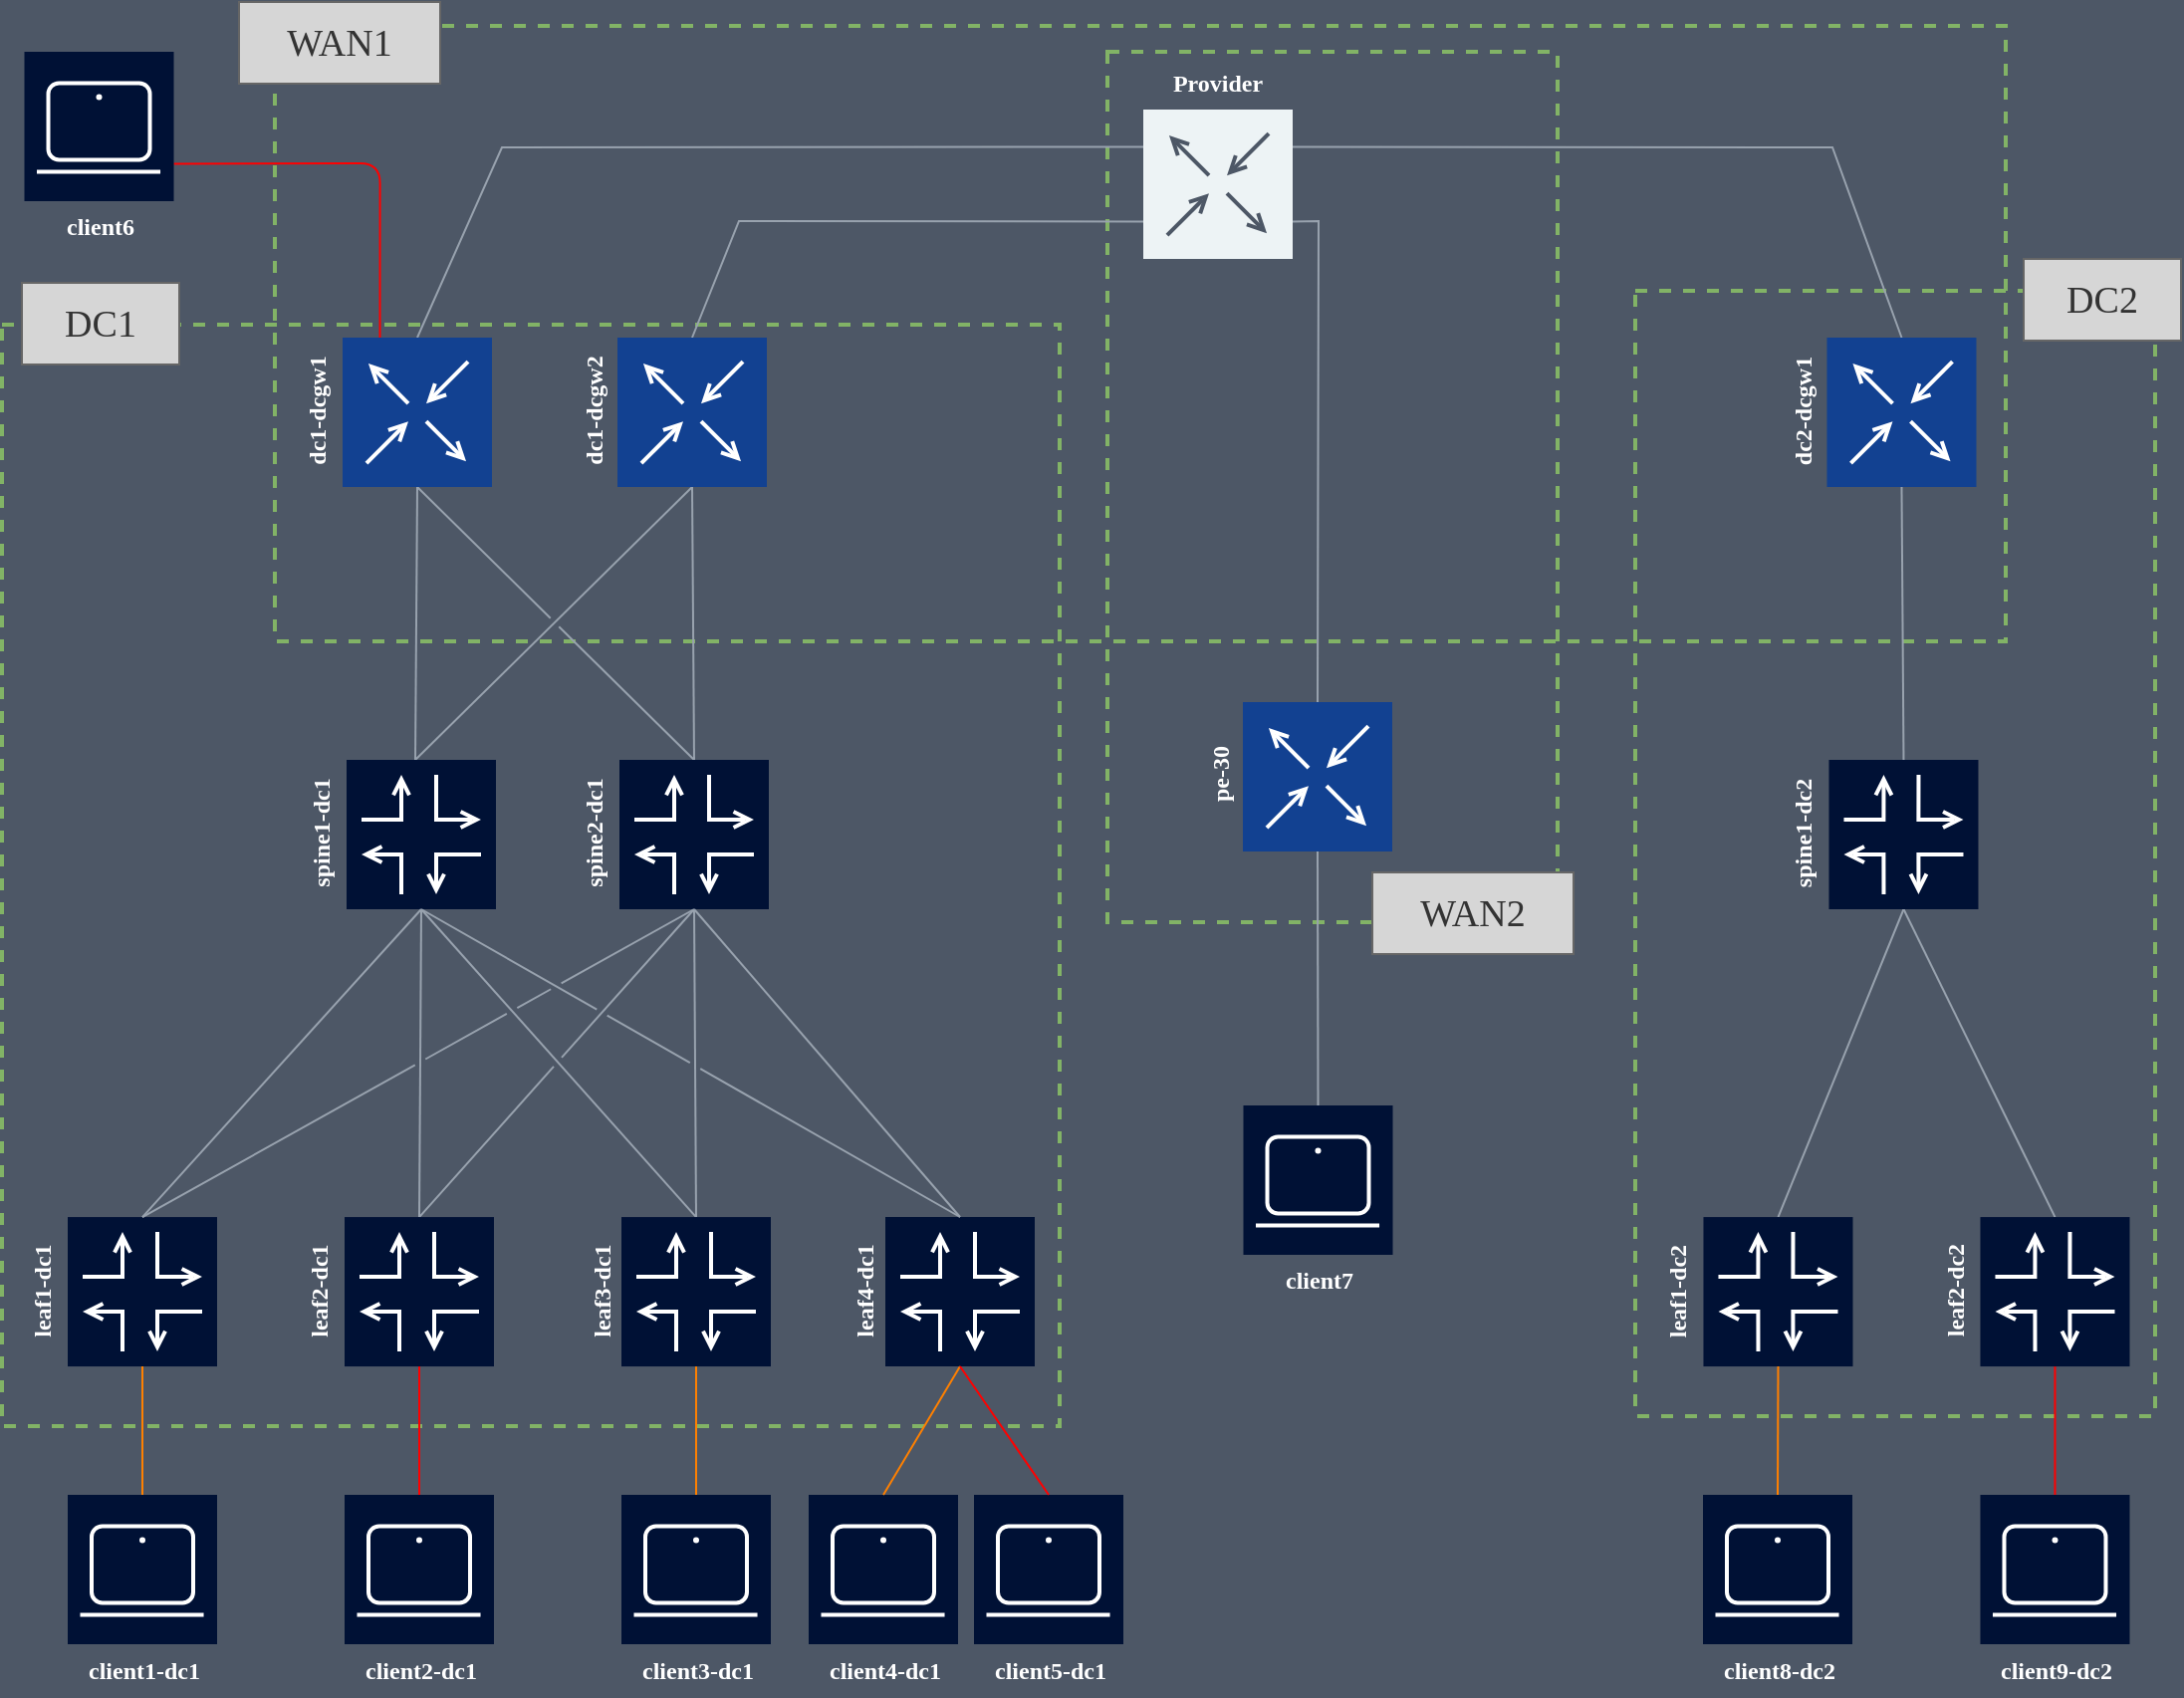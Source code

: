 <mxfile compressed="false" version="26.0.11" pages="4">
  <diagram id="Network Topology" name="Physical topology">
    <mxGraphModel dx="1166" dy="643" grid="0" gridSize="2" guides="1" tooltips="1" connect="1" arrows="1" fold="1" page="1" pageScale="1" pageWidth="3300" pageHeight="4681" background="#4D5766" math="0" shadow="0">
      <root>
        <mxCell id="0" />
        <mxCell id="1" parent="0" />
        <mxCell id="WVs_OT1eYx0916ij7yWF-5" value="" style="whiteSpace=wrap;html=1;fillColor=none;dashed=1;strokeWidth=2;strokeColor=#82b366;gradientColor=none;" parent="1" vertex="1">
          <mxGeometry x="1179" y="527" width="531" height="553" as="geometry" />
        </mxCell>
        <mxCell id="WVs_OT1eYx0916ij7yWF-7" value="" style="whiteSpace=wrap;html=1;fillColor=none;dashed=1;strokeWidth=2;strokeColor=#82b366;gradientColor=none;" parent="1" vertex="1">
          <mxGeometry x="1999" y="510" width="261" height="565" as="geometry" />
        </mxCell>
        <mxCell id="WVs_OT1eYx0916ij7yWF-6" value="" style="whiteSpace=wrap;html=1;fillColor=none;dashed=1;strokeWidth=2;strokeColor=#82b366;gradientColor=none;" parent="1" vertex="1">
          <mxGeometry x="1734" y="390" width="226" height="437" as="geometry" />
        </mxCell>
        <mxCell id="WVs_OT1eYx0916ij7yWF-4" value="" style="whiteSpace=wrap;html=1;fillColor=none;dashed=1;strokeWidth=2;strokeColor=#82b366;gradientColor=none;" parent="1" vertex="1">
          <mxGeometry x="1316" y="377" width="869" height="309" as="geometry" />
        </mxCell>
        <object label="" src_label="e1-6" trgt_label="e1-31" source="spine1-dc1" target="leaf4-dc1" id="11e34e62b492b558eb1147c751843e40">
          <mxCell style="endArrow=none;jumpStyle=gap;exitY=1;exitX=0.5;fontFamily=Google Sans;fontSource=https%3A%2F%2Ffonts.googleapis.com%2Fcss%3Ffamily%3DGoogle%2BSans;entryX=0.5;entryY=0;entryDx=0;entryDy=0;strokeColor=#98A2AE;exitDx=0;exitDy=0;" parent="1" source="XFLzxQZfM_v2sXhXUsD--76" target="XFLzxQZfM_v2sXhXUsD--37" edge="1">
            <mxGeometry relative="1" as="geometry">
              <mxPoint x="1386.5" y="820.5" as="sourcePoint" />
              <mxPoint x="1639" y="973.5" as="targetPoint" />
            </mxGeometry>
          </mxCell>
        </object>
        <object label="" src_label="e1-3" trgt_label="e1-32" source="spine2-dc1" target="leaf1-dc1" id="be8a9e7dc0bc1c43fab98ff7dd33c904">
          <mxCell style="endArrow=none;jumpStyle=gap;entryY=0;exitY=1;entryX=0.5;exitX=0.5;fontFamily=Google Sans;fontSource=https%3A%2F%2Ffonts.googleapis.com%2Fcss%3Ffamily%3DGoogle%2BSans;entryDx=0;entryDy=0;strokeColor=#98A2AE;exitDx=0;exitDy=0;" parent="1" source="XFLzxQZfM_v2sXhXUsD--84" target="XFLzxQZfM_v2sXhXUsD--2" edge="1">
            <mxGeometry relative="1" as="geometry">
              <mxPoint x="1526.5" y="820.5" as="sourcePoint" />
              <mxPoint x="1226.5" y="975.04" as="targetPoint" />
            </mxGeometry>
          </mxCell>
        </object>
        <object label="" src_label="eth1" trgt_label="eth5" source="dcgw1-dc1" target="p1" id="0c637271b958e190790944e216d0e1cd">
          <mxCell style="endArrow=none;jumpStyle=gap;entryY=0.25;exitY=0;entryX=0;exitX=0.5;exitDx=0;exitDy=0;fontFamily=Google Sans;fontSource=https%3A%2F%2Ffonts.googleapis.com%2Fcss%3Ffamily%3DGoogle%2BSans;entryDx=0;entryDy=0;strokeColor=#98A2AE;rounded=0;curved=0;" parent="1" source="XFLzxQZfM_v2sXhXUsD--105" target="XFLzxQZfM_v2sXhXUsD--138" edge="1">
            <mxGeometry relative="1" as="geometry">
              <mxPoint x="1312.5" y="534.32" as="sourcePoint" />
              <mxPoint x="1682.5" y="410.5" as="targetPoint" />
              <Array as="points">
                <mxPoint x="1430" y="438" />
              </Array>
            </mxGeometry>
          </mxCell>
        </object>
        <object label="" src_label="eth1" trgt_label="eth6" source="dcgw2-dc1" target="p1" id="ba817ebb1d00d02cf8c0dcaba1a7e5be">
          <mxCell style="endArrow=none;jumpStyle=gap;entryY=0.75;exitY=0;entryX=0;exitX=0.5;exitDx=0;exitDy=0;fontFamily=Google Sans;fontSource=https%3A%2F%2Ffonts.googleapis.com%2Fcss%3Ffamily%3DGoogle%2BSans;entryDx=0;entryDy=0;strokeColor=#98A2AE;rounded=0;curved=0;" parent="1" source="XFLzxQZfM_v2sXhXUsD--118" target="XFLzxQZfM_v2sXhXUsD--138" edge="1">
            <mxGeometry relative="1" as="geometry">
              <mxPoint x="1452.5" y="534.32" as="sourcePoint" />
              <mxPoint x="1682.5" y="410.5" as="targetPoint" />
              <Array as="points">
                <mxPoint x="1549" y="475" />
              </Array>
            </mxGeometry>
          </mxCell>
        </object>
        <object label="" src_label="e1-31" trgt_label="eth3" source="spine1-dc1" target="dcgw1-dc1" id="8b5859603a6925d2c849d9743de38a1e">
          <mxCell style="endArrow=none;jumpStyle=gap;entryY=1;exitY=0;entryX=0.5;exitX=0.5;entryDx=0;entryDy=0;exitDx=0;exitDy=0;fontFamily=Google Sans;fontSource=https%3A%2F%2Ffonts.googleapis.com%2Fcss%3Ffamily%3DGoogle%2BSans;strokeColor=#98A2AE;" parent="1" target="XFLzxQZfM_v2sXhXUsD--105" edge="1">
            <mxGeometry relative="1" as="geometry">
              <mxPoint x="1386.5" y="745.5" as="sourcePoint" />
              <mxPoint x="1386.5" y="609.32" as="targetPoint" />
            </mxGeometry>
          </mxCell>
        </object>
        <object label="" src_label="e1-32" trgt_label="eth3" source="spine1-dc1" target="dcgw2-dc1" id="ae8b20479fd1f1029cdc591704fd1946">
          <mxCell style="endArrow=none;jumpStyle=gap;entryY=1;exitY=0;entryX=0.5;exitX=0.5;entryDx=0;entryDy=0;exitDx=0;exitDy=0;fontFamily=Google Sans;fontSource=https%3A%2F%2Ffonts.googleapis.com%2Fcss%3Ffamily%3DGoogle%2BSans;strokeColor=#98A2AE;" parent="1" target="XFLzxQZfM_v2sXhXUsD--118" edge="1">
            <mxGeometry relative="1" as="geometry">
              <mxPoint x="1386.5" y="745.5" as="sourcePoint" />
              <mxPoint x="1526.5" y="609.32" as="targetPoint" />
            </mxGeometry>
          </mxCell>
        </object>
        <object label="" src_label="e1-31" trgt_label="eth2" source="spine2-dc1" target="dcgw1-dc1" id="463040eab10b4bd470083bbec6d00ecb">
          <mxCell style="endArrow=none;jumpStyle=gap;entryY=1;exitY=0;entryX=0.5;exitX=0.5;entryDx=0;entryDy=0;exitDx=0;exitDy=0;fontFamily=Google Sans;fontSource=https%3A%2F%2Ffonts.googleapis.com%2Fcss%3Ffamily%3DGoogle%2BSans;strokeColor=#98A2AE;" parent="1" target="XFLzxQZfM_v2sXhXUsD--105" edge="1">
            <mxGeometry relative="1" as="geometry">
              <mxPoint x="1526.5" y="745.5" as="sourcePoint" />
              <mxPoint x="1386.5" y="609.32" as="targetPoint" />
            </mxGeometry>
          </mxCell>
        </object>
        <object label="" src_label="e1-32" trgt_label="eth2" source="spine2-dc1" target="dcgw2-dc1" id="3e7dd368fed04e2676a872ebfd4182c9">
          <mxCell style="endArrow=none;jumpStyle=gap;entryY=1;exitY=0;entryX=0.5;exitX=0.5;entryDx=0;entryDy=0;exitDx=0;exitDy=0;fontFamily=Google Sans;fontSource=https%3A%2F%2Ffonts.googleapis.com%2Fcss%3Ffamily%3DGoogle%2BSans;strokeColor=#98A2AE;" parent="1" target="XFLzxQZfM_v2sXhXUsD--118" edge="1">
            <mxGeometry relative="1" as="geometry">
              <mxPoint x="1526.5" y="745.5" as="sourcePoint" />
              <mxPoint x="1526.5" y="609.32" as="targetPoint" />
            </mxGeometry>
          </mxCell>
        </object>
        <object label="" src_label="e1-3" trgt_label="e1-31" source="spine1-dc1" target="leaf1-dc1" id="c7b0d9f3b5555ca65e23e2e205f105c9">
          <mxCell style="endArrow=none;jumpStyle=gap;entryY=0;exitY=1;entryX=0.5;exitX=0.5;fontFamily=Google Sans;fontSource=https%3A%2F%2Ffonts.googleapis.com%2Fcss%3Ffamily%3DGoogle%2BSans;entryDx=0;entryDy=0;strokeColor=#98A2AE;exitDx=0;exitDy=0;" parent="1" source="XFLzxQZfM_v2sXhXUsD--76" target="XFLzxQZfM_v2sXhXUsD--2" edge="1">
            <mxGeometry relative="1" as="geometry">
              <mxPoint x="1388.5" y="852.5" as="sourcePoint" />
              <mxPoint x="1226.5" y="975.04" as="targetPoint" />
            </mxGeometry>
          </mxCell>
        </object>
        <object label="" src_label="e1-6" trgt_label="e1-32" source="spine2-dc1" target="leaf4-dc1" id="620fc4d52e0297e8f771b124b08fa147">
          <mxCell style="endArrow=none;jumpStyle=gap;entryY=0;exitY=1;entryX=0.5;exitX=0.5;fontFamily=Google Sans;fontSource=https%3A%2F%2Ffonts.googleapis.com%2Fcss%3Ffamily%3DGoogle%2BSans;entryDx=0;entryDy=0;strokeColor=#98A2AE;exitDx=0;exitDy=0;" parent="1" source="XFLzxQZfM_v2sXhXUsD--84" target="XFLzxQZfM_v2sXhXUsD--37" edge="1">
            <mxGeometry relative="1" as="geometry">
              <mxPoint x="1526.5" y="820.5" as="sourcePoint" />
              <mxPoint x="1656.5" y="975.04" as="targetPoint" />
            </mxGeometry>
          </mxCell>
        </object>
        <object label="" src_label="eth1" trgt_label="e1-1" source="client1-dc1" target="leaf1-dc1" id="b430e8e39376845e516a7affae09f064">
          <mxCell style="endArrow=none;jumpStyle=gap;entryY=1;exitY=0;entryX=0.5;exitX=0.5;exitDx=0;exitDy=0;entryDx=0;entryDy=0;fontFamily=Google Sans;fontSource=https%3A%2F%2Ffonts.googleapis.com%2Fcss%3Ffamily%3DGoogle%2BSans;strokeColor=#FF0000;" parent="1" source="XFLzxQZfM_v2sXhXUsD--10" target="XFLzxQZfM_v2sXhXUsD--2" edge="1">
            <mxGeometry relative="1" as="geometry">
              <mxPoint x="1388.5" y="1057.5" as="sourcePoint" />
              <mxPoint x="1388.5" y="1050.04" as="targetPoint" />
            </mxGeometry>
          </mxCell>
        </object>
        <object label="" src_label="eth1" trgt_label="e1-1" source="client1-dc1" target="leaf1-dc1" id="XFLzxQZfM_v2sXhXUsD--47">
          <mxCell style="endArrow=none;jumpStyle=gap;entryY=1;exitY=0;entryX=0.5;exitX=0.5;exitDx=0;exitDy=0;entryDx=0;entryDy=0;fontFamily=Google Sans;fontSource=https%3A%2F%2Ffonts.googleapis.com%2Fcss%3Ffamily%3DGoogle%2BSans;strokeColor=#FF8000;" parent="1" source="XFLzxQZfM_v2sXhXUsD--43" target="XFLzxQZfM_v2sXhXUsD--37" edge="1">
            <mxGeometry relative="1" as="geometry">
              <mxPoint x="1527.5" y="1057.5" as="sourcePoint" />
              <mxPoint x="1528" y="1050.5" as="targetPoint" />
            </mxGeometry>
          </mxCell>
        </object>
        <mxCell id="XFLzxQZfM_v2sXhXUsD--55" value="" style="group;fontStyle=1" parent="1" vertex="1" connectable="0">
          <mxGeometry x="1325" y="975.04" width="101" height="75" as="geometry" />
        </mxCell>
        <mxCell id="XFLzxQZfM_v2sXhXUsD--8" value="" style="group;aspect=fixed;fontStyle=1" parent="XFLzxQZfM_v2sXhXUsD--55" vertex="1" connectable="0">
          <mxGeometry x="26" width="75" height="75" as="geometry" />
        </mxCell>
        <mxCell id="XFLzxQZfM_v2sXhXUsD--2" value="" style="whiteSpace=wrap;html=1;aspect=fixed;fillColor=#001135;strokeColor=none;connectable=1;allowArrows=1;fontStyle=1" parent="XFLzxQZfM_v2sXhXUsD--8" vertex="1">
          <mxGeometry width="75" height="75" as="geometry" />
        </mxCell>
        <mxCell id="XFLzxQZfM_v2sXhXUsD--3" value="" style="endArrow=open;html=1;edgeStyle=orthogonalEdgeStyle;rounded=0;endFill=0;startSize=6;endSize=6;strokeColor=#FFFFFF;strokeWidth=2;fontStyle=1" parent="XFLzxQZfM_v2sXhXUsD--8" edge="1">
          <mxGeometry width="50" height="50" relative="1" as="geometry">
            <mxPoint x="7.5" y="30" as="sourcePoint" />
            <mxPoint x="27.5" y="7.5" as="targetPoint" />
            <Array as="points">
              <mxPoint x="27.5" y="30" />
            </Array>
          </mxGeometry>
        </mxCell>
        <mxCell id="XFLzxQZfM_v2sXhXUsD--4" value="" style="endArrow=open;html=1;edgeStyle=orthogonalEdgeStyle;rounded=0;endFill=0;startSize=6;endSize=6;strokeColor=#FFFFFF;strokeWidth=2;fontStyle=1" parent="XFLzxQZfM_v2sXhXUsD--8" edge="1">
          <mxGeometry width="50" height="50" relative="1" as="geometry">
            <mxPoint x="27.5" y="67.5" as="sourcePoint" />
            <mxPoint x="7.5" y="47.5" as="targetPoint" />
            <Array as="points">
              <mxPoint x="27.5" y="47.5" />
            </Array>
          </mxGeometry>
        </mxCell>
        <mxCell id="XFLzxQZfM_v2sXhXUsD--5" value="" style="endArrow=open;html=1;edgeStyle=orthogonalEdgeStyle;rounded=0;endFill=0;startSize=6;endSize=6;strokeColor=#FFFFFF;strokeWidth=2;fontStyle=1" parent="XFLzxQZfM_v2sXhXUsD--8" edge="1">
          <mxGeometry width="50" height="50" relative="1" as="geometry">
            <mxPoint x="45.0" y="7.5" as="sourcePoint" />
            <mxPoint x="67.5" y="30" as="targetPoint" />
            <Array as="points">
              <mxPoint x="45.0" y="30" />
            </Array>
          </mxGeometry>
        </mxCell>
        <mxCell id="XFLzxQZfM_v2sXhXUsD--6" value="" style="endArrow=open;html=1;edgeStyle=orthogonalEdgeStyle;rounded=0;endFill=0;startSize=6;endSize=6;strokeColor=#FFFFFF;strokeWidth=2;fontStyle=1" parent="XFLzxQZfM_v2sXhXUsD--8" edge="1">
          <mxGeometry width="50" height="50" relative="1" as="geometry">
            <mxPoint x="67.5" y="47.5" as="sourcePoint" />
            <mxPoint x="45.0" y="67.5" as="targetPoint" />
            <Array as="points">
              <mxPoint x="45.0" y="47.5" />
            </Array>
          </mxGeometry>
        </mxCell>
        <mxCell id="XFLzxQZfM_v2sXhXUsD--54" value="leaf2-dc1" style="text;html=1;align=center;verticalAlign=middle;resizable=0;points=[];autosize=1;strokeColor=none;fillColor=none;fontFamily=Google Sans;fontSource=https%3A%2F%2Ffonts.googleapis.com%2Fcss%3Ffamily%3DGoogle%2BSans;fontColor=#FFFFFF;rotation=-90;fontStyle=1" parent="XFLzxQZfM_v2sXhXUsD--55" vertex="1">
          <mxGeometry x="-21" y="24.5" width="68" height="26" as="geometry" />
        </mxCell>
        <mxCell id="XFLzxQZfM_v2sXhXUsD--61" value="" style="group;fontStyle=1" parent="1" vertex="1" connectable="0">
          <mxGeometry x="1466.5" y="975.04" width="100.5" height="75" as="geometry" />
        </mxCell>
        <mxCell id="XFLzxQZfM_v2sXhXUsD--36" value="" style="group;aspect=fixed;fontStyle=1" parent="XFLzxQZfM_v2sXhXUsD--61" vertex="1" connectable="0">
          <mxGeometry x="23.5" width="75" height="75" as="geometry" />
        </mxCell>
        <mxCell id="XFLzxQZfM_v2sXhXUsD--37" value="" style="whiteSpace=wrap;html=1;aspect=fixed;fillColor=#001135;strokeColor=none;connectable=1;allowArrows=1;fontStyle=1" parent="XFLzxQZfM_v2sXhXUsD--36" vertex="1">
          <mxGeometry width="75" height="75" as="geometry" />
        </mxCell>
        <mxCell id="XFLzxQZfM_v2sXhXUsD--38" value="" style="endArrow=open;html=1;edgeStyle=orthogonalEdgeStyle;rounded=0;endFill=0;startSize=6;endSize=6;strokeColor=#FFFFFF;strokeWidth=2;fontStyle=1" parent="XFLzxQZfM_v2sXhXUsD--36" edge="1">
          <mxGeometry width="50" height="50" relative="1" as="geometry">
            <mxPoint x="7.5" y="30" as="sourcePoint" />
            <mxPoint x="27.5" y="7.5" as="targetPoint" />
            <Array as="points">
              <mxPoint x="27.5" y="30" />
            </Array>
          </mxGeometry>
        </mxCell>
        <mxCell id="XFLzxQZfM_v2sXhXUsD--39" value="" style="endArrow=open;html=1;edgeStyle=orthogonalEdgeStyle;rounded=0;endFill=0;startSize=6;endSize=6;strokeColor=#FFFFFF;strokeWidth=2;fontStyle=1" parent="XFLzxQZfM_v2sXhXUsD--36" edge="1">
          <mxGeometry width="50" height="50" relative="1" as="geometry">
            <mxPoint x="27.5" y="67.5" as="sourcePoint" />
            <mxPoint x="7.5" y="47.5" as="targetPoint" />
            <Array as="points">
              <mxPoint x="27.5" y="47.5" />
            </Array>
          </mxGeometry>
        </mxCell>
        <mxCell id="XFLzxQZfM_v2sXhXUsD--40" value="" style="endArrow=open;html=1;edgeStyle=orthogonalEdgeStyle;rounded=0;endFill=0;startSize=6;endSize=6;strokeColor=#FFFFFF;strokeWidth=2;fontStyle=1" parent="XFLzxQZfM_v2sXhXUsD--36" edge="1">
          <mxGeometry width="50" height="50" relative="1" as="geometry">
            <mxPoint x="45.0" y="7.5" as="sourcePoint" />
            <mxPoint x="67.5" y="30" as="targetPoint" />
            <Array as="points">
              <mxPoint x="45.0" y="30" />
            </Array>
          </mxGeometry>
        </mxCell>
        <mxCell id="XFLzxQZfM_v2sXhXUsD--41" value="" style="endArrow=open;html=1;edgeStyle=orthogonalEdgeStyle;rounded=0;endFill=0;startSize=6;endSize=6;strokeColor=#FFFFFF;strokeWidth=2;fontStyle=1" parent="XFLzxQZfM_v2sXhXUsD--36" edge="1">
          <mxGeometry width="50" height="50" relative="1" as="geometry">
            <mxPoint x="67.5" y="47.5" as="sourcePoint" />
            <mxPoint x="45.0" y="67.5" as="targetPoint" />
            <Array as="points">
              <mxPoint x="45.0" y="47.5" />
            </Array>
          </mxGeometry>
        </mxCell>
        <mxCell id="XFLzxQZfM_v2sXhXUsD--60" value="leaf3-dc1" style="text;html=1;align=center;verticalAlign=middle;resizable=0;points=[];autosize=1;strokeColor=none;fillColor=none;fontFamily=Google Sans;fontSource=https%3A%2F%2Ffonts.googleapis.com%2Fcss%3Ffamily%3DGoogle%2BSans;fontColor=#FFFFFF;rotation=-90;fontStyle=1" parent="XFLzxQZfM_v2sXhXUsD--61" vertex="1">
          <mxGeometry x="-20.5" y="24.5" width="68" height="26" as="geometry" />
        </mxCell>
        <mxCell id="XFLzxQZfM_v2sXhXUsD--62" value="" style="group" parent="1" vertex="1" connectable="0">
          <mxGeometry x="1350.755" y="1114.5" width="76.245" height="101" as="geometry" />
        </mxCell>
        <mxCell id="XFLzxQZfM_v2sXhXUsD--9" value="" style="group;aspect=fixed;" parent="XFLzxQZfM_v2sXhXUsD--62" vertex="1" connectable="0">
          <mxGeometry width="75.49" height="75" as="geometry" />
        </mxCell>
        <mxCell id="XFLzxQZfM_v2sXhXUsD--10" value="" style="whiteSpace=wrap;html=1;aspect=fixed;fillColor=#001135;strokeColor=none;connectable=1;allowArrows=1;" parent="XFLzxQZfM_v2sXhXUsD--9" vertex="1">
          <mxGeometry x="0.245" width="75" height="75" as="geometry" />
        </mxCell>
        <mxCell id="XFLzxQZfM_v2sXhXUsD--17" value="" style="endArrow=none;html=1;rounded=0;entryX=0.907;entryY=0.793;entryDx=0;entryDy=0;entryPerimeter=0;exitX=0.08;exitY=0.793;exitDx=0;exitDy=0;exitPerimeter=0;strokeColor=#FFFFFF;strokeWidth=2;" parent="XFLzxQZfM_v2sXhXUsD--9" edge="1">
          <mxGeometry width="50" height="50" relative="1" as="geometry">
            <mxPoint x="6.49" y="60.235" as="sourcePoint" />
            <mxPoint x="68.515" y="60.235" as="targetPoint" />
          </mxGeometry>
        </mxCell>
        <mxCell id="XFLzxQZfM_v2sXhXUsD--15" value="" style="rounded=1;whiteSpace=wrap;html=1;arcSize=14;fillColor=none;strokeColor=#FFFFFF;strokeWidth=2;" parent="XFLzxQZfM_v2sXhXUsD--9" vertex="1">
          <mxGeometry x="12.245" y="15.76" width="51" height="38.46" as="geometry" />
        </mxCell>
        <mxCell id="XFLzxQZfM_v2sXhXUsD--16" value="" style="ellipse;whiteSpace=wrap;html=1;aspect=fixed;strokeColor=none;" parent="XFLzxQZfM_v2sXhXUsD--9" vertex="1">
          <mxGeometry x="36.245" y="21.22" width="3" height="3" as="geometry" />
        </mxCell>
        <mxCell id="XFLzxQZfM_v2sXhXUsD--52" value="client2-dc1" style="text;html=1;align=center;verticalAlign=middle;resizable=0;points=[];autosize=1;strokeColor=none;fillColor=none;fontFamily=Google Sans;fontSource=https%3A%2F%2Ffonts.googleapis.com%2Fcss%3Ffamily%3DGoogle%2BSans;fontColor=#FFFFFF;fontStyle=1" parent="XFLzxQZfM_v2sXhXUsD--62" vertex="1">
          <mxGeometry x="-0.755" y="75" width="77" height="26" as="geometry" />
        </mxCell>
        <mxCell id="XFLzxQZfM_v2sXhXUsD--63" value="" style="group" parent="1" vertex="1" connectable="0">
          <mxGeometry x="1489" y="1114.5" width="78" height="101" as="geometry" />
        </mxCell>
        <mxCell id="XFLzxQZfM_v2sXhXUsD--42" value="" style="group;aspect=fixed;" parent="XFLzxQZfM_v2sXhXUsD--63" vertex="1" connectable="0">
          <mxGeometry x="0.755" width="75.49" height="75" as="geometry" />
        </mxCell>
        <mxCell id="XFLzxQZfM_v2sXhXUsD--43" value="" style="whiteSpace=wrap;html=1;aspect=fixed;fillColor=#001135;strokeColor=none;connectable=1;allowArrows=1;" parent="XFLzxQZfM_v2sXhXUsD--42" vertex="1">
          <mxGeometry x="0.245" width="75" height="75" as="geometry" />
        </mxCell>
        <mxCell id="XFLzxQZfM_v2sXhXUsD--44" value="" style="endArrow=none;html=1;rounded=0;entryX=0.907;entryY=0.793;entryDx=0;entryDy=0;entryPerimeter=0;exitX=0.08;exitY=0.793;exitDx=0;exitDy=0;exitPerimeter=0;strokeColor=#FFFFFF;strokeWidth=2;" parent="XFLzxQZfM_v2sXhXUsD--42" edge="1">
          <mxGeometry width="50" height="50" relative="1" as="geometry">
            <mxPoint x="6.49" y="60.235" as="sourcePoint" />
            <mxPoint x="68.515" y="60.235" as="targetPoint" />
          </mxGeometry>
        </mxCell>
        <mxCell id="XFLzxQZfM_v2sXhXUsD--45" value="" style="rounded=1;whiteSpace=wrap;html=1;arcSize=14;fillColor=none;strokeColor=#FFFFFF;strokeWidth=2;" parent="XFLzxQZfM_v2sXhXUsD--42" vertex="1">
          <mxGeometry x="12.245" y="15.76" width="51" height="38.46" as="geometry" />
        </mxCell>
        <mxCell id="XFLzxQZfM_v2sXhXUsD--46" value="" style="ellipse;whiteSpace=wrap;html=1;aspect=fixed;strokeColor=none;" parent="XFLzxQZfM_v2sXhXUsD--42" vertex="1">
          <mxGeometry x="36.245" y="21.22" width="3" height="3" as="geometry" />
        </mxCell>
        <mxCell id="XFLzxQZfM_v2sXhXUsD--53" value="client3-dc1" style="text;html=1;align=center;verticalAlign=middle;resizable=0;points=[];autosize=1;strokeColor=none;fillColor=none;fontFamily=Google Sans;fontSource=https%3A%2F%2Ffonts.googleapis.com%2Fcss%3Ffamily%3DGoogle%2BSans;fontColor=#FFFFFF;fontStyle=1" parent="XFLzxQZfM_v2sXhXUsD--63" vertex="1">
          <mxGeometry y="75" width="78" height="26" as="geometry" />
        </mxCell>
        <mxCell id="XFLzxQZfM_v2sXhXUsD--74" value="" style="group;fontStyle=1" parent="1" vertex="1" connectable="0">
          <mxGeometry x="1326" y="745.5" width="101" height="75" as="geometry" />
        </mxCell>
        <mxCell id="XFLzxQZfM_v2sXhXUsD--75" value="" style="group;aspect=fixed;fontStyle=1" parent="XFLzxQZfM_v2sXhXUsD--74" vertex="1" connectable="0">
          <mxGeometry x="26" width="75" height="75" as="geometry" />
        </mxCell>
        <mxCell id="XFLzxQZfM_v2sXhXUsD--76" value="" style="whiteSpace=wrap;html=1;aspect=fixed;fillColor=#001135;strokeColor=none;connectable=1;allowArrows=1;fontStyle=1" parent="XFLzxQZfM_v2sXhXUsD--75" vertex="1">
          <mxGeometry width="75" height="75" as="geometry" />
        </mxCell>
        <mxCell id="XFLzxQZfM_v2sXhXUsD--77" value="" style="endArrow=open;html=1;edgeStyle=orthogonalEdgeStyle;rounded=0;endFill=0;startSize=6;endSize=6;strokeColor=#FFFFFF;strokeWidth=2;fontStyle=1" parent="XFLzxQZfM_v2sXhXUsD--75" edge="1">
          <mxGeometry width="50" height="50" relative="1" as="geometry">
            <mxPoint x="7.5" y="30" as="sourcePoint" />
            <mxPoint x="27.5" y="7.5" as="targetPoint" />
            <Array as="points">
              <mxPoint x="27.5" y="30" />
            </Array>
          </mxGeometry>
        </mxCell>
        <mxCell id="XFLzxQZfM_v2sXhXUsD--78" value="" style="endArrow=open;html=1;edgeStyle=orthogonalEdgeStyle;rounded=0;endFill=0;startSize=6;endSize=6;strokeColor=#FFFFFF;strokeWidth=2;fontStyle=1" parent="XFLzxQZfM_v2sXhXUsD--75" edge="1">
          <mxGeometry width="50" height="50" relative="1" as="geometry">
            <mxPoint x="27.5" y="67.5" as="sourcePoint" />
            <mxPoint x="7.5" y="47.5" as="targetPoint" />
            <Array as="points">
              <mxPoint x="27.5" y="47.5" />
            </Array>
          </mxGeometry>
        </mxCell>
        <mxCell id="XFLzxQZfM_v2sXhXUsD--79" value="" style="endArrow=open;html=1;edgeStyle=orthogonalEdgeStyle;rounded=0;endFill=0;startSize=6;endSize=6;strokeColor=#FFFFFF;strokeWidth=2;fontStyle=1" parent="XFLzxQZfM_v2sXhXUsD--75" edge="1">
          <mxGeometry width="50" height="50" relative="1" as="geometry">
            <mxPoint x="45.0" y="7.5" as="sourcePoint" />
            <mxPoint x="67.5" y="30" as="targetPoint" />
            <Array as="points">
              <mxPoint x="45.0" y="30" />
            </Array>
          </mxGeometry>
        </mxCell>
        <mxCell id="XFLzxQZfM_v2sXhXUsD--80" value="" style="endArrow=open;html=1;edgeStyle=orthogonalEdgeStyle;rounded=0;endFill=0;startSize=6;endSize=6;strokeColor=#FFFFFF;strokeWidth=2;fontStyle=1" parent="XFLzxQZfM_v2sXhXUsD--75" edge="1">
          <mxGeometry width="50" height="50" relative="1" as="geometry">
            <mxPoint x="67.5" y="47.5" as="sourcePoint" />
            <mxPoint x="45.0" y="67.5" as="targetPoint" />
            <Array as="points">
              <mxPoint x="45.0" y="47.5" />
            </Array>
          </mxGeometry>
        </mxCell>
        <mxCell id="XFLzxQZfM_v2sXhXUsD--81" value="spine1-dc1" style="text;html=1;align=center;verticalAlign=middle;resizable=0;points=[];autosize=1;strokeColor=none;fillColor=none;fontFamily=Google Sans;fontSource=https%3A%2F%2Ffonts.googleapis.com%2Fcss%3Ffamily%3DGoogle%2BSans;fontColor=#FFFFFF;rotation=-90;fontStyle=1" parent="XFLzxQZfM_v2sXhXUsD--74" vertex="1">
          <mxGeometry x="-24" y="24.5" width="75" height="26" as="geometry" />
        </mxCell>
        <mxCell id="XFLzxQZfM_v2sXhXUsD--82" value="" style="group;fontStyle=1" parent="1" vertex="1" connectable="0">
          <mxGeometry x="1463" y="745.5" width="101" height="75" as="geometry" />
        </mxCell>
        <mxCell id="XFLzxQZfM_v2sXhXUsD--83" value="" style="group;aspect=fixed;fontStyle=1" parent="XFLzxQZfM_v2sXhXUsD--82" vertex="1" connectable="0">
          <mxGeometry x="26" width="75" height="75" as="geometry" />
        </mxCell>
        <mxCell id="XFLzxQZfM_v2sXhXUsD--84" value="" style="whiteSpace=wrap;html=1;aspect=fixed;fillColor=#001135;strokeColor=none;connectable=1;allowArrows=1;fontStyle=1" parent="XFLzxQZfM_v2sXhXUsD--83" vertex="1">
          <mxGeometry width="75" height="75" as="geometry" />
        </mxCell>
        <mxCell id="XFLzxQZfM_v2sXhXUsD--85" value="" style="endArrow=open;html=1;edgeStyle=orthogonalEdgeStyle;rounded=0;endFill=0;startSize=6;endSize=6;strokeColor=#FFFFFF;strokeWidth=2;fontStyle=1" parent="XFLzxQZfM_v2sXhXUsD--83" edge="1">
          <mxGeometry width="50" height="50" relative="1" as="geometry">
            <mxPoint x="7.5" y="30" as="sourcePoint" />
            <mxPoint x="27.5" y="7.5" as="targetPoint" />
            <Array as="points">
              <mxPoint x="27.5" y="30" />
            </Array>
          </mxGeometry>
        </mxCell>
        <mxCell id="XFLzxQZfM_v2sXhXUsD--86" value="" style="endArrow=open;html=1;edgeStyle=orthogonalEdgeStyle;rounded=0;endFill=0;startSize=6;endSize=6;strokeColor=#FFFFFF;strokeWidth=2;fontStyle=1" parent="XFLzxQZfM_v2sXhXUsD--83" edge="1">
          <mxGeometry width="50" height="50" relative="1" as="geometry">
            <mxPoint x="27.5" y="67.5" as="sourcePoint" />
            <mxPoint x="7.5" y="47.5" as="targetPoint" />
            <Array as="points">
              <mxPoint x="27.5" y="47.5" />
            </Array>
          </mxGeometry>
        </mxCell>
        <mxCell id="XFLzxQZfM_v2sXhXUsD--87" value="" style="endArrow=open;html=1;edgeStyle=orthogonalEdgeStyle;rounded=0;endFill=0;startSize=6;endSize=6;strokeColor=#FFFFFF;strokeWidth=2;fontStyle=1" parent="XFLzxQZfM_v2sXhXUsD--83" edge="1">
          <mxGeometry width="50" height="50" relative="1" as="geometry">
            <mxPoint x="45.0" y="7.5" as="sourcePoint" />
            <mxPoint x="67.5" y="30" as="targetPoint" />
            <Array as="points">
              <mxPoint x="45.0" y="30" />
            </Array>
          </mxGeometry>
        </mxCell>
        <mxCell id="XFLzxQZfM_v2sXhXUsD--88" value="" style="endArrow=open;html=1;edgeStyle=orthogonalEdgeStyle;rounded=0;endFill=0;startSize=6;endSize=6;strokeColor=#FFFFFF;strokeWidth=2;fontStyle=1" parent="XFLzxQZfM_v2sXhXUsD--83" edge="1">
          <mxGeometry width="50" height="50" relative="1" as="geometry">
            <mxPoint x="67.5" y="47.5" as="sourcePoint" />
            <mxPoint x="45.0" y="67.5" as="targetPoint" />
            <Array as="points">
              <mxPoint x="45.0" y="47.5" />
            </Array>
          </mxGeometry>
        </mxCell>
        <mxCell id="XFLzxQZfM_v2sXhXUsD--89" value="spine2-dc1" style="text;html=1;align=center;verticalAlign=middle;resizable=0;points=[];autosize=1;strokeColor=none;fillColor=none;fontFamily=Google Sans;fontSource=https%3A%2F%2Ffonts.googleapis.com%2Fcss%3Ffamily%3DGoogle%2BSans;fontColor=#FFFFFF;rotation=-90;fontStyle=1" parent="XFLzxQZfM_v2sXhXUsD--82" vertex="1">
          <mxGeometry x="-25" y="24.5" width="77" height="26" as="geometry" />
        </mxCell>
        <mxCell id="XFLzxQZfM_v2sXhXUsD--126" value="" style="group;fontStyle=1" parent="1" vertex="1" connectable="0">
          <mxGeometry x="1462" y="532" width="101" height="78" as="geometry" />
        </mxCell>
        <mxCell id="XFLzxQZfM_v2sXhXUsD--117" value="" style="group;fontStyle=1" parent="XFLzxQZfM_v2sXhXUsD--126" vertex="1" connectable="0">
          <mxGeometry x="26" y="1.5" width="75" height="75.0" as="geometry" />
        </mxCell>
        <mxCell id="XFLzxQZfM_v2sXhXUsD--118" value="" style="whiteSpace=wrap;html=1;aspect=fixed;fillColor=#124191;strokeColor=none;connectable=1;allowArrows=1;fontStyle=1" parent="XFLzxQZfM_v2sXhXUsD--117" vertex="1">
          <mxGeometry width="75" height="75" as="geometry" />
        </mxCell>
        <mxCell id="XFLzxQZfM_v2sXhXUsD--119" value="" style="endArrow=open;html=1;rounded=0;endFill=0;startSize=6;endSize=6;strokeColor=#FFFFFF;strokeWidth=2;entryX=0.56;entryY=0.441;entryDx=0;entryDy=0;entryPerimeter=0;exitX=0.84;exitY=0.161;exitDx=0;exitDy=0;exitPerimeter=0;fontStyle=1" parent="XFLzxQZfM_v2sXhXUsD--117" source="XFLzxQZfM_v2sXhXUsD--118" target="XFLzxQZfM_v2sXhXUsD--118" edge="1">
          <mxGeometry width="50" height="50" relative="1" as="geometry">
            <mxPoint x="63" y="12.07" as="sourcePoint" />
            <mxPoint x="43" y="32.07" as="targetPoint" />
          </mxGeometry>
        </mxCell>
        <mxCell id="XFLzxQZfM_v2sXhXUsD--120" value="" style="endArrow=open;html=1;rounded=0;endFill=0;startSize=6;endSize=6;strokeColor=#FFFFFF;strokeWidth=2;entryX=0.44;entryY=0.561;entryDx=0;entryDy=0;entryPerimeter=0;exitX=0.16;exitY=0.841;exitDx=0;exitDy=0;exitPerimeter=0;fontStyle=1" parent="XFLzxQZfM_v2sXhXUsD--117" edge="1">
          <mxGeometry width="50" height="50" relative="1" as="geometry">
            <mxPoint x="12.0" y="63.075" as="sourcePoint" />
            <mxPoint x="33" y="42.075" as="targetPoint" />
          </mxGeometry>
        </mxCell>
        <mxCell id="XFLzxQZfM_v2sXhXUsD--121" value="" style="endArrow=open;html=1;rounded=0;endFill=0;startSize=6;endSize=6;strokeColor=#FFFFFF;strokeWidth=2;entryX=0.173;entryY=0.174;entryDx=0;entryDy=0;entryPerimeter=0;exitX=0.44;exitY=0.441;exitDx=0;exitDy=0;exitPerimeter=0;fontStyle=1" parent="XFLzxQZfM_v2sXhXUsD--117" source="XFLzxQZfM_v2sXhXUsD--118" target="XFLzxQZfM_v2sXhXUsD--118" edge="1">
          <mxGeometry width="50" height="50" relative="1" as="geometry">
            <mxPoint x="65" y="14.07" as="sourcePoint" />
            <mxPoint x="44" y="35.07" as="targetPoint" />
          </mxGeometry>
        </mxCell>
        <mxCell id="XFLzxQZfM_v2sXhXUsD--122" value="" style="endArrow=open;html=1;rounded=0;endFill=0;startSize=6;endSize=6;strokeColor=#FFFFFF;strokeWidth=2;entryX=0.827;entryY=0.828;entryDx=0;entryDy=0;entryPerimeter=0;fontStyle=1" parent="XFLzxQZfM_v2sXhXUsD--117" target="XFLzxQZfM_v2sXhXUsD--118" edge="1">
          <mxGeometry width="50" height="50" relative="1" as="geometry">
            <mxPoint x="42" y="42.07" as="sourcePoint" />
            <mxPoint x="15" y="15.07" as="targetPoint" />
          </mxGeometry>
        </mxCell>
        <mxCell id="XFLzxQZfM_v2sXhXUsD--124" value="dc1-dcgw2" style="text;html=1;align=center;verticalAlign=middle;resizable=0;points=[];autosize=1;strokeColor=none;fillColor=none;fontFamily=Google Sans;fontSource=https%3A%2F%2Ffonts.googleapis.com%2Fcss%3Ffamily%3DGoogle%2BSans;fontColor=#FFFFFF;rotation=-90;fontStyle=1" parent="XFLzxQZfM_v2sXhXUsD--126" vertex="1">
          <mxGeometry x="-25" y="26" width="79" height="26" as="geometry" />
        </mxCell>
        <object label="" src_label="eth1" trgt_label="eth5" source="dcgw1-dc1" target="p1" id="XFLzxQZfM_v2sXhXUsD--149">
          <mxCell style="endArrow=none;jumpStyle=gap;entryY=0.75;exitY=0;entryX=1;exitX=0.5;exitDx=0;exitDy=0;fontFamily=Google Sans;fontSource=https%3A%2F%2Ffonts.googleapis.com%2Fcss%3Ffamily%3DGoogle%2BSans;entryDx=0;entryDy=0;strokeColor=#98A2AE;rounded=0;curved=0;" parent="1" source="XFLzxQZfM_v2sXhXUsD--251" target="XFLzxQZfM_v2sXhXUsD--138" edge="1">
            <mxGeometry relative="1" as="geometry">
              <mxPoint x="2015.5" y="534.32" as="sourcePoint" />
              <mxPoint x="2357" y="456.5" as="targetPoint" />
              <Array as="points">
                <mxPoint x="1840" y="475" />
              </Array>
            </mxGeometry>
          </mxCell>
        </object>
        <object label="" src_label="eth1" trgt_label="eth6" source="dcgw2-dc1" target="p1" id="XFLzxQZfM_v2sXhXUsD--150">
          <mxCell style="endArrow=none;jumpStyle=gap;exitY=0;exitX=0.5;exitDx=0;exitDy=0;fontFamily=Google Sans;fontSource=https%3A%2F%2Ffonts.googleapis.com%2Fcss%3Ffamily%3DGoogle%2BSans;strokeColor=#98A2AE;entryX=1;entryY=0.25;entryDx=0;entryDy=0;rounded=0;curved=0;" parent="1" source="XFLzxQZfM_v2sXhXUsD--259" target="XFLzxQZfM_v2sXhXUsD--138" edge="1">
            <mxGeometry relative="1" as="geometry">
              <mxPoint x="2155.5" y="534.32" as="sourcePoint" />
              <mxPoint x="1817" y="455.5" as="targetPoint" />
              <Array as="points">
                <mxPoint x="2098" y="438" />
              </Array>
            </mxGeometry>
          </mxCell>
        </object>
        <object label="" src_label="e1-31" trgt_label="eth3" source="spine1-dc1" target="dcgw1-dc1" id="XFLzxQZfM_v2sXhXUsD--151">
          <mxCell style="endArrow=none;jumpStyle=gap;exitY=0.75;exitX=1;exitDx=0;exitDy=0;fontFamily=Google Sans;fontSource=https%3A%2F%2Ffonts.googleapis.com%2Fcss%3Ffamily%3DGoogle%2BSans;strokeColor=#FF0000;entryX=0.25;entryY=0;entryDx=0;entryDy=0;edgeStyle=orthogonalEdgeStyle;" parent="1" source="TSjxLKtJQKfFz80jZX6N-45" target="XFLzxQZfM_v2sXhXUsD--105" edge="1">
            <mxGeometry relative="1" as="geometry">
              <mxPoint x="1838.5" y="765.5" as="sourcePoint" />
              <mxPoint x="1838.5" y="629.32" as="targetPoint" />
              <Array as="points">
                <mxPoint x="1285" y="446" />
                <mxPoint x="1369" y="446" />
              </Array>
            </mxGeometry>
          </mxCell>
        </object>
        <object label="" src_label="e1-32" trgt_label="eth2" source="spine2-dc1" target="dcgw2-dc1" id="XFLzxQZfM_v2sXhXUsD--154">
          <mxCell style="endArrow=none;jumpStyle=gap;entryY=1;exitY=0;entryX=0.5;exitX=0.5;entryDx=0;entryDy=0;exitDx=0;exitDy=0;fontFamily=Google Sans;fontSource=https%3A%2F%2Ffonts.googleapis.com%2Fcss%3Ffamily%3DGoogle%2BSans;strokeColor=#98A2AE;" parent="1" target="XFLzxQZfM_v2sXhXUsD--259" edge="1">
            <mxGeometry relative="1" as="geometry">
              <mxPoint x="2133.74" y="745.5" as="sourcePoint" />
              <mxPoint x="2133.74" y="609.32" as="targetPoint" />
            </mxGeometry>
          </mxCell>
        </object>
        <object label="" src_label="e1-5" trgt_label="e1-32" source="spine2-dc1" target="leaf3-dc1" id="XFLzxQZfM_v2sXhXUsD--159">
          <mxCell style="endArrow=none;jumpStyle=gap;entryY=0;exitY=1;entryX=0.5;exitX=0.5;fontFamily=Google Sans;fontSource=https%3A%2F%2Ffonts.googleapis.com%2Fcss%3Ffamily%3DGoogle%2BSans;strokeColor=#98A2AE;entryDx=0;entryDy=0;" parent="1" target="XFLzxQZfM_v2sXhXUsD--181" edge="1">
            <mxGeometry relative="1" as="geometry">
              <mxPoint x="2133.74" y="820.5" as="sourcePoint" />
              <mxPoint x="2123.74" y="975.04" as="targetPoint" />
            </mxGeometry>
          </mxCell>
        </object>
        <object label="" src_label="e1-6" trgt_label="e1-32" source="spine2-dc1" target="leaf4-dc1" id="XFLzxQZfM_v2sXhXUsD--160">
          <mxCell style="endArrow=none;jumpStyle=gap;entryY=0;exitY=1;entryX=0.5;exitX=0.5;fontFamily=Google Sans;fontSource=https%3A%2F%2Ffonts.googleapis.com%2Fcss%3Ffamily%3DGoogle%2BSans;entryDx=0;entryDy=0;strokeColor=#98A2AE;exitDx=0;exitDy=0;" parent="1" source="XFLzxQZfM_v2sXhXUsD--235" target="XFLzxQZfM_v2sXhXUsD--197" edge="1">
            <mxGeometry relative="1" as="geometry">
              <mxPoint x="2133.74" y="820.5" as="sourcePoint" />
              <mxPoint x="2263.74" y="975.04" as="targetPoint" />
            </mxGeometry>
          </mxCell>
        </object>
        <object label="" src_label="eth1" trgt_label="e1-1" source="client1-dc1" target="leaf1-dc1" id="XFLzxQZfM_v2sXhXUsD--166">
          <mxCell style="endArrow=none;jumpStyle=gap;entryY=1;exitY=0;entryX=0.5;exitX=0.5;exitDx=0;exitDy=0;entryDx=0;entryDy=0;fontFamily=Google Sans;fontSource=https%3A%2F%2Ffonts.googleapis.com%2Fcss%3Ffamily%3DGoogle%2BSans;strokeColor=#FF0000;" parent="1" source="XFLzxQZfM_v2sXhXUsD--212" target="XFLzxQZfM_v2sXhXUsD--197" edge="1">
            <mxGeometry relative="1" as="geometry">
              <mxPoint x="2209.74" y="1057.5" as="sourcePoint" />
              <mxPoint x="2210.24" y="1050.5" as="targetPoint" />
            </mxGeometry>
          </mxCell>
        </object>
        <mxCell id="XFLzxQZfM_v2sXhXUsD--179" value="" style="group;fontStyle=1" parent="1" vertex="1" connectable="0">
          <mxGeometry x="2007.24" y="975.04" width="101" height="75" as="geometry" />
        </mxCell>
        <mxCell id="XFLzxQZfM_v2sXhXUsD--180" value="" style="group;aspect=fixed;fontStyle=1" parent="XFLzxQZfM_v2sXhXUsD--179" vertex="1" connectable="0">
          <mxGeometry x="26" width="75" height="75" as="geometry" />
        </mxCell>
        <mxCell id="XFLzxQZfM_v2sXhXUsD--181" value="" style="whiteSpace=wrap;html=1;aspect=fixed;fillColor=#001135;strokeColor=none;connectable=1;allowArrows=1;fontStyle=1" parent="XFLzxQZfM_v2sXhXUsD--180" vertex="1">
          <mxGeometry width="75" height="75" as="geometry" />
        </mxCell>
        <mxCell id="XFLzxQZfM_v2sXhXUsD--182" value="" style="endArrow=open;html=1;edgeStyle=orthogonalEdgeStyle;rounded=0;endFill=0;startSize=6;endSize=6;strokeColor=#FFFFFF;strokeWidth=2;fontStyle=1" parent="XFLzxQZfM_v2sXhXUsD--180" edge="1">
          <mxGeometry width="50" height="50" relative="1" as="geometry">
            <mxPoint x="7.5" y="30" as="sourcePoint" />
            <mxPoint x="27.5" y="7.5" as="targetPoint" />
            <Array as="points">
              <mxPoint x="27.5" y="30" />
            </Array>
          </mxGeometry>
        </mxCell>
        <mxCell id="XFLzxQZfM_v2sXhXUsD--183" value="" style="endArrow=open;html=1;edgeStyle=orthogonalEdgeStyle;rounded=0;endFill=0;startSize=6;endSize=6;strokeColor=#FFFFFF;strokeWidth=2;fontStyle=1" parent="XFLzxQZfM_v2sXhXUsD--180" edge="1">
          <mxGeometry width="50" height="50" relative="1" as="geometry">
            <mxPoint x="27.5" y="67.5" as="sourcePoint" />
            <mxPoint x="7.5" y="47.5" as="targetPoint" />
            <Array as="points">
              <mxPoint x="27.5" y="47.5" />
            </Array>
          </mxGeometry>
        </mxCell>
        <mxCell id="XFLzxQZfM_v2sXhXUsD--184" value="" style="endArrow=open;html=1;edgeStyle=orthogonalEdgeStyle;rounded=0;endFill=0;startSize=6;endSize=6;strokeColor=#FFFFFF;strokeWidth=2;fontStyle=1" parent="XFLzxQZfM_v2sXhXUsD--180" edge="1">
          <mxGeometry width="50" height="50" relative="1" as="geometry">
            <mxPoint x="45.0" y="7.5" as="sourcePoint" />
            <mxPoint x="67.5" y="30" as="targetPoint" />
            <Array as="points">
              <mxPoint x="45.0" y="30" />
            </Array>
          </mxGeometry>
        </mxCell>
        <mxCell id="XFLzxQZfM_v2sXhXUsD--185" value="" style="endArrow=open;html=1;edgeStyle=orthogonalEdgeStyle;rounded=0;endFill=0;startSize=6;endSize=6;strokeColor=#FFFFFF;strokeWidth=2;fontStyle=1" parent="XFLzxQZfM_v2sXhXUsD--180" edge="1">
          <mxGeometry width="50" height="50" relative="1" as="geometry">
            <mxPoint x="67.5" y="47.5" as="sourcePoint" />
            <mxPoint x="45.0" y="67.5" as="targetPoint" />
            <Array as="points">
              <mxPoint x="45.0" y="47.5" />
            </Array>
          </mxGeometry>
        </mxCell>
        <mxCell id="XFLzxQZfM_v2sXhXUsD--186" value="leaf1-dc2" style="text;html=1;align=center;verticalAlign=middle;resizable=0;points=[];autosize=1;strokeColor=none;fillColor=none;fontFamily=Google Sans;fontSource=https%3A%2F%2Ffonts.googleapis.com%2Fcss%3Ffamily%3DGoogle%2BSans;fontColor=#FFFFFF;rotation=-90;fontStyle=1" parent="XFLzxQZfM_v2sXhXUsD--179" vertex="1">
          <mxGeometry x="-21" y="24.5" width="68" height="26" as="geometry" />
        </mxCell>
        <mxCell id="XFLzxQZfM_v2sXhXUsD--195" value="" style="group;fontStyle=1" parent="1" vertex="1" connectable="0">
          <mxGeometry x="2146.74" y="975.04" width="100.5" height="75" as="geometry" />
        </mxCell>
        <mxCell id="XFLzxQZfM_v2sXhXUsD--196" value="" style="group;aspect=fixed;fontStyle=1" parent="XFLzxQZfM_v2sXhXUsD--195" vertex="1" connectable="0">
          <mxGeometry x="25.5" width="75" height="75" as="geometry" />
        </mxCell>
        <mxCell id="XFLzxQZfM_v2sXhXUsD--197" value="" style="whiteSpace=wrap;html=1;aspect=fixed;fillColor=#001135;strokeColor=none;connectable=1;allowArrows=1;fontStyle=1" parent="XFLzxQZfM_v2sXhXUsD--196" vertex="1">
          <mxGeometry width="75" height="75" as="geometry" />
        </mxCell>
        <mxCell id="XFLzxQZfM_v2sXhXUsD--198" value="" style="endArrow=open;html=1;edgeStyle=orthogonalEdgeStyle;rounded=0;endFill=0;startSize=6;endSize=6;strokeColor=#FFFFFF;strokeWidth=2;fontStyle=1" parent="XFLzxQZfM_v2sXhXUsD--196" edge="1">
          <mxGeometry width="50" height="50" relative="1" as="geometry">
            <mxPoint x="7.5" y="30" as="sourcePoint" />
            <mxPoint x="27.5" y="7.5" as="targetPoint" />
            <Array as="points">
              <mxPoint x="27.5" y="30" />
            </Array>
          </mxGeometry>
        </mxCell>
        <mxCell id="XFLzxQZfM_v2sXhXUsD--199" value="" style="endArrow=open;html=1;edgeStyle=orthogonalEdgeStyle;rounded=0;endFill=0;startSize=6;endSize=6;strokeColor=#FFFFFF;strokeWidth=2;fontStyle=1" parent="XFLzxQZfM_v2sXhXUsD--196" edge="1">
          <mxGeometry width="50" height="50" relative="1" as="geometry">
            <mxPoint x="27.5" y="67.5" as="sourcePoint" />
            <mxPoint x="7.5" y="47.5" as="targetPoint" />
            <Array as="points">
              <mxPoint x="27.5" y="47.5" />
            </Array>
          </mxGeometry>
        </mxCell>
        <mxCell id="XFLzxQZfM_v2sXhXUsD--200" value="" style="endArrow=open;html=1;edgeStyle=orthogonalEdgeStyle;rounded=0;endFill=0;startSize=6;endSize=6;strokeColor=#FFFFFF;strokeWidth=2;fontStyle=1" parent="XFLzxQZfM_v2sXhXUsD--196" edge="1">
          <mxGeometry width="50" height="50" relative="1" as="geometry">
            <mxPoint x="45.0" y="7.5" as="sourcePoint" />
            <mxPoint x="67.5" y="30" as="targetPoint" />
            <Array as="points">
              <mxPoint x="45.0" y="30" />
            </Array>
          </mxGeometry>
        </mxCell>
        <mxCell id="XFLzxQZfM_v2sXhXUsD--201" value="" style="endArrow=open;html=1;edgeStyle=orthogonalEdgeStyle;rounded=0;endFill=0;startSize=6;endSize=6;strokeColor=#FFFFFF;strokeWidth=2;fontStyle=1" parent="XFLzxQZfM_v2sXhXUsD--196" edge="1">
          <mxGeometry width="50" height="50" relative="1" as="geometry">
            <mxPoint x="67.5" y="47.5" as="sourcePoint" />
            <mxPoint x="45.0" y="67.5" as="targetPoint" />
            <Array as="points">
              <mxPoint x="45.0" y="47.5" />
            </Array>
          </mxGeometry>
        </mxCell>
        <mxCell id="XFLzxQZfM_v2sXhXUsD--202" value="leaf2-dc2" style="text;html=1;align=center;verticalAlign=middle;resizable=0;points=[];autosize=1;strokeColor=none;fillColor=none;fontFamily=Google Sans;fontSource=https%3A%2F%2Ffonts.googleapis.com%2Fcss%3Ffamily%3DGoogle%2BSans;fontColor=#FFFFFF;rotation=-90;fontStyle=1" parent="XFLzxQZfM_v2sXhXUsD--195" vertex="1">
          <mxGeometry x="-21.5" y="24.5" width="69" height="26" as="geometry" />
        </mxCell>
        <mxCell id="XFLzxQZfM_v2sXhXUsD--203" value="" style="group" parent="1" vertex="1" connectable="0">
          <mxGeometry x="1802.005" y="919" width="76.245" height="101" as="geometry" />
        </mxCell>
        <mxCell id="XFLzxQZfM_v2sXhXUsD--204" value="" style="group;aspect=fixed;" parent="XFLzxQZfM_v2sXhXUsD--203" vertex="1" connectable="0">
          <mxGeometry width="75.49" height="75" as="geometry" />
        </mxCell>
        <mxCell id="XFLzxQZfM_v2sXhXUsD--205" value="" style="whiteSpace=wrap;html=1;aspect=fixed;fillColor=#001135;strokeColor=none;connectable=1;allowArrows=1;" parent="XFLzxQZfM_v2sXhXUsD--204" vertex="1">
          <mxGeometry x="0.245" width="75" height="75" as="geometry" />
        </mxCell>
        <mxCell id="XFLzxQZfM_v2sXhXUsD--206" value="" style="endArrow=none;html=1;rounded=0;entryX=0.907;entryY=0.793;entryDx=0;entryDy=0;entryPerimeter=0;exitX=0.08;exitY=0.793;exitDx=0;exitDy=0;exitPerimeter=0;strokeColor=#FFFFFF;strokeWidth=2;" parent="XFLzxQZfM_v2sXhXUsD--204" edge="1">
          <mxGeometry width="50" height="50" relative="1" as="geometry">
            <mxPoint x="6.49" y="60.235" as="sourcePoint" />
            <mxPoint x="68.515" y="60.235" as="targetPoint" />
          </mxGeometry>
        </mxCell>
        <mxCell id="XFLzxQZfM_v2sXhXUsD--207" value="" style="rounded=1;whiteSpace=wrap;html=1;arcSize=14;fillColor=none;strokeColor=#FFFFFF;strokeWidth=2;" parent="XFLzxQZfM_v2sXhXUsD--204" vertex="1">
          <mxGeometry x="12.245" y="15.76" width="51" height="38.46" as="geometry" />
        </mxCell>
        <mxCell id="XFLzxQZfM_v2sXhXUsD--208" value="" style="ellipse;whiteSpace=wrap;html=1;aspect=fixed;strokeColor=none;" parent="XFLzxQZfM_v2sXhXUsD--204" vertex="1">
          <mxGeometry x="36.245" y="21.22" width="3" height="3" as="geometry" />
        </mxCell>
        <mxCell id="XFLzxQZfM_v2sXhXUsD--209" value="client7" style="text;html=1;align=center;verticalAlign=middle;resizable=0;points=[];autosize=1;strokeColor=none;fillColor=none;fontFamily=Google Sans;fontSource=https%3A%2F%2Ffonts.googleapis.com%2Fcss%3Ffamily%3DGoogle%2BSans;fontColor=#FFFFFF;fontStyle=1" parent="XFLzxQZfM_v2sXhXUsD--203" vertex="1">
          <mxGeometry x="11.245" y="75" width="53" height="26" as="geometry" />
        </mxCell>
        <mxCell id="XFLzxQZfM_v2sXhXUsD--210" value="" style="group" parent="1" vertex="1" connectable="0">
          <mxGeometry x="2171.24" y="1114.5" width="78" height="101" as="geometry" />
        </mxCell>
        <mxCell id="XFLzxQZfM_v2sXhXUsD--211" value="" style="group;aspect=fixed;" parent="XFLzxQZfM_v2sXhXUsD--210" vertex="1" connectable="0">
          <mxGeometry x="0.755" width="75.49" height="75" as="geometry" />
        </mxCell>
        <mxCell id="XFLzxQZfM_v2sXhXUsD--212" value="" style="whiteSpace=wrap;html=1;aspect=fixed;fillColor=#001135;strokeColor=none;connectable=1;allowArrows=1;" parent="XFLzxQZfM_v2sXhXUsD--211" vertex="1">
          <mxGeometry x="0.245" width="75" height="75" as="geometry" />
        </mxCell>
        <mxCell id="XFLzxQZfM_v2sXhXUsD--213" value="" style="endArrow=none;html=1;rounded=0;entryX=0.907;entryY=0.793;entryDx=0;entryDy=0;entryPerimeter=0;exitX=0.08;exitY=0.793;exitDx=0;exitDy=0;exitPerimeter=0;strokeColor=#FFFFFF;strokeWidth=2;" parent="XFLzxQZfM_v2sXhXUsD--211" edge="1">
          <mxGeometry width="50" height="50" relative="1" as="geometry">
            <mxPoint x="6.49" y="60.235" as="sourcePoint" />
            <mxPoint x="68.515" y="60.235" as="targetPoint" />
          </mxGeometry>
        </mxCell>
        <mxCell id="XFLzxQZfM_v2sXhXUsD--214" value="" style="rounded=1;whiteSpace=wrap;html=1;arcSize=14;fillColor=none;strokeColor=#FFFFFF;strokeWidth=2;" parent="XFLzxQZfM_v2sXhXUsD--211" vertex="1">
          <mxGeometry x="12.245" y="15.76" width="51" height="38.46" as="geometry" />
        </mxCell>
        <mxCell id="XFLzxQZfM_v2sXhXUsD--215" value="" style="ellipse;whiteSpace=wrap;html=1;aspect=fixed;strokeColor=none;" parent="XFLzxQZfM_v2sXhXUsD--211" vertex="1">
          <mxGeometry x="36.245" y="21.22" width="3" height="3" as="geometry" />
        </mxCell>
        <mxCell id="XFLzxQZfM_v2sXhXUsD--216" value="client9-dc2" style="text;html=1;align=center;verticalAlign=middle;resizable=0;points=[];autosize=1;strokeColor=none;fillColor=none;fontFamily=Google Sans;fontSource=https%3A%2F%2Ffonts.googleapis.com%2Fcss%3Ffamily%3DGoogle%2BSans;fontColor=#FFFFFF;fontStyle=1" parent="XFLzxQZfM_v2sXhXUsD--210" vertex="1">
          <mxGeometry x="-1" y="75" width="79" height="26" as="geometry" />
        </mxCell>
        <mxCell id="XFLzxQZfM_v2sXhXUsD--233" value="" style="group;fontStyle=1" parent="1" vertex="1" connectable="0">
          <mxGeometry x="2070.24" y="745.5" width="101" height="75" as="geometry" />
        </mxCell>
        <mxCell id="XFLzxQZfM_v2sXhXUsD--234" value="" style="group;aspect=fixed;fontStyle=1" parent="XFLzxQZfM_v2sXhXUsD--233" vertex="1" connectable="0">
          <mxGeometry x="26" width="75" height="75" as="geometry" />
        </mxCell>
        <mxCell id="XFLzxQZfM_v2sXhXUsD--235" value="" style="whiteSpace=wrap;html=1;aspect=fixed;fillColor=#001135;strokeColor=none;connectable=1;allowArrows=1;fontStyle=1" parent="XFLzxQZfM_v2sXhXUsD--234" vertex="1">
          <mxGeometry width="75" height="75" as="geometry" />
        </mxCell>
        <mxCell id="XFLzxQZfM_v2sXhXUsD--236" value="" style="endArrow=open;html=1;edgeStyle=orthogonalEdgeStyle;rounded=0;endFill=0;startSize=6;endSize=6;strokeColor=#FFFFFF;strokeWidth=2;fontStyle=1" parent="XFLzxQZfM_v2sXhXUsD--234" edge="1">
          <mxGeometry width="50" height="50" relative="1" as="geometry">
            <mxPoint x="7.5" y="30" as="sourcePoint" />
            <mxPoint x="27.5" y="7.5" as="targetPoint" />
            <Array as="points">
              <mxPoint x="27.5" y="30" />
            </Array>
          </mxGeometry>
        </mxCell>
        <mxCell id="XFLzxQZfM_v2sXhXUsD--237" value="" style="endArrow=open;html=1;edgeStyle=orthogonalEdgeStyle;rounded=0;endFill=0;startSize=6;endSize=6;strokeColor=#FFFFFF;strokeWidth=2;fontStyle=1" parent="XFLzxQZfM_v2sXhXUsD--234" edge="1">
          <mxGeometry width="50" height="50" relative="1" as="geometry">
            <mxPoint x="27.5" y="67.5" as="sourcePoint" />
            <mxPoint x="7.5" y="47.5" as="targetPoint" />
            <Array as="points">
              <mxPoint x="27.5" y="47.5" />
            </Array>
          </mxGeometry>
        </mxCell>
        <mxCell id="XFLzxQZfM_v2sXhXUsD--238" value="" style="endArrow=open;html=1;edgeStyle=orthogonalEdgeStyle;rounded=0;endFill=0;startSize=6;endSize=6;strokeColor=#FFFFFF;strokeWidth=2;fontStyle=1" parent="XFLzxQZfM_v2sXhXUsD--234" edge="1">
          <mxGeometry width="50" height="50" relative="1" as="geometry">
            <mxPoint x="45.0" y="7.5" as="sourcePoint" />
            <mxPoint x="67.5" y="30" as="targetPoint" />
            <Array as="points">
              <mxPoint x="45.0" y="30" />
            </Array>
          </mxGeometry>
        </mxCell>
        <mxCell id="XFLzxQZfM_v2sXhXUsD--239" value="" style="endArrow=open;html=1;edgeStyle=orthogonalEdgeStyle;rounded=0;endFill=0;startSize=6;endSize=6;strokeColor=#FFFFFF;strokeWidth=2;fontStyle=1" parent="XFLzxQZfM_v2sXhXUsD--234" edge="1">
          <mxGeometry width="50" height="50" relative="1" as="geometry">
            <mxPoint x="67.5" y="47.5" as="sourcePoint" />
            <mxPoint x="45.0" y="67.5" as="targetPoint" />
            <Array as="points">
              <mxPoint x="45.0" y="47.5" />
            </Array>
          </mxGeometry>
        </mxCell>
        <mxCell id="XFLzxQZfM_v2sXhXUsD--240" value="spine1-dc2" style="text;html=1;align=center;verticalAlign=middle;resizable=0;points=[];autosize=1;strokeColor=none;fillColor=none;fontFamily=Google Sans;fontSource=https%3A%2F%2Ffonts.googleapis.com%2Fcss%3Ffamily%3DGoogle%2BSans;fontColor=#FFFFFF;rotation=-90;fontStyle=1" parent="XFLzxQZfM_v2sXhXUsD--233" vertex="1">
          <mxGeometry x="-25" y="24.5" width="77" height="26" as="geometry" />
        </mxCell>
        <mxCell id="XFLzxQZfM_v2sXhXUsD--249" value="" style="group;fontStyle=1" parent="1" vertex="1" connectable="0">
          <mxGeometry x="1776" y="715" width="101" height="76" as="geometry" />
        </mxCell>
        <mxCell id="XFLzxQZfM_v2sXhXUsD--250" value="" style="group;fontStyle=1" parent="XFLzxQZfM_v2sXhXUsD--249" vertex="1" connectable="0">
          <mxGeometry x="26" y="1.5" width="75" height="75.0" as="geometry" />
        </mxCell>
        <mxCell id="XFLzxQZfM_v2sXhXUsD--251" value="" style="whiteSpace=wrap;html=1;aspect=fixed;fillColor=#124191;strokeColor=none;connectable=1;allowArrows=1;fontStyle=1" parent="XFLzxQZfM_v2sXhXUsD--250" vertex="1">
          <mxGeometry width="75" height="75" as="geometry" />
        </mxCell>
        <mxCell id="XFLzxQZfM_v2sXhXUsD--252" value="" style="endArrow=open;html=1;rounded=0;endFill=0;startSize=6;endSize=6;strokeColor=#FFFFFF;strokeWidth=2;entryX=0.56;entryY=0.441;entryDx=0;entryDy=0;entryPerimeter=0;exitX=0.84;exitY=0.161;exitDx=0;exitDy=0;exitPerimeter=0;fontStyle=1" parent="XFLzxQZfM_v2sXhXUsD--250" source="XFLzxQZfM_v2sXhXUsD--251" target="XFLzxQZfM_v2sXhXUsD--251" edge="1">
          <mxGeometry width="50" height="50" relative="1" as="geometry">
            <mxPoint x="63" y="12.07" as="sourcePoint" />
            <mxPoint x="43" y="32.07" as="targetPoint" />
          </mxGeometry>
        </mxCell>
        <mxCell id="XFLzxQZfM_v2sXhXUsD--253" value="" style="endArrow=open;html=1;rounded=0;endFill=0;startSize=6;endSize=6;strokeColor=#FFFFFF;strokeWidth=2;entryX=0.44;entryY=0.561;entryDx=0;entryDy=0;entryPerimeter=0;exitX=0.16;exitY=0.841;exitDx=0;exitDy=0;exitPerimeter=0;fontStyle=1" parent="XFLzxQZfM_v2sXhXUsD--250" edge="1">
          <mxGeometry width="50" height="50" relative="1" as="geometry">
            <mxPoint x="12.0" y="63.075" as="sourcePoint" />
            <mxPoint x="33" y="42.075" as="targetPoint" />
          </mxGeometry>
        </mxCell>
        <mxCell id="XFLzxQZfM_v2sXhXUsD--254" value="" style="endArrow=open;html=1;rounded=0;endFill=0;startSize=6;endSize=6;strokeColor=#FFFFFF;strokeWidth=2;entryX=0.173;entryY=0.174;entryDx=0;entryDy=0;entryPerimeter=0;exitX=0.44;exitY=0.441;exitDx=0;exitDy=0;exitPerimeter=0;fontStyle=1" parent="XFLzxQZfM_v2sXhXUsD--250" source="XFLzxQZfM_v2sXhXUsD--251" target="XFLzxQZfM_v2sXhXUsD--251" edge="1">
          <mxGeometry width="50" height="50" relative="1" as="geometry">
            <mxPoint x="65" y="14.07" as="sourcePoint" />
            <mxPoint x="44" y="35.07" as="targetPoint" />
          </mxGeometry>
        </mxCell>
        <mxCell id="XFLzxQZfM_v2sXhXUsD--255" value="" style="endArrow=open;html=1;rounded=0;endFill=0;startSize=6;endSize=6;strokeColor=#FFFFFF;strokeWidth=2;entryX=0.827;entryY=0.828;entryDx=0;entryDy=0;entryPerimeter=0;fontStyle=1" parent="XFLzxQZfM_v2sXhXUsD--250" target="XFLzxQZfM_v2sXhXUsD--251" edge="1">
          <mxGeometry width="50" height="50" relative="1" as="geometry">
            <mxPoint x="42" y="42.07" as="sourcePoint" />
            <mxPoint x="15" y="15.07" as="targetPoint" />
          </mxGeometry>
        </mxCell>
        <mxCell id="XFLzxQZfM_v2sXhXUsD--256" value="pe-30" style="text;html=1;align=center;verticalAlign=middle;resizable=0;points=[];autosize=1;strokeColor=none;fillColor=none;fontFamily=Google Sans;fontSource=https%3A%2F%2Ffonts.googleapis.com%2Fcss%3Ffamily%3DGoogle%2BSans;fontColor=#FFFFFF;rotation=-90;fontStyle=1" parent="XFLzxQZfM_v2sXhXUsD--249" vertex="1">
          <mxGeometry x="-11" y="25" width="52" height="26" as="geometry" />
        </mxCell>
        <mxCell id="XFLzxQZfM_v2sXhXUsD--257" value="" style="group;fontStyle=1" parent="1" vertex="1" connectable="0">
          <mxGeometry x="2069.24" y="532" width="101" height="78" as="geometry" />
        </mxCell>
        <mxCell id="XFLzxQZfM_v2sXhXUsD--258" value="" style="group;fontStyle=1" parent="XFLzxQZfM_v2sXhXUsD--257" vertex="1" connectable="0">
          <mxGeometry x="26" y="1.5" width="75" height="75.0" as="geometry" />
        </mxCell>
        <mxCell id="XFLzxQZfM_v2sXhXUsD--259" value="" style="whiteSpace=wrap;html=1;aspect=fixed;fillColor=#124191;strokeColor=none;connectable=1;allowArrows=1;fontStyle=1" parent="XFLzxQZfM_v2sXhXUsD--258" vertex="1">
          <mxGeometry width="75" height="75" as="geometry" />
        </mxCell>
        <mxCell id="XFLzxQZfM_v2sXhXUsD--260" value="" style="endArrow=open;html=1;rounded=0;endFill=0;startSize=6;endSize=6;strokeColor=#FFFFFF;strokeWidth=2;entryX=0.56;entryY=0.441;entryDx=0;entryDy=0;entryPerimeter=0;exitX=0.84;exitY=0.161;exitDx=0;exitDy=0;exitPerimeter=0;fontStyle=1" parent="XFLzxQZfM_v2sXhXUsD--258" source="XFLzxQZfM_v2sXhXUsD--259" target="XFLzxQZfM_v2sXhXUsD--259" edge="1">
          <mxGeometry width="50" height="50" relative="1" as="geometry">
            <mxPoint x="63" y="12.07" as="sourcePoint" />
            <mxPoint x="43" y="32.07" as="targetPoint" />
          </mxGeometry>
        </mxCell>
        <mxCell id="XFLzxQZfM_v2sXhXUsD--261" value="" style="endArrow=open;html=1;rounded=0;endFill=0;startSize=6;endSize=6;strokeColor=#FFFFFF;strokeWidth=2;entryX=0.44;entryY=0.561;entryDx=0;entryDy=0;entryPerimeter=0;exitX=0.16;exitY=0.841;exitDx=0;exitDy=0;exitPerimeter=0;fontStyle=1" parent="XFLzxQZfM_v2sXhXUsD--258" edge="1">
          <mxGeometry width="50" height="50" relative="1" as="geometry">
            <mxPoint x="12.0" y="63.075" as="sourcePoint" />
            <mxPoint x="33" y="42.075" as="targetPoint" />
          </mxGeometry>
        </mxCell>
        <mxCell id="XFLzxQZfM_v2sXhXUsD--262" value="" style="endArrow=open;html=1;rounded=0;endFill=0;startSize=6;endSize=6;strokeColor=#FFFFFF;strokeWidth=2;entryX=0.173;entryY=0.174;entryDx=0;entryDy=0;entryPerimeter=0;exitX=0.44;exitY=0.441;exitDx=0;exitDy=0;exitPerimeter=0;fontStyle=1" parent="XFLzxQZfM_v2sXhXUsD--258" source="XFLzxQZfM_v2sXhXUsD--259" target="XFLzxQZfM_v2sXhXUsD--259" edge="1">
          <mxGeometry width="50" height="50" relative="1" as="geometry">
            <mxPoint x="65" y="14.07" as="sourcePoint" />
            <mxPoint x="44" y="35.07" as="targetPoint" />
          </mxGeometry>
        </mxCell>
        <mxCell id="XFLzxQZfM_v2sXhXUsD--263" value="" style="endArrow=open;html=1;rounded=0;endFill=0;startSize=6;endSize=6;strokeColor=#FFFFFF;strokeWidth=2;entryX=0.827;entryY=0.828;entryDx=0;entryDy=0;entryPerimeter=0;fontStyle=1" parent="XFLzxQZfM_v2sXhXUsD--258" target="XFLzxQZfM_v2sXhXUsD--259" edge="1">
          <mxGeometry width="50" height="50" relative="1" as="geometry">
            <mxPoint x="42" y="42.07" as="sourcePoint" />
            <mxPoint x="15" y="15.07" as="targetPoint" />
          </mxGeometry>
        </mxCell>
        <mxCell id="XFLzxQZfM_v2sXhXUsD--264" value="dc2-dcgw1" style="text;html=1;align=center;verticalAlign=middle;resizable=0;points=[];autosize=1;strokeColor=none;fillColor=none;fontFamily=Google Sans;fontSource=https%3A%2F%2Ffonts.googleapis.com%2Fcss%3Ffamily%3DGoogle%2BSans;fontColor=#FFFFFF;rotation=-90;fontStyle=1" parent="XFLzxQZfM_v2sXhXUsD--257" vertex="1">
          <mxGeometry x="-25" y="26" width="79" height="26" as="geometry" />
        </mxCell>
        <mxCell id="WVs_OT1eYx0916ij7yWF-8" value="&lt;font data-font-src=&quot;https://fonts.googleapis.com/css?family=Google+Sans&quot; face=&quot;Google Sans&quot; style=&quot;font-size: 19px;&quot;&gt;WAN1&lt;/font&gt;" style="whiteSpace=wrap;html=1;fillColor=#D6D6D6;fontColor=#333333;strokeColor=#666666;" parent="1" vertex="1">
          <mxGeometry x="1298" y="365" width="101" height="41" as="geometry" />
        </mxCell>
        <mxCell id="WVs_OT1eYx0916ij7yWF-9" value="&lt;font data-font-src=&quot;https://fonts.googleapis.com/css?family=Google+Sans&quot; face=&quot;Google Sans&quot; style=&quot;font-size: 19px;&quot;&gt;DC1&lt;/font&gt;" style="whiteSpace=wrap;html=1;fillColor=#D6D6D6;fontColor=#333333;strokeColor=#666666;" parent="1" vertex="1">
          <mxGeometry x="1189" y="506" width="79" height="41" as="geometry" />
        </mxCell>
        <mxCell id="WVs_OT1eYx0916ij7yWF-10" value="&lt;font data-font-src=&quot;https://fonts.googleapis.com/css?family=Google+Sans&quot; face=&quot;Google Sans&quot; style=&quot;font-size: 19px;&quot;&gt;DC2&lt;/font&gt;" style="whiteSpace=wrap;html=1;fillColor=#D6D6D6;fontColor=#333333;strokeColor=#666666;" parent="1" vertex="1">
          <mxGeometry x="2194" y="494" width="79" height="41" as="geometry" />
        </mxCell>
        <mxCell id="WVs_OT1eYx0916ij7yWF-11" value="&lt;font data-font-src=&quot;https://fonts.googleapis.com/css?family=Google+Sans&quot; face=&quot;Google Sans&quot; style=&quot;font-size: 19px;&quot;&gt;WAN2&lt;/font&gt;" style="whiteSpace=wrap;html=1;fillColor=#D6D6D6;fontColor=#333333;strokeColor=#666666;" parent="1" vertex="1">
          <mxGeometry x="1867" y="802" width="101" height="41" as="geometry" />
        </mxCell>
        <mxCell id="TSjxLKtJQKfFz80jZX6N-1" value="" style="group;fontStyle=1" parent="1" vertex="1" connectable="0">
          <mxGeometry x="1599" y="975" width="100.5" height="75" as="geometry" />
        </mxCell>
        <mxCell id="TSjxLKtJQKfFz80jZX6N-2" value="" style="group;aspect=fixed;fontStyle=1" parent="TSjxLKtJQKfFz80jZX6N-1" vertex="1" connectable="0">
          <mxGeometry x="23.5" width="75" height="75" as="geometry" />
        </mxCell>
        <mxCell id="TSjxLKtJQKfFz80jZX6N-3" value="" style="whiteSpace=wrap;html=1;aspect=fixed;fillColor=#001135;strokeColor=none;connectable=1;allowArrows=1;fontStyle=1" parent="TSjxLKtJQKfFz80jZX6N-2" vertex="1">
          <mxGeometry width="75" height="75" as="geometry" />
        </mxCell>
        <mxCell id="TSjxLKtJQKfFz80jZX6N-4" value="" style="endArrow=open;html=1;edgeStyle=orthogonalEdgeStyle;rounded=0;endFill=0;startSize=6;endSize=6;strokeColor=#FFFFFF;strokeWidth=2;fontStyle=1" parent="TSjxLKtJQKfFz80jZX6N-2" edge="1">
          <mxGeometry width="50" height="50" relative="1" as="geometry">
            <mxPoint x="7.5" y="30" as="sourcePoint" />
            <mxPoint x="27.5" y="7.5" as="targetPoint" />
            <Array as="points">
              <mxPoint x="27.5" y="30" />
            </Array>
          </mxGeometry>
        </mxCell>
        <mxCell id="TSjxLKtJQKfFz80jZX6N-5" value="" style="endArrow=open;html=1;edgeStyle=orthogonalEdgeStyle;rounded=0;endFill=0;startSize=6;endSize=6;strokeColor=#FFFFFF;strokeWidth=2;fontStyle=1" parent="TSjxLKtJQKfFz80jZX6N-2" edge="1">
          <mxGeometry width="50" height="50" relative="1" as="geometry">
            <mxPoint x="27.5" y="67.5" as="sourcePoint" />
            <mxPoint x="7.5" y="47.5" as="targetPoint" />
            <Array as="points">
              <mxPoint x="27.5" y="47.5" />
            </Array>
          </mxGeometry>
        </mxCell>
        <mxCell id="TSjxLKtJQKfFz80jZX6N-6" value="" style="endArrow=open;html=1;edgeStyle=orthogonalEdgeStyle;rounded=0;endFill=0;startSize=6;endSize=6;strokeColor=#FFFFFF;strokeWidth=2;fontStyle=1" parent="TSjxLKtJQKfFz80jZX6N-2" edge="1">
          <mxGeometry width="50" height="50" relative="1" as="geometry">
            <mxPoint x="45.0" y="7.5" as="sourcePoint" />
            <mxPoint x="67.5" y="30" as="targetPoint" />
            <Array as="points">
              <mxPoint x="45.0" y="30" />
            </Array>
          </mxGeometry>
        </mxCell>
        <mxCell id="TSjxLKtJQKfFz80jZX6N-7" value="" style="endArrow=open;html=1;edgeStyle=orthogonalEdgeStyle;rounded=0;endFill=0;startSize=6;endSize=6;strokeColor=#FFFFFF;strokeWidth=2;fontStyle=1" parent="TSjxLKtJQKfFz80jZX6N-2" edge="1">
          <mxGeometry width="50" height="50" relative="1" as="geometry">
            <mxPoint x="67.5" y="47.5" as="sourcePoint" />
            <mxPoint x="45.0" y="67.5" as="targetPoint" />
            <Array as="points">
              <mxPoint x="45.0" y="47.5" />
            </Array>
          </mxGeometry>
        </mxCell>
        <mxCell id="TSjxLKtJQKfFz80jZX6N-8" value="leaf4-dc1" style="text;html=1;align=center;verticalAlign=middle;resizable=0;points=[];autosize=1;strokeColor=none;fillColor=none;fontFamily=Google Sans;fontSource=https%3A%2F%2Ffonts.googleapis.com%2Fcss%3Ffamily%3DGoogle%2BSans;fontColor=#FFFFFF;rotation=-90;fontStyle=1" parent="TSjxLKtJQKfFz80jZX6N-1" vertex="1">
          <mxGeometry x="-21.5" y="24.5" width="69" height="26" as="geometry" />
        </mxCell>
        <mxCell id="TSjxLKtJQKfFz80jZX6N-9" value="" style="group;fontStyle=1" parent="1" vertex="1" connectable="0">
          <mxGeometry x="1186" y="975.04" width="101" height="75" as="geometry" />
        </mxCell>
        <mxCell id="TSjxLKtJQKfFz80jZX6N-10" value="" style="group;aspect=fixed;fontStyle=1" parent="TSjxLKtJQKfFz80jZX6N-9" vertex="1" connectable="0">
          <mxGeometry x="26" width="75" height="75" as="geometry" />
        </mxCell>
        <mxCell id="TSjxLKtJQKfFz80jZX6N-11" value="" style="whiteSpace=wrap;html=1;aspect=fixed;fillColor=#001135;strokeColor=none;connectable=1;allowArrows=1;fontStyle=1" parent="TSjxLKtJQKfFz80jZX6N-10" vertex="1">
          <mxGeometry width="75" height="75" as="geometry" />
        </mxCell>
        <mxCell id="TSjxLKtJQKfFz80jZX6N-12" value="" style="endArrow=open;html=1;edgeStyle=orthogonalEdgeStyle;rounded=0;endFill=0;startSize=6;endSize=6;strokeColor=#FFFFFF;strokeWidth=2;fontStyle=1" parent="TSjxLKtJQKfFz80jZX6N-10" edge="1">
          <mxGeometry width="50" height="50" relative="1" as="geometry">
            <mxPoint x="7.5" y="30" as="sourcePoint" />
            <mxPoint x="27.5" y="7.5" as="targetPoint" />
            <Array as="points">
              <mxPoint x="27.5" y="30" />
            </Array>
          </mxGeometry>
        </mxCell>
        <mxCell id="TSjxLKtJQKfFz80jZX6N-13" value="" style="endArrow=open;html=1;edgeStyle=orthogonalEdgeStyle;rounded=0;endFill=0;startSize=6;endSize=6;strokeColor=#FFFFFF;strokeWidth=2;fontStyle=1" parent="TSjxLKtJQKfFz80jZX6N-10" edge="1">
          <mxGeometry width="50" height="50" relative="1" as="geometry">
            <mxPoint x="27.5" y="67.5" as="sourcePoint" />
            <mxPoint x="7.5" y="47.5" as="targetPoint" />
            <Array as="points">
              <mxPoint x="27.5" y="47.5" />
            </Array>
          </mxGeometry>
        </mxCell>
        <mxCell id="TSjxLKtJQKfFz80jZX6N-14" value="" style="endArrow=open;html=1;edgeStyle=orthogonalEdgeStyle;rounded=0;endFill=0;startSize=6;endSize=6;strokeColor=#FFFFFF;strokeWidth=2;fontStyle=1" parent="TSjxLKtJQKfFz80jZX6N-10" edge="1">
          <mxGeometry width="50" height="50" relative="1" as="geometry">
            <mxPoint x="45.0" y="7.5" as="sourcePoint" />
            <mxPoint x="67.5" y="30" as="targetPoint" />
            <Array as="points">
              <mxPoint x="45.0" y="30" />
            </Array>
          </mxGeometry>
        </mxCell>
        <mxCell id="TSjxLKtJQKfFz80jZX6N-15" value="" style="endArrow=open;html=1;edgeStyle=orthogonalEdgeStyle;rounded=0;endFill=0;startSize=6;endSize=6;strokeColor=#FFFFFF;strokeWidth=2;fontStyle=1" parent="TSjxLKtJQKfFz80jZX6N-10" edge="1">
          <mxGeometry width="50" height="50" relative="1" as="geometry">
            <mxPoint x="67.5" y="47.5" as="sourcePoint" />
            <mxPoint x="45.0" y="67.5" as="targetPoint" />
            <Array as="points">
              <mxPoint x="45.0" y="47.5" />
            </Array>
          </mxGeometry>
        </mxCell>
        <mxCell id="TSjxLKtJQKfFz80jZX6N-16" value="leaf1-dc1" style="text;html=1;align=center;verticalAlign=middle;resizable=0;points=[];autosize=1;strokeColor=none;fillColor=none;fontFamily=Google Sans;fontSource=https%3A%2F%2Ffonts.googleapis.com%2Fcss%3Ffamily%3DGoogle%2BSans;fontColor=#FFFFFF;rotation=-90;fontStyle=1" parent="TSjxLKtJQKfFz80jZX6N-9" vertex="1">
          <mxGeometry x="-20" y="24.5" width="66" height="26" as="geometry" />
        </mxCell>
        <object label="" src_label="e1-6" trgt_label="e1-31" source="spine1-dc1" target="leaf4-dc1" id="TSjxLKtJQKfFz80jZX6N-18">
          <mxCell style="endArrow=none;jumpStyle=gap;fontFamily=Google Sans;fontSource=https%3A%2F%2Ffonts.googleapis.com%2Fcss%3Ffamily%3DGoogle%2BSans;strokeColor=#98A2AE;exitX=0.5;exitY=1;exitDx=0;exitDy=0;entryX=0.5;entryY=0;entryDx=0;entryDy=0;" parent="1" source="XFLzxQZfM_v2sXhXUsD--76" target="TSjxLKtJQKfFz80jZX6N-11" edge="1">
            <mxGeometry relative="1" as="geometry">
              <mxPoint x="1283" y="1143" as="sourcePoint" />
              <mxPoint x="1210" y="1103" as="targetPoint" />
            </mxGeometry>
          </mxCell>
        </object>
        <object label="" src_label="e1-6" trgt_label="e1-31" source="spine1-dc1" target="leaf4-dc1" id="TSjxLKtJQKfFz80jZX6N-19">
          <mxCell style="endArrow=none;jumpStyle=gap;fontFamily=Google Sans;fontSource=https%3A%2F%2Ffonts.googleapis.com%2Fcss%3Ffamily%3DGoogle%2BSans;strokeColor=#98A2AE;entryX=0.5;entryY=1;entryDx=0;entryDy=0;exitX=0.5;exitY=0;exitDx=0;exitDy=0;" parent="1" source="TSjxLKtJQKfFz80jZX6N-3" target="XFLzxQZfM_v2sXhXUsD--76" edge="1">
            <mxGeometry relative="1" as="geometry">
              <mxPoint x="1283" y="1143" as="sourcePoint" />
              <mxPoint x="1210" y="1103" as="targetPoint" />
            </mxGeometry>
          </mxCell>
        </object>
        <object label="" src_label="e1-6" trgt_label="e1-31" source="spine1-dc1" target="leaf4-dc1" id="TSjxLKtJQKfFz80jZX6N-20">
          <mxCell style="endArrow=none;jumpStyle=gap;fontFamily=Google Sans;fontSource=https%3A%2F%2Ffonts.googleapis.com%2Fcss%3Ffamily%3DGoogle%2BSans;strokeColor=#98A2AE;exitX=0.5;exitY=1;exitDx=0;exitDy=0;entryX=0.5;entryY=0;entryDx=0;entryDy=0;" parent="1" source="XFLzxQZfM_v2sXhXUsD--84" target="TSjxLKtJQKfFz80jZX6N-11" edge="1">
            <mxGeometry relative="1" as="geometry">
              <mxPoint x="1283" y="1143" as="sourcePoint" />
              <mxPoint x="1210" y="1103" as="targetPoint" />
            </mxGeometry>
          </mxCell>
        </object>
        <object label="" src_label="e1-6" trgt_label="e1-31" source="spine1-dc1" target="leaf4-dc1" id="TSjxLKtJQKfFz80jZX6N-21">
          <mxCell style="endArrow=none;jumpStyle=gap;fontFamily=Google Sans;fontSource=https%3A%2F%2Ffonts.googleapis.com%2Fcss%3Ffamily%3DGoogle%2BSans;strokeColor=#98A2AE;exitX=0.5;exitY=1;exitDx=0;exitDy=0;entryX=0.5;entryY=0;entryDx=0;entryDy=0;" parent="1" source="XFLzxQZfM_v2sXhXUsD--84" target="TSjxLKtJQKfFz80jZX6N-3" edge="1">
            <mxGeometry relative="1" as="geometry">
              <mxPoint x="1283" y="1143" as="sourcePoint" />
              <mxPoint x="1210" y="1103" as="targetPoint" />
            </mxGeometry>
          </mxCell>
        </object>
        <mxCell id="TSjxLKtJQKfFz80jZX6N-22" value="" style="group" parent="1" vertex="1" connectable="0">
          <mxGeometry x="1583" y="1114.5" width="78" height="101" as="geometry" />
        </mxCell>
        <mxCell id="TSjxLKtJQKfFz80jZX6N-23" value="" style="group;aspect=fixed;" parent="TSjxLKtJQKfFz80jZX6N-22" vertex="1" connectable="0">
          <mxGeometry x="0.755" width="75.49" height="75" as="geometry" />
        </mxCell>
        <mxCell id="TSjxLKtJQKfFz80jZX6N-24" value="" style="whiteSpace=wrap;html=1;aspect=fixed;fillColor=#001135;strokeColor=none;connectable=1;allowArrows=1;" parent="TSjxLKtJQKfFz80jZX6N-23" vertex="1">
          <mxGeometry x="0.245" width="75" height="75" as="geometry" />
        </mxCell>
        <mxCell id="TSjxLKtJQKfFz80jZX6N-25" value="" style="endArrow=none;html=1;rounded=0;entryX=0.907;entryY=0.793;entryDx=0;entryDy=0;entryPerimeter=0;exitX=0.08;exitY=0.793;exitDx=0;exitDy=0;exitPerimeter=0;strokeColor=#FFFFFF;strokeWidth=2;" parent="TSjxLKtJQKfFz80jZX6N-23" edge="1">
          <mxGeometry width="50" height="50" relative="1" as="geometry">
            <mxPoint x="6.49" y="60.235" as="sourcePoint" />
            <mxPoint x="68.515" y="60.235" as="targetPoint" />
          </mxGeometry>
        </mxCell>
        <mxCell id="TSjxLKtJQKfFz80jZX6N-26" value="" style="rounded=1;whiteSpace=wrap;html=1;arcSize=14;fillColor=none;strokeColor=#FFFFFF;strokeWidth=2;" parent="TSjxLKtJQKfFz80jZX6N-23" vertex="1">
          <mxGeometry x="12.245" y="15.76" width="51" height="38.46" as="geometry" />
        </mxCell>
        <mxCell id="TSjxLKtJQKfFz80jZX6N-27" value="" style="ellipse;whiteSpace=wrap;html=1;aspect=fixed;strokeColor=none;" parent="TSjxLKtJQKfFz80jZX6N-23" vertex="1">
          <mxGeometry x="36.245" y="21.22" width="3" height="3" as="geometry" />
        </mxCell>
        <mxCell id="TSjxLKtJQKfFz80jZX6N-28" value="client4-dc1" style="text;html=1;align=center;verticalAlign=middle;resizable=0;points=[];autosize=1;strokeColor=none;fillColor=none;fontFamily=Google Sans;fontSource=https%3A%2F%2Ffonts.googleapis.com%2Fcss%3Ffamily%3DGoogle%2BSans;fontColor=#FFFFFF;fontStyle=1" parent="TSjxLKtJQKfFz80jZX6N-22" vertex="1">
          <mxGeometry y="75" width="78" height="26" as="geometry" />
        </mxCell>
        <mxCell id="TSjxLKtJQKfFz80jZX6N-29" value="" style="group" parent="1" vertex="1" connectable="0">
          <mxGeometry x="1211" y="1114.5" width="77" height="101" as="geometry" />
        </mxCell>
        <mxCell id="TSjxLKtJQKfFz80jZX6N-30" value="" style="group;aspect=fixed;" parent="TSjxLKtJQKfFz80jZX6N-29" vertex="1" connectable="0">
          <mxGeometry x="0.755" width="75.49" height="75" as="geometry" />
        </mxCell>
        <mxCell id="TSjxLKtJQKfFz80jZX6N-31" value="" style="whiteSpace=wrap;html=1;aspect=fixed;fillColor=#001135;strokeColor=none;connectable=1;allowArrows=1;" parent="TSjxLKtJQKfFz80jZX6N-30" vertex="1">
          <mxGeometry x="0.245" width="75" height="75" as="geometry" />
        </mxCell>
        <mxCell id="TSjxLKtJQKfFz80jZX6N-32" value="" style="endArrow=none;html=1;rounded=0;entryX=0.907;entryY=0.793;entryDx=0;entryDy=0;entryPerimeter=0;exitX=0.08;exitY=0.793;exitDx=0;exitDy=0;exitPerimeter=0;strokeColor=#FFFFFF;strokeWidth=2;" parent="TSjxLKtJQKfFz80jZX6N-30" edge="1">
          <mxGeometry width="50" height="50" relative="1" as="geometry">
            <mxPoint x="6.49" y="60.235" as="sourcePoint" />
            <mxPoint x="68.515" y="60.235" as="targetPoint" />
          </mxGeometry>
        </mxCell>
        <mxCell id="TSjxLKtJQKfFz80jZX6N-33" value="" style="rounded=1;whiteSpace=wrap;html=1;arcSize=14;fillColor=none;strokeColor=#FFFFFF;strokeWidth=2;" parent="TSjxLKtJQKfFz80jZX6N-30" vertex="1">
          <mxGeometry x="12.245" y="15.76" width="51" height="38.46" as="geometry" />
        </mxCell>
        <mxCell id="TSjxLKtJQKfFz80jZX6N-34" value="" style="ellipse;whiteSpace=wrap;html=1;aspect=fixed;strokeColor=none;" parent="TSjxLKtJQKfFz80jZX6N-30" vertex="1">
          <mxGeometry x="36.245" y="21.22" width="3" height="3" as="geometry" />
        </mxCell>
        <mxCell id="TSjxLKtJQKfFz80jZX6N-35" value="client1-dc1" style="text;html=1;align=center;verticalAlign=middle;resizable=0;points=[];autosize=1;strokeColor=none;fillColor=none;fontFamily=Google Sans;fontSource=https%3A%2F%2Ffonts.googleapis.com%2Fcss%3Ffamily%3DGoogle%2BSans;fontColor=#FFFFFF;fontStyle=1" parent="TSjxLKtJQKfFz80jZX6N-29" vertex="1">
          <mxGeometry x="1" y="75" width="76" height="26" as="geometry" />
        </mxCell>
        <object label="" src_label="e1-6" trgt_label="e1-31" source="spine1-dc1" target="leaf4-dc1" id="TSjxLKtJQKfFz80jZX6N-36">
          <mxCell style="endArrow=none;jumpStyle=gap;fontFamily=Google Sans;fontSource=https%3A%2F%2Ffonts.googleapis.com%2Fcss%3Ffamily%3DGoogle%2BSans;strokeColor=#FF8000;entryX=0.5;entryY=1;entryDx=0;entryDy=0;exitX=0.5;exitY=0;exitDx=0;exitDy=0;" parent="1" source="TSjxLKtJQKfFz80jZX6N-31" target="TSjxLKtJQKfFz80jZX6N-11" edge="1">
            <mxGeometry relative="1" as="geometry">
              <mxPoint x="1165" y="1131" as="sourcePoint" />
              <mxPoint x="1170" y="1060" as="targetPoint" />
            </mxGeometry>
          </mxCell>
        </object>
        <object label="" src_label="e1-6" trgt_label="e1-31" source="spine1-dc1" target="leaf4-dc1" id="TSjxLKtJQKfFz80jZX6N-37">
          <mxCell style="endArrow=none;jumpStyle=gap;fontFamily=Google Sans;fontSource=https%3A%2F%2Ffonts.googleapis.com%2Fcss%3Ffamily%3DGoogle%2BSans;strokeColor=#FF8000;entryX=0.5;entryY=1;entryDx=0;entryDy=0;exitX=0.5;exitY=0;exitDx=0;exitDy=0;" parent="1" source="TSjxLKtJQKfFz80jZX6N-24" target="TSjxLKtJQKfFz80jZX6N-3" edge="1">
            <mxGeometry relative="1" as="geometry">
              <mxPoint x="1165" y="1131" as="sourcePoint" />
              <mxPoint x="1170" y="1060" as="targetPoint" />
            </mxGeometry>
          </mxCell>
        </object>
        <mxCell id="TSjxLKtJQKfFz80jZX6N-43" value="" style="group" parent="1" vertex="1" connectable="0">
          <mxGeometry x="1190.005" y="390" width="76.245" height="101" as="geometry" />
        </mxCell>
        <mxCell id="TSjxLKtJQKfFz80jZX6N-44" value="" style="group;aspect=fixed;" parent="TSjxLKtJQKfFz80jZX6N-43" vertex="1" connectable="0">
          <mxGeometry width="75.49" height="75" as="geometry" />
        </mxCell>
        <mxCell id="TSjxLKtJQKfFz80jZX6N-45" value="" style="whiteSpace=wrap;html=1;aspect=fixed;fillColor=#001135;strokeColor=none;connectable=1;allowArrows=1;" parent="TSjxLKtJQKfFz80jZX6N-44" vertex="1">
          <mxGeometry x="0.245" width="75" height="75" as="geometry" />
        </mxCell>
        <mxCell id="TSjxLKtJQKfFz80jZX6N-46" value="" style="endArrow=none;html=1;rounded=0;entryX=0.907;entryY=0.793;entryDx=0;entryDy=0;entryPerimeter=0;exitX=0.08;exitY=0.793;exitDx=0;exitDy=0;exitPerimeter=0;strokeColor=#FFFFFF;strokeWidth=2;" parent="TSjxLKtJQKfFz80jZX6N-44" edge="1">
          <mxGeometry width="50" height="50" relative="1" as="geometry">
            <mxPoint x="6.49" y="60.235" as="sourcePoint" />
            <mxPoint x="68.515" y="60.235" as="targetPoint" />
          </mxGeometry>
        </mxCell>
        <mxCell id="TSjxLKtJQKfFz80jZX6N-47" value="" style="rounded=1;whiteSpace=wrap;html=1;arcSize=14;fillColor=none;strokeColor=#FFFFFF;strokeWidth=2;" parent="TSjxLKtJQKfFz80jZX6N-44" vertex="1">
          <mxGeometry x="12.245" y="15.76" width="51" height="38.46" as="geometry" />
        </mxCell>
        <mxCell id="TSjxLKtJQKfFz80jZX6N-48" value="" style="ellipse;whiteSpace=wrap;html=1;aspect=fixed;strokeColor=none;" parent="TSjxLKtJQKfFz80jZX6N-44" vertex="1">
          <mxGeometry x="36.245" y="21.22" width="3" height="3" as="geometry" />
        </mxCell>
        <mxCell id="TSjxLKtJQKfFz80jZX6N-49" value="client6" style="text;html=1;align=center;verticalAlign=middle;resizable=0;points=[];autosize=1;strokeColor=none;fillColor=none;fontFamily=Google Sans;fontSource=https%3A%2F%2Ffonts.googleapis.com%2Fcss%3Ffamily%3DGoogle%2BSans;fontColor=#FFFFFF;fontStyle=1" parent="TSjxLKtJQKfFz80jZX6N-43" vertex="1">
          <mxGeometry x="11.245" y="75" width="54" height="26" as="geometry" />
        </mxCell>
        <object label="" src_label="e1-31" trgt_label="eth3" source="spine1-dc1" target="dcgw1-dc1" id="TSjxLKtJQKfFz80jZX6N-50">
          <mxCell style="endArrow=none;jumpStyle=gap;entryY=1;exitY=0;entryX=0.5;exitX=0.5;entryDx=0;entryDy=0;exitDx=0;exitDy=0;fontFamily=Google Sans;fontSource=https%3A%2F%2Ffonts.googleapis.com%2Fcss%3Ffamily%3DGoogle%2BSans;strokeColor=#98A2AE;" parent="1" source="XFLzxQZfM_v2sXhXUsD--205" target="XFLzxQZfM_v2sXhXUsD--251" edge="1">
            <mxGeometry relative="1" as="geometry">
              <mxPoint x="1885" y="780" as="sourcePoint" />
              <mxPoint x="1842" y="673" as="targetPoint" />
            </mxGeometry>
          </mxCell>
        </object>
        <mxCell id="TSjxLKtJQKfFz80jZX6N-51" value="" style="group" parent="1" vertex="1" connectable="0">
          <mxGeometry x="2032.0" y="1114.5" width="78" height="101" as="geometry" />
        </mxCell>
        <mxCell id="TSjxLKtJQKfFz80jZX6N-52" value="" style="group;aspect=fixed;" parent="TSjxLKtJQKfFz80jZX6N-51" vertex="1" connectable="0">
          <mxGeometry x="0.755" width="75.49" height="75" as="geometry" />
        </mxCell>
        <mxCell id="TSjxLKtJQKfFz80jZX6N-53" value="" style="whiteSpace=wrap;html=1;aspect=fixed;fillColor=#001135;strokeColor=none;connectable=1;allowArrows=1;" parent="TSjxLKtJQKfFz80jZX6N-52" vertex="1">
          <mxGeometry x="0.245" width="75" height="75" as="geometry" />
        </mxCell>
        <mxCell id="TSjxLKtJQKfFz80jZX6N-54" value="" style="endArrow=none;html=1;rounded=0;entryX=0.907;entryY=0.793;entryDx=0;entryDy=0;entryPerimeter=0;exitX=0.08;exitY=0.793;exitDx=0;exitDy=0;exitPerimeter=0;strokeColor=#FFFFFF;strokeWidth=2;" parent="TSjxLKtJQKfFz80jZX6N-52" edge="1">
          <mxGeometry width="50" height="50" relative="1" as="geometry">
            <mxPoint x="6.49" y="60.235" as="sourcePoint" />
            <mxPoint x="68.515" y="60.235" as="targetPoint" />
          </mxGeometry>
        </mxCell>
        <mxCell id="TSjxLKtJQKfFz80jZX6N-55" value="" style="rounded=1;whiteSpace=wrap;html=1;arcSize=14;fillColor=none;strokeColor=#FFFFFF;strokeWidth=2;" parent="TSjxLKtJQKfFz80jZX6N-52" vertex="1">
          <mxGeometry x="12.245" y="15.76" width="51" height="38.46" as="geometry" />
        </mxCell>
        <mxCell id="TSjxLKtJQKfFz80jZX6N-56" value="" style="ellipse;whiteSpace=wrap;html=1;aspect=fixed;strokeColor=none;" parent="TSjxLKtJQKfFz80jZX6N-52" vertex="1">
          <mxGeometry x="36.245" y="21.22" width="3" height="3" as="geometry" />
        </mxCell>
        <mxCell id="TSjxLKtJQKfFz80jZX6N-57" value="client8-dc2" style="text;html=1;align=center;verticalAlign=middle;resizable=0;points=[];autosize=1;strokeColor=none;fillColor=none;fontFamily=Google Sans;fontSource=https%3A%2F%2Ffonts.googleapis.com%2Fcss%3Ffamily%3DGoogle%2BSans;fontColor=#FFFFFF;fontStyle=1" parent="TSjxLKtJQKfFz80jZX6N-51" vertex="1">
          <mxGeometry x="-1" y="75" width="79" height="26" as="geometry" />
        </mxCell>
        <object label="" src_label="eth1" trgt_label="e1-1" source="client1-dc1" target="leaf1-dc1" id="TSjxLKtJQKfFz80jZX6N-58">
          <mxCell style="endArrow=none;jumpStyle=gap;entryY=1;exitY=0;entryX=0.5;exitX=0.5;exitDx=0;exitDy=0;entryDx=0;entryDy=0;fontFamily=Google Sans;fontSource=https%3A%2F%2Ffonts.googleapis.com%2Fcss%3Ffamily%3DGoogle%2BSans;strokeColor=#FF8000;" parent="1" source="TSjxLKtJQKfFz80jZX6N-53" target="XFLzxQZfM_v2sXhXUsD--181" edge="1">
            <mxGeometry relative="1" as="geometry">
              <mxPoint x="2212" y="1117" as="sourcePoint" />
              <mxPoint x="2212" y="1052" as="targetPoint" />
            </mxGeometry>
          </mxCell>
        </object>
        <mxCell id="TSjxLKtJQKfFz80jZX6N-59" value="" style="group" parent="1" vertex="1" connectable="0">
          <mxGeometry x="1666" y="1114.5" width="78" height="101" as="geometry" />
        </mxCell>
        <mxCell id="TSjxLKtJQKfFz80jZX6N-60" value="" style="group;aspect=fixed;" parent="TSjxLKtJQKfFz80jZX6N-59" vertex="1" connectable="0">
          <mxGeometry x="0.755" width="75.49" height="75" as="geometry" />
        </mxCell>
        <mxCell id="TSjxLKtJQKfFz80jZX6N-61" value="" style="whiteSpace=wrap;html=1;aspect=fixed;fillColor=#001135;strokeColor=none;connectable=1;allowArrows=1;" parent="TSjxLKtJQKfFz80jZX6N-60" vertex="1">
          <mxGeometry x="0.245" width="75" height="75" as="geometry" />
        </mxCell>
        <mxCell id="TSjxLKtJQKfFz80jZX6N-62" value="" style="endArrow=none;html=1;rounded=0;entryX=0.907;entryY=0.793;entryDx=0;entryDy=0;entryPerimeter=0;exitX=0.08;exitY=0.793;exitDx=0;exitDy=0;exitPerimeter=0;strokeColor=#FFFFFF;strokeWidth=2;" parent="TSjxLKtJQKfFz80jZX6N-60" edge="1">
          <mxGeometry width="50" height="50" relative="1" as="geometry">
            <mxPoint x="6.49" y="60.235" as="sourcePoint" />
            <mxPoint x="68.515" y="60.235" as="targetPoint" />
          </mxGeometry>
        </mxCell>
        <mxCell id="TSjxLKtJQKfFz80jZX6N-63" value="" style="rounded=1;whiteSpace=wrap;html=1;arcSize=14;fillColor=none;strokeColor=#FFFFFF;strokeWidth=2;" parent="TSjxLKtJQKfFz80jZX6N-60" vertex="1">
          <mxGeometry x="12.245" y="15.76" width="51" height="38.46" as="geometry" />
        </mxCell>
        <mxCell id="TSjxLKtJQKfFz80jZX6N-64" value="" style="ellipse;whiteSpace=wrap;html=1;aspect=fixed;strokeColor=none;" parent="TSjxLKtJQKfFz80jZX6N-60" vertex="1">
          <mxGeometry x="36.245" y="21.22" width="3" height="3" as="geometry" />
        </mxCell>
        <mxCell id="TSjxLKtJQKfFz80jZX6N-65" value="client5-dc1" style="text;html=1;align=center;verticalAlign=middle;resizable=0;points=[];autosize=1;strokeColor=none;fillColor=none;fontFamily=Google Sans;fontSource=https%3A%2F%2Ffonts.googleapis.com%2Fcss%3Ffamily%3DGoogle%2BSans;fontColor=#FFFFFF;fontStyle=1" parent="TSjxLKtJQKfFz80jZX6N-59" vertex="1">
          <mxGeometry y="75" width="78" height="26" as="geometry" />
        </mxCell>
        <object label="" src_label="e1-6" trgt_label="e1-31" source="spine1-dc1" target="leaf4-dc1" id="TSjxLKtJQKfFz80jZX6N-66">
          <mxCell style="endArrow=none;jumpStyle=gap;fontFamily=Google Sans;fontSource=https%3A%2F%2Ffonts.googleapis.com%2Fcss%3Ffamily%3DGoogle%2BSans;strokeColor=#FF0000;entryX=0.5;entryY=1;entryDx=0;entryDy=0;exitX=0.5;exitY=0;exitDx=0;exitDy=0;" parent="1" source="TSjxLKtJQKfFz80jZX6N-61" target="TSjxLKtJQKfFz80jZX6N-3" edge="1">
            <mxGeometry relative="1" as="geometry">
              <mxPoint x="1624" y="1117" as="sourcePoint" />
              <mxPoint x="1662" y="1052" as="targetPoint" />
            </mxGeometry>
          </mxCell>
        </object>
        <mxCell id="XFLzxQZfM_v2sXhXUsD--125" value="" style="group;fontStyle=1" parent="1" vertex="1" connectable="0">
          <mxGeometry x="1324" y="533" width="101" height="76" as="geometry" />
        </mxCell>
        <mxCell id="XFLzxQZfM_v2sXhXUsD--116" value="" style="group;fontStyle=1" parent="XFLzxQZfM_v2sXhXUsD--125" vertex="1" connectable="0">
          <mxGeometry x="26" y="0.5" width="75" height="75.0" as="geometry" />
        </mxCell>
        <mxCell id="XFLzxQZfM_v2sXhXUsD--105" value="" style="whiteSpace=wrap;html=1;aspect=fixed;fillColor=#124191;strokeColor=none;connectable=1;allowArrows=1;fontStyle=1" parent="XFLzxQZfM_v2sXhXUsD--116" vertex="1">
          <mxGeometry width="75" height="75" as="geometry" />
        </mxCell>
        <mxCell id="XFLzxQZfM_v2sXhXUsD--111" value="" style="endArrow=open;html=1;rounded=0;endFill=0;startSize=6;endSize=6;strokeColor=#FFFFFF;strokeWidth=2;entryX=0.56;entryY=0.441;entryDx=0;entryDy=0;entryPerimeter=0;exitX=0.84;exitY=0.161;exitDx=0;exitDy=0;exitPerimeter=0;fontStyle=1" parent="XFLzxQZfM_v2sXhXUsD--116" source="XFLzxQZfM_v2sXhXUsD--105" target="XFLzxQZfM_v2sXhXUsD--105" edge="1">
          <mxGeometry width="50" height="50" relative="1" as="geometry">
            <mxPoint x="63" y="12.07" as="sourcePoint" />
            <mxPoint x="43" y="32.07" as="targetPoint" />
          </mxGeometry>
        </mxCell>
        <mxCell id="XFLzxQZfM_v2sXhXUsD--113" value="" style="endArrow=open;html=1;rounded=0;endFill=0;startSize=6;endSize=6;strokeColor=#FFFFFF;strokeWidth=2;entryX=0.44;entryY=0.561;entryDx=0;entryDy=0;entryPerimeter=0;exitX=0.16;exitY=0.841;exitDx=0;exitDy=0;exitPerimeter=0;fontStyle=1" parent="XFLzxQZfM_v2sXhXUsD--116" edge="1">
          <mxGeometry width="50" height="50" relative="1" as="geometry">
            <mxPoint x="12.0" y="63.075" as="sourcePoint" />
            <mxPoint x="33" y="42.075" as="targetPoint" />
          </mxGeometry>
        </mxCell>
        <mxCell id="XFLzxQZfM_v2sXhXUsD--114" value="" style="endArrow=open;html=1;rounded=0;endFill=0;startSize=6;endSize=6;strokeColor=#FFFFFF;strokeWidth=2;entryX=0.173;entryY=0.174;entryDx=0;entryDy=0;entryPerimeter=0;exitX=0.44;exitY=0.441;exitDx=0;exitDy=0;exitPerimeter=0;fontStyle=1" parent="XFLzxQZfM_v2sXhXUsD--116" source="XFLzxQZfM_v2sXhXUsD--105" target="XFLzxQZfM_v2sXhXUsD--105" edge="1">
          <mxGeometry width="50" height="50" relative="1" as="geometry">
            <mxPoint x="65" y="14.07" as="sourcePoint" />
            <mxPoint x="44" y="35.07" as="targetPoint" />
          </mxGeometry>
        </mxCell>
        <mxCell id="XFLzxQZfM_v2sXhXUsD--115" value="" style="endArrow=open;html=1;rounded=0;endFill=0;startSize=6;endSize=6;strokeColor=#FFFFFF;strokeWidth=2;entryX=0.827;entryY=0.828;entryDx=0;entryDy=0;entryPerimeter=0;fontStyle=1" parent="XFLzxQZfM_v2sXhXUsD--116" target="XFLzxQZfM_v2sXhXUsD--105" edge="1">
          <mxGeometry width="50" height="50" relative="1" as="geometry">
            <mxPoint x="42" y="42.07" as="sourcePoint" />
            <mxPoint x="15" y="15.07" as="targetPoint" />
          </mxGeometry>
        </mxCell>
        <mxCell id="XFLzxQZfM_v2sXhXUsD--123" value="dc1-dcgw1" style="text;html=1;align=center;verticalAlign=middle;resizable=0;points=[];autosize=1;strokeColor=none;fillColor=none;fontFamily=Google Sans;fontSource=https%3A%2F%2Ffonts.googleapis.com%2Fcss%3Ffamily%3DGoogle%2BSans;fontColor=#FFFFFF;rotation=-90;fontStyle=1" parent="XFLzxQZfM_v2sXhXUsD--125" vertex="1">
          <mxGeometry x="-25" y="25" width="77" height="26" as="geometry" />
        </mxCell>
        <mxCell id="0JjcYLoBJ-03McrGwFQi-1" value="" style="group" parent="1" vertex="1" connectable="0">
          <mxGeometry x="1752" y="393" width="75" height="101.0" as="geometry" />
        </mxCell>
        <mxCell id="XFLzxQZfM_v2sXhXUsD--137" value="" style="group" parent="0JjcYLoBJ-03McrGwFQi-1" vertex="1" connectable="0">
          <mxGeometry y="26" width="75" height="75.0" as="geometry" />
        </mxCell>
        <mxCell id="XFLzxQZfM_v2sXhXUsD--138" value="" style="whiteSpace=wrap;html=1;aspect=fixed;fillColor=#edf3f5;strokeColor=none;connectable=1;allowArrows=1;" parent="XFLzxQZfM_v2sXhXUsD--137" vertex="1">
          <mxGeometry width="75" height="75" as="geometry" />
        </mxCell>
        <mxCell id="XFLzxQZfM_v2sXhXUsD--139" value="" style="endArrow=open;html=1;rounded=0;endFill=0;startSize=6;endSize=6;strokeColor=#4D5766;strokeWidth=2;entryX=0.56;entryY=0.441;entryDx=0;entryDy=0;entryPerimeter=0;exitX=0.84;exitY=0.161;exitDx=0;exitDy=0;exitPerimeter=0;" parent="XFLzxQZfM_v2sXhXUsD--137" source="XFLzxQZfM_v2sXhXUsD--138" target="XFLzxQZfM_v2sXhXUsD--138" edge="1">
          <mxGeometry width="50" height="50" relative="1" as="geometry">
            <mxPoint x="63" y="12.07" as="sourcePoint" />
            <mxPoint x="43" y="32.07" as="targetPoint" />
          </mxGeometry>
        </mxCell>
        <mxCell id="XFLzxQZfM_v2sXhXUsD--140" value="" style="endArrow=open;html=1;rounded=0;endFill=0;startSize=6;endSize=6;strokeColor=#4D5766;strokeWidth=2;entryX=0.44;entryY=0.561;entryDx=0;entryDy=0;entryPerimeter=0;exitX=0.16;exitY=0.841;exitDx=0;exitDy=0;exitPerimeter=0;" parent="XFLzxQZfM_v2sXhXUsD--137" edge="1">
          <mxGeometry width="50" height="50" relative="1" as="geometry">
            <mxPoint x="12.0" y="63.075" as="sourcePoint" />
            <mxPoint x="33" y="42.075" as="targetPoint" />
          </mxGeometry>
        </mxCell>
        <mxCell id="XFLzxQZfM_v2sXhXUsD--141" value="" style="endArrow=open;html=1;rounded=0;endFill=0;startSize=6;endSize=6;strokeColor=#4D5766;strokeWidth=2;entryX=0.173;entryY=0.174;entryDx=0;entryDy=0;entryPerimeter=0;exitX=0.44;exitY=0.441;exitDx=0;exitDy=0;exitPerimeter=0;" parent="XFLzxQZfM_v2sXhXUsD--137" source="XFLzxQZfM_v2sXhXUsD--138" target="XFLzxQZfM_v2sXhXUsD--138" edge="1">
          <mxGeometry width="50" height="50" relative="1" as="geometry">
            <mxPoint x="65" y="14.07" as="sourcePoint" />
            <mxPoint x="44" y="35.07" as="targetPoint" />
          </mxGeometry>
        </mxCell>
        <mxCell id="XFLzxQZfM_v2sXhXUsD--142" value="" style="endArrow=open;html=1;rounded=0;endFill=0;startSize=6;endSize=6;strokeColor=#4D5766;strokeWidth=2;entryX=0.827;entryY=0.828;entryDx=0;entryDy=0;entryPerimeter=0;" parent="XFLzxQZfM_v2sXhXUsD--137" target="XFLzxQZfM_v2sXhXUsD--138" edge="1">
          <mxGeometry width="50" height="50" relative="1" as="geometry">
            <mxPoint x="42" y="42.07" as="sourcePoint" />
            <mxPoint x="15" y="15.07" as="targetPoint" />
          </mxGeometry>
        </mxCell>
        <mxCell id="XFLzxQZfM_v2sXhXUsD--143" value="Provider" style="text;html=1;align=center;verticalAlign=middle;resizable=0;points=[];autosize=1;strokeColor=none;fillColor=none;fontFamily=Google Sans;fontSource=https%3A%2F%2Ffonts.googleapis.com%2Fcss%3Ffamily%3DGoogle%2BSans;fontColor=#FFFFFF;rotation=0;fontStyle=1" parent="0JjcYLoBJ-03McrGwFQi-1" vertex="1">
          <mxGeometry x="5.5" width="63" height="26" as="geometry" />
        </mxCell>
      </root>
    </mxGraphModel>
  </diagram>
  <diagram name="Overlay" id="F5jdngTI8gMOMv_Is8aJ">
    <mxGraphModel dx="1458" dy="835" grid="0" gridSize="2" guides="1" tooltips="1" connect="1" arrows="1" fold="1" page="1" pageScale="1" pageWidth="3300" pageHeight="4681" background="#4D5766" math="0" shadow="0">
      <root>
        <mxCell id="zPtJ0X2vWxVH_pcx7_2e-0" />
        <mxCell id="zPtJ0X2vWxVH_pcx7_2e-1" parent="zPtJ0X2vWxVH_pcx7_2e-0" />
        <mxCell id="zPtJ0X2vWxVH_pcx7_2e-2" value="" style="whiteSpace=wrap;html=1;fillColor=none;dashed=1;strokeWidth=2;strokeColor=#82b366;gradientColor=none;" vertex="1" parent="zPtJ0X2vWxVH_pcx7_2e-1">
          <mxGeometry x="1179" y="527" width="531" height="553" as="geometry" />
        </mxCell>
        <mxCell id="zPtJ0X2vWxVH_pcx7_2e-3" value="" style="whiteSpace=wrap;html=1;fillColor=none;dashed=1;strokeWidth=2;strokeColor=#82b366;gradientColor=none;" vertex="1" parent="zPtJ0X2vWxVH_pcx7_2e-1">
          <mxGeometry x="1999" y="510" width="261" height="565" as="geometry" />
        </mxCell>
        <mxCell id="zPtJ0X2vWxVH_pcx7_2e-4" value="" style="whiteSpace=wrap;html=1;fillColor=none;dashed=1;strokeWidth=2;strokeColor=#82b366;gradientColor=none;" vertex="1" parent="zPtJ0X2vWxVH_pcx7_2e-1">
          <mxGeometry x="1734" y="390" width="226" height="437" as="geometry" />
        </mxCell>
        <mxCell id="zPtJ0X2vWxVH_pcx7_2e-5" value="" style="whiteSpace=wrap;html=1;fillColor=none;dashed=1;strokeWidth=2;strokeColor=#82b366;gradientColor=none;" vertex="1" parent="zPtJ0X2vWxVH_pcx7_2e-1">
          <mxGeometry x="1316" y="377" width="869" height="309" as="geometry" />
        </mxCell>
        <object label="" src_label="e1-6" trgt_label="e1-31" source="spine1-dc1" target="leaf4-dc1" id="zPtJ0X2vWxVH_pcx7_2e-6">
          <mxCell style="endArrow=none;jumpStyle=gap;exitY=1;exitX=0.5;fontFamily=Google Sans;fontSource=https%3A%2F%2Ffonts.googleapis.com%2Fcss%3Ffamily%3DGoogle%2BSans;entryX=0.5;entryY=0;entryDx=0;entryDy=0;strokeColor=#98A2AE;exitDx=0;exitDy=0;" edge="1" parent="zPtJ0X2vWxVH_pcx7_2e-1" source="zPtJ0X2vWxVH_pcx7_2e-50" target="zPtJ0X2vWxVH_pcx7_2e-28">
            <mxGeometry relative="1" as="geometry">
              <mxPoint x="1386.5" y="820.5" as="sourcePoint" />
              <mxPoint x="1639" y="973.5" as="targetPoint" />
            </mxGeometry>
          </mxCell>
        </object>
        <object label="" src_label="e1-3" trgt_label="e1-32" source="spine2-dc1" target="leaf1-dc1" id="zPtJ0X2vWxVH_pcx7_2e-7">
          <mxCell style="endArrow=none;jumpStyle=gap;entryY=0;exitY=1;entryX=0.5;exitX=0.5;fontFamily=Google Sans;fontSource=https%3A%2F%2Ffonts.googleapis.com%2Fcss%3Ffamily%3DGoogle%2BSans;entryDx=0;entryDy=0;strokeColor=#98A2AE;exitDx=0;exitDy=0;" edge="1" parent="zPtJ0X2vWxVH_pcx7_2e-1" source="zPtJ0X2vWxVH_pcx7_2e-58" target="zPtJ0X2vWxVH_pcx7_2e-20">
            <mxGeometry relative="1" as="geometry">
              <mxPoint x="1526.5" y="820.5" as="sourcePoint" />
              <mxPoint x="1226.5" y="975.04" as="targetPoint" />
            </mxGeometry>
          </mxCell>
        </object>
        <object label="" src_label="eth1" trgt_label="eth5" source="dcgw1-dc1" target="p1" id="zPtJ0X2vWxVH_pcx7_2e-8">
          <mxCell style="endArrow=none;jumpStyle=gap;entryY=0.25;exitY=0;entryX=0;exitX=0.5;exitDx=0;exitDy=0;fontFamily=Google Sans;fontSource=https%3A%2F%2Ffonts.googleapis.com%2Fcss%3Ffamily%3DGoogle%2BSans;entryDx=0;entryDy=0;strokeColor=#98A2AE;rounded=0;curved=0;" edge="1" parent="zPtJ0X2vWxVH_pcx7_2e-1" source="zPtJ0X2vWxVH_pcx7_2e-199" target="zPtJ0X2vWxVH_pcx7_2e-207">
            <mxGeometry relative="1" as="geometry">
              <mxPoint x="1312.5" y="534.32" as="sourcePoint" />
              <mxPoint x="1682.5" y="410.5" as="targetPoint" />
              <Array as="points">
                <mxPoint x="1430" y="438" />
              </Array>
            </mxGeometry>
          </mxCell>
        </object>
        <object label="" src_label="eth1" trgt_label="eth6" source="dcgw2-dc1" target="p1" id="zPtJ0X2vWxVH_pcx7_2e-9">
          <mxCell style="endArrow=none;jumpStyle=gap;entryY=0.75;exitY=0;entryX=0;exitX=0.5;exitDx=0;exitDy=0;fontFamily=Google Sans;fontSource=https%3A%2F%2Ffonts.googleapis.com%2Fcss%3Ffamily%3DGoogle%2BSans;entryDx=0;entryDy=0;strokeColor=#98A2AE;rounded=0;curved=0;" edge="1" parent="zPtJ0X2vWxVH_pcx7_2e-1" source="zPtJ0X2vWxVH_pcx7_2e-66" target="zPtJ0X2vWxVH_pcx7_2e-207">
            <mxGeometry relative="1" as="geometry">
              <mxPoint x="1452.5" y="534.32" as="sourcePoint" />
              <mxPoint x="1682.5" y="410.5" as="targetPoint" />
              <Array as="points">
                <mxPoint x="1549" y="475" />
              </Array>
            </mxGeometry>
          </mxCell>
        </object>
        <object label="" src_label="e1-31" trgt_label="eth3" source="spine1-dc1" target="dcgw1-dc1" id="zPtJ0X2vWxVH_pcx7_2e-10">
          <mxCell style="endArrow=none;jumpStyle=gap;entryY=1;exitY=0;entryX=0.5;exitX=0.5;entryDx=0;entryDy=0;exitDx=0;exitDy=0;fontFamily=Google Sans;fontSource=https%3A%2F%2Ffonts.googleapis.com%2Fcss%3Ffamily%3DGoogle%2BSans;strokeColor=#98A2AE;" edge="1" parent="zPtJ0X2vWxVH_pcx7_2e-1" target="zPtJ0X2vWxVH_pcx7_2e-199">
            <mxGeometry relative="1" as="geometry">
              <mxPoint x="1386.5" y="745.5" as="sourcePoint" />
              <mxPoint x="1386.5" y="609.32" as="targetPoint" />
            </mxGeometry>
          </mxCell>
        </object>
        <object label="" src_label="e1-32" trgt_label="eth3" source="spine1-dc1" target="dcgw2-dc1" id="zPtJ0X2vWxVH_pcx7_2e-11">
          <mxCell style="endArrow=none;jumpStyle=gap;entryY=1;exitY=0;entryX=0.5;exitX=0.5;entryDx=0;entryDy=0;exitDx=0;exitDy=0;fontFamily=Google Sans;fontSource=https%3A%2F%2Ffonts.googleapis.com%2Fcss%3Ffamily%3DGoogle%2BSans;strokeColor=#98A2AE;" edge="1" parent="zPtJ0X2vWxVH_pcx7_2e-1" target="zPtJ0X2vWxVH_pcx7_2e-66">
            <mxGeometry relative="1" as="geometry">
              <mxPoint x="1386.5" y="745.5" as="sourcePoint" />
              <mxPoint x="1526.5" y="609.32" as="targetPoint" />
            </mxGeometry>
          </mxCell>
        </object>
        <object label="" src_label="e1-31" trgt_label="eth2" source="spine2-dc1" target="dcgw1-dc1" id="zPtJ0X2vWxVH_pcx7_2e-12">
          <mxCell style="endArrow=none;jumpStyle=gap;entryY=1;exitY=0;entryX=0.5;exitX=0.5;entryDx=0;entryDy=0;exitDx=0;exitDy=0;fontFamily=Google Sans;fontSource=https%3A%2F%2Ffonts.googleapis.com%2Fcss%3Ffamily%3DGoogle%2BSans;strokeColor=#98A2AE;" edge="1" parent="zPtJ0X2vWxVH_pcx7_2e-1" target="zPtJ0X2vWxVH_pcx7_2e-199">
            <mxGeometry relative="1" as="geometry">
              <mxPoint x="1526.5" y="745.5" as="sourcePoint" />
              <mxPoint x="1386.5" y="609.32" as="targetPoint" />
            </mxGeometry>
          </mxCell>
        </object>
        <object label="" src_label="e1-32" trgt_label="eth2" source="spine2-dc1" target="dcgw2-dc1" id="zPtJ0X2vWxVH_pcx7_2e-13">
          <mxCell style="endArrow=none;jumpStyle=gap;entryY=1;exitY=0;entryX=0.5;exitX=0.5;entryDx=0;entryDy=0;exitDx=0;exitDy=0;fontFamily=Google Sans;fontSource=https%3A%2F%2Ffonts.googleapis.com%2Fcss%3Ffamily%3DGoogle%2BSans;strokeColor=#98A2AE;" edge="1" parent="zPtJ0X2vWxVH_pcx7_2e-1" target="zPtJ0X2vWxVH_pcx7_2e-66">
            <mxGeometry relative="1" as="geometry">
              <mxPoint x="1526.5" y="745.5" as="sourcePoint" />
              <mxPoint x="1526.5" y="609.32" as="targetPoint" />
            </mxGeometry>
          </mxCell>
        </object>
        <object label="" src_label="e1-3" trgt_label="e1-31" source="spine1-dc1" target="leaf1-dc1" id="zPtJ0X2vWxVH_pcx7_2e-14">
          <mxCell style="endArrow=none;jumpStyle=gap;entryY=0;exitY=1;entryX=0.5;exitX=0.5;fontFamily=Google Sans;fontSource=https%3A%2F%2Ffonts.googleapis.com%2Fcss%3Ffamily%3DGoogle%2BSans;entryDx=0;entryDy=0;strokeColor=#98A2AE;exitDx=0;exitDy=0;" edge="1" parent="zPtJ0X2vWxVH_pcx7_2e-1" source="zPtJ0X2vWxVH_pcx7_2e-50" target="zPtJ0X2vWxVH_pcx7_2e-20">
            <mxGeometry relative="1" as="geometry">
              <mxPoint x="1388.5" y="852.5" as="sourcePoint" />
              <mxPoint x="1226.5" y="975.04" as="targetPoint" />
            </mxGeometry>
          </mxCell>
        </object>
        <object label="" src_label="e1-6" trgt_label="e1-32" source="spine2-dc1" target="leaf4-dc1" id="zPtJ0X2vWxVH_pcx7_2e-15">
          <mxCell style="endArrow=none;jumpStyle=gap;entryY=0;exitY=1;entryX=0.5;exitX=0.5;fontFamily=Google Sans;fontSource=https%3A%2F%2Ffonts.googleapis.com%2Fcss%3Ffamily%3DGoogle%2BSans;entryDx=0;entryDy=0;strokeColor=#98A2AE;exitDx=0;exitDy=0;" edge="1" parent="zPtJ0X2vWxVH_pcx7_2e-1" source="zPtJ0X2vWxVH_pcx7_2e-58" target="zPtJ0X2vWxVH_pcx7_2e-28">
            <mxGeometry relative="1" as="geometry">
              <mxPoint x="1526.5" y="820.5" as="sourcePoint" />
              <mxPoint x="1656.5" y="975.04" as="targetPoint" />
            </mxGeometry>
          </mxCell>
        </object>
        <mxCell id="zPtJ0X2vWxVH_pcx7_2e-18" value="" style="group;fontStyle=1" vertex="1" connectable="0" parent="zPtJ0X2vWxVH_pcx7_2e-1">
          <mxGeometry x="1325" y="975.04" width="101" height="75" as="geometry" />
        </mxCell>
        <mxCell id="zPtJ0X2vWxVH_pcx7_2e-19" value="" style="group;aspect=fixed;fontStyle=1" vertex="1" connectable="0" parent="zPtJ0X2vWxVH_pcx7_2e-18">
          <mxGeometry x="26" width="75" height="75" as="geometry" />
        </mxCell>
        <mxCell id="zPtJ0X2vWxVH_pcx7_2e-20" value="" style="whiteSpace=wrap;html=1;aspect=fixed;fillColor=#001135;strokeColor=none;connectable=1;allowArrows=1;fontStyle=1" vertex="1" parent="zPtJ0X2vWxVH_pcx7_2e-19">
          <mxGeometry width="75" height="75" as="geometry" />
        </mxCell>
        <mxCell id="zPtJ0X2vWxVH_pcx7_2e-21" value="" style="endArrow=open;html=1;edgeStyle=orthogonalEdgeStyle;rounded=0;endFill=0;startSize=6;endSize=6;strokeColor=#FFFFFF;strokeWidth=2;fontStyle=1" edge="1" parent="zPtJ0X2vWxVH_pcx7_2e-19">
          <mxGeometry width="50" height="50" relative="1" as="geometry">
            <mxPoint x="7.5" y="30" as="sourcePoint" />
            <mxPoint x="27.5" y="7.5" as="targetPoint" />
            <Array as="points">
              <mxPoint x="27.5" y="30" />
            </Array>
          </mxGeometry>
        </mxCell>
        <mxCell id="zPtJ0X2vWxVH_pcx7_2e-22" value="" style="endArrow=open;html=1;edgeStyle=orthogonalEdgeStyle;rounded=0;endFill=0;startSize=6;endSize=6;strokeColor=#FFFFFF;strokeWidth=2;fontStyle=1" edge="1" parent="zPtJ0X2vWxVH_pcx7_2e-19">
          <mxGeometry width="50" height="50" relative="1" as="geometry">
            <mxPoint x="27.5" y="67.5" as="sourcePoint" />
            <mxPoint x="7.5" y="47.5" as="targetPoint" />
            <Array as="points">
              <mxPoint x="27.5" y="47.5" />
            </Array>
          </mxGeometry>
        </mxCell>
        <mxCell id="zPtJ0X2vWxVH_pcx7_2e-23" value="" style="endArrow=open;html=1;edgeStyle=orthogonalEdgeStyle;rounded=0;endFill=0;startSize=6;endSize=6;strokeColor=#FFFFFF;strokeWidth=2;fontStyle=1" edge="1" parent="zPtJ0X2vWxVH_pcx7_2e-19">
          <mxGeometry width="50" height="50" relative="1" as="geometry">
            <mxPoint x="45.0" y="7.5" as="sourcePoint" />
            <mxPoint x="67.5" y="30" as="targetPoint" />
            <Array as="points">
              <mxPoint x="45.0" y="30" />
            </Array>
          </mxGeometry>
        </mxCell>
        <mxCell id="zPtJ0X2vWxVH_pcx7_2e-24" value="" style="endArrow=open;html=1;edgeStyle=orthogonalEdgeStyle;rounded=0;endFill=0;startSize=6;endSize=6;strokeColor=#FFFFFF;strokeWidth=2;fontStyle=1" edge="1" parent="zPtJ0X2vWxVH_pcx7_2e-19">
          <mxGeometry width="50" height="50" relative="1" as="geometry">
            <mxPoint x="67.5" y="47.5" as="sourcePoint" />
            <mxPoint x="45.0" y="67.5" as="targetPoint" />
            <Array as="points">
              <mxPoint x="45.0" y="47.5" />
            </Array>
          </mxGeometry>
        </mxCell>
        <mxCell id="zPtJ0X2vWxVH_pcx7_2e-25" value="leaf2-dc1" style="text;html=1;align=center;verticalAlign=middle;resizable=0;points=[];autosize=1;strokeColor=none;fillColor=none;fontFamily=Google Sans;fontSource=https%3A%2F%2Ffonts.googleapis.com%2Fcss%3Ffamily%3DGoogle%2BSans;fontColor=#FFFFFF;rotation=-90;fontStyle=1" vertex="1" parent="zPtJ0X2vWxVH_pcx7_2e-18">
          <mxGeometry x="-21" y="24.5" width="68" height="26" as="geometry" />
        </mxCell>
        <mxCell id="zPtJ0X2vWxVH_pcx7_2e-26" value="" style="group;fontStyle=1" vertex="1" connectable="0" parent="zPtJ0X2vWxVH_pcx7_2e-1">
          <mxGeometry x="1466.5" y="975.04" width="100.5" height="75" as="geometry" />
        </mxCell>
        <mxCell id="zPtJ0X2vWxVH_pcx7_2e-27" value="" style="group;aspect=fixed;fontStyle=1" vertex="1" connectable="0" parent="zPtJ0X2vWxVH_pcx7_2e-26">
          <mxGeometry x="23.5" width="75" height="75" as="geometry" />
        </mxCell>
        <mxCell id="zPtJ0X2vWxVH_pcx7_2e-28" value="" style="whiteSpace=wrap;html=1;aspect=fixed;fillColor=#001135;strokeColor=none;connectable=1;allowArrows=1;fontStyle=1" vertex="1" parent="zPtJ0X2vWxVH_pcx7_2e-27">
          <mxGeometry width="75" height="75" as="geometry" />
        </mxCell>
        <mxCell id="zPtJ0X2vWxVH_pcx7_2e-29" value="" style="endArrow=open;html=1;edgeStyle=orthogonalEdgeStyle;rounded=0;endFill=0;startSize=6;endSize=6;strokeColor=#FFFFFF;strokeWidth=2;fontStyle=1" edge="1" parent="zPtJ0X2vWxVH_pcx7_2e-27">
          <mxGeometry width="50" height="50" relative="1" as="geometry">
            <mxPoint x="7.5" y="30" as="sourcePoint" />
            <mxPoint x="27.5" y="7.5" as="targetPoint" />
            <Array as="points">
              <mxPoint x="27.5" y="30" />
            </Array>
          </mxGeometry>
        </mxCell>
        <mxCell id="zPtJ0X2vWxVH_pcx7_2e-30" value="" style="endArrow=open;html=1;edgeStyle=orthogonalEdgeStyle;rounded=0;endFill=0;startSize=6;endSize=6;strokeColor=#FFFFFF;strokeWidth=2;fontStyle=1" edge="1" parent="zPtJ0X2vWxVH_pcx7_2e-27">
          <mxGeometry width="50" height="50" relative="1" as="geometry">
            <mxPoint x="27.5" y="67.5" as="sourcePoint" />
            <mxPoint x="7.5" y="47.5" as="targetPoint" />
            <Array as="points">
              <mxPoint x="27.5" y="47.5" />
            </Array>
          </mxGeometry>
        </mxCell>
        <mxCell id="zPtJ0X2vWxVH_pcx7_2e-31" value="" style="endArrow=open;html=1;edgeStyle=orthogonalEdgeStyle;rounded=0;endFill=0;startSize=6;endSize=6;strokeColor=#FFFFFF;strokeWidth=2;fontStyle=1" edge="1" parent="zPtJ0X2vWxVH_pcx7_2e-27">
          <mxGeometry width="50" height="50" relative="1" as="geometry">
            <mxPoint x="45.0" y="7.5" as="sourcePoint" />
            <mxPoint x="67.5" y="30" as="targetPoint" />
            <Array as="points">
              <mxPoint x="45.0" y="30" />
            </Array>
          </mxGeometry>
        </mxCell>
        <mxCell id="zPtJ0X2vWxVH_pcx7_2e-32" value="" style="endArrow=open;html=1;edgeStyle=orthogonalEdgeStyle;rounded=0;endFill=0;startSize=6;endSize=6;strokeColor=#FFFFFF;strokeWidth=2;fontStyle=1" edge="1" parent="zPtJ0X2vWxVH_pcx7_2e-27">
          <mxGeometry width="50" height="50" relative="1" as="geometry">
            <mxPoint x="67.5" y="47.5" as="sourcePoint" />
            <mxPoint x="45.0" y="67.5" as="targetPoint" />
            <Array as="points">
              <mxPoint x="45.0" y="47.5" />
            </Array>
          </mxGeometry>
        </mxCell>
        <mxCell id="zPtJ0X2vWxVH_pcx7_2e-33" value="leaf3-dc1" style="text;html=1;align=center;verticalAlign=middle;resizable=0;points=[];autosize=1;strokeColor=none;fillColor=none;fontFamily=Google Sans;fontSource=https%3A%2F%2Ffonts.googleapis.com%2Fcss%3Ffamily%3DGoogle%2BSans;fontColor=#FFFFFF;rotation=-90;fontStyle=1" vertex="1" parent="zPtJ0X2vWxVH_pcx7_2e-26">
          <mxGeometry x="-20.5" y="24.5" width="68" height="26" as="geometry" />
        </mxCell>
        <mxCell id="zPtJ0X2vWxVH_pcx7_2e-48" value="" style="group;fontStyle=1" vertex="1" connectable="0" parent="zPtJ0X2vWxVH_pcx7_2e-1">
          <mxGeometry x="1326" y="745.5" width="101" height="75" as="geometry" />
        </mxCell>
        <mxCell id="zPtJ0X2vWxVH_pcx7_2e-49" value="" style="group;aspect=fixed;fontStyle=1" vertex="1" connectable="0" parent="zPtJ0X2vWxVH_pcx7_2e-48">
          <mxGeometry x="26" width="75" height="75" as="geometry" />
        </mxCell>
        <mxCell id="zPtJ0X2vWxVH_pcx7_2e-50" value="" style="whiteSpace=wrap;html=1;aspect=fixed;fillColor=#001135;strokeColor=none;connectable=1;allowArrows=1;fontStyle=1" vertex="1" parent="zPtJ0X2vWxVH_pcx7_2e-49">
          <mxGeometry width="75" height="75" as="geometry" />
        </mxCell>
        <mxCell id="zPtJ0X2vWxVH_pcx7_2e-51" value="" style="endArrow=open;html=1;edgeStyle=orthogonalEdgeStyle;rounded=0;endFill=0;startSize=6;endSize=6;strokeColor=#FFFFFF;strokeWidth=2;fontStyle=1" edge="1" parent="zPtJ0X2vWxVH_pcx7_2e-49">
          <mxGeometry width="50" height="50" relative="1" as="geometry">
            <mxPoint x="7.5" y="30" as="sourcePoint" />
            <mxPoint x="27.5" y="7.5" as="targetPoint" />
            <Array as="points">
              <mxPoint x="27.5" y="30" />
            </Array>
          </mxGeometry>
        </mxCell>
        <mxCell id="zPtJ0X2vWxVH_pcx7_2e-52" value="" style="endArrow=open;html=1;edgeStyle=orthogonalEdgeStyle;rounded=0;endFill=0;startSize=6;endSize=6;strokeColor=#FFFFFF;strokeWidth=2;fontStyle=1" edge="1" parent="zPtJ0X2vWxVH_pcx7_2e-49">
          <mxGeometry width="50" height="50" relative="1" as="geometry">
            <mxPoint x="27.5" y="67.5" as="sourcePoint" />
            <mxPoint x="7.5" y="47.5" as="targetPoint" />
            <Array as="points">
              <mxPoint x="27.5" y="47.5" />
            </Array>
          </mxGeometry>
        </mxCell>
        <mxCell id="zPtJ0X2vWxVH_pcx7_2e-53" value="" style="endArrow=open;html=1;edgeStyle=orthogonalEdgeStyle;rounded=0;endFill=0;startSize=6;endSize=6;strokeColor=#FFFFFF;strokeWidth=2;fontStyle=1" edge="1" parent="zPtJ0X2vWxVH_pcx7_2e-49">
          <mxGeometry width="50" height="50" relative="1" as="geometry">
            <mxPoint x="45.0" y="7.5" as="sourcePoint" />
            <mxPoint x="67.5" y="30" as="targetPoint" />
            <Array as="points">
              <mxPoint x="45.0" y="30" />
            </Array>
          </mxGeometry>
        </mxCell>
        <mxCell id="zPtJ0X2vWxVH_pcx7_2e-54" value="" style="endArrow=open;html=1;edgeStyle=orthogonalEdgeStyle;rounded=0;endFill=0;startSize=6;endSize=6;strokeColor=#FFFFFF;strokeWidth=2;fontStyle=1" edge="1" parent="zPtJ0X2vWxVH_pcx7_2e-49">
          <mxGeometry width="50" height="50" relative="1" as="geometry">
            <mxPoint x="67.5" y="47.5" as="sourcePoint" />
            <mxPoint x="45.0" y="67.5" as="targetPoint" />
            <Array as="points">
              <mxPoint x="45.0" y="47.5" />
            </Array>
          </mxGeometry>
        </mxCell>
        <mxCell id="zPtJ0X2vWxVH_pcx7_2e-55" value="spine1-dc1" style="text;html=1;align=center;verticalAlign=middle;resizable=0;points=[];autosize=1;strokeColor=none;fillColor=none;fontFamily=Google Sans;fontSource=https%3A%2F%2Ffonts.googleapis.com%2Fcss%3Ffamily%3DGoogle%2BSans;fontColor=#FFFFFF;rotation=-90;fontStyle=1" vertex="1" parent="zPtJ0X2vWxVH_pcx7_2e-48">
          <mxGeometry x="-24" y="24.5" width="75" height="26" as="geometry" />
        </mxCell>
        <mxCell id="zPtJ0X2vWxVH_pcx7_2e-56" value="" style="group;fontStyle=1" vertex="1" connectable="0" parent="zPtJ0X2vWxVH_pcx7_2e-1">
          <mxGeometry x="1463" y="745.5" width="101" height="75" as="geometry" />
        </mxCell>
        <mxCell id="zPtJ0X2vWxVH_pcx7_2e-57" value="" style="group;aspect=fixed;fontStyle=1" vertex="1" connectable="0" parent="zPtJ0X2vWxVH_pcx7_2e-56">
          <mxGeometry x="26" width="75" height="75" as="geometry" />
        </mxCell>
        <mxCell id="zPtJ0X2vWxVH_pcx7_2e-58" value="" style="whiteSpace=wrap;html=1;aspect=fixed;fillColor=#001135;strokeColor=none;connectable=1;allowArrows=1;fontStyle=1" vertex="1" parent="zPtJ0X2vWxVH_pcx7_2e-57">
          <mxGeometry width="75" height="75" as="geometry" />
        </mxCell>
        <mxCell id="zPtJ0X2vWxVH_pcx7_2e-59" value="" style="endArrow=open;html=1;edgeStyle=orthogonalEdgeStyle;rounded=0;endFill=0;startSize=6;endSize=6;strokeColor=#FFFFFF;strokeWidth=2;fontStyle=1" edge="1" parent="zPtJ0X2vWxVH_pcx7_2e-57">
          <mxGeometry width="50" height="50" relative="1" as="geometry">
            <mxPoint x="7.5" y="30" as="sourcePoint" />
            <mxPoint x="27.5" y="7.5" as="targetPoint" />
            <Array as="points">
              <mxPoint x="27.5" y="30" />
            </Array>
          </mxGeometry>
        </mxCell>
        <mxCell id="zPtJ0X2vWxVH_pcx7_2e-60" value="" style="endArrow=open;html=1;edgeStyle=orthogonalEdgeStyle;rounded=0;endFill=0;startSize=6;endSize=6;strokeColor=#FFFFFF;strokeWidth=2;fontStyle=1" edge="1" parent="zPtJ0X2vWxVH_pcx7_2e-57">
          <mxGeometry width="50" height="50" relative="1" as="geometry">
            <mxPoint x="27.5" y="67.5" as="sourcePoint" />
            <mxPoint x="7.5" y="47.5" as="targetPoint" />
            <Array as="points">
              <mxPoint x="27.5" y="47.5" />
            </Array>
          </mxGeometry>
        </mxCell>
        <mxCell id="zPtJ0X2vWxVH_pcx7_2e-61" value="" style="endArrow=open;html=1;edgeStyle=orthogonalEdgeStyle;rounded=0;endFill=0;startSize=6;endSize=6;strokeColor=#FFFFFF;strokeWidth=2;fontStyle=1" edge="1" parent="zPtJ0X2vWxVH_pcx7_2e-57">
          <mxGeometry width="50" height="50" relative="1" as="geometry">
            <mxPoint x="45.0" y="7.5" as="sourcePoint" />
            <mxPoint x="67.5" y="30" as="targetPoint" />
            <Array as="points">
              <mxPoint x="45.0" y="30" />
            </Array>
          </mxGeometry>
        </mxCell>
        <mxCell id="zPtJ0X2vWxVH_pcx7_2e-62" value="" style="endArrow=open;html=1;edgeStyle=orthogonalEdgeStyle;rounded=0;endFill=0;startSize=6;endSize=6;strokeColor=#FFFFFF;strokeWidth=2;fontStyle=1" edge="1" parent="zPtJ0X2vWxVH_pcx7_2e-57">
          <mxGeometry width="50" height="50" relative="1" as="geometry">
            <mxPoint x="67.5" y="47.5" as="sourcePoint" />
            <mxPoint x="45.0" y="67.5" as="targetPoint" />
            <Array as="points">
              <mxPoint x="45.0" y="47.5" />
            </Array>
          </mxGeometry>
        </mxCell>
        <mxCell id="zPtJ0X2vWxVH_pcx7_2e-63" value="spine2-dc1" style="text;html=1;align=center;verticalAlign=middle;resizable=0;points=[];autosize=1;strokeColor=none;fillColor=none;fontFamily=Google Sans;fontSource=https%3A%2F%2Ffonts.googleapis.com%2Fcss%3Ffamily%3DGoogle%2BSans;fontColor=#FFFFFF;rotation=-90;fontStyle=1" vertex="1" parent="zPtJ0X2vWxVH_pcx7_2e-56">
          <mxGeometry x="-25" y="24.5" width="77" height="26" as="geometry" />
        </mxCell>
        <mxCell id="zPtJ0X2vWxVH_pcx7_2e-64" value="" style="group;fontStyle=1" vertex="1" connectable="0" parent="zPtJ0X2vWxVH_pcx7_2e-1">
          <mxGeometry x="1462" y="532" width="101" height="78" as="geometry" />
        </mxCell>
        <mxCell id="zPtJ0X2vWxVH_pcx7_2e-65" value="" style="group;fontStyle=1" vertex="1" connectable="0" parent="zPtJ0X2vWxVH_pcx7_2e-64">
          <mxGeometry x="26" y="1.5" width="75" height="75.0" as="geometry" />
        </mxCell>
        <mxCell id="zPtJ0X2vWxVH_pcx7_2e-66" value="" style="whiteSpace=wrap;html=1;aspect=fixed;fillColor=#124191;strokeColor=none;connectable=1;allowArrows=1;fontStyle=1" vertex="1" parent="zPtJ0X2vWxVH_pcx7_2e-65">
          <mxGeometry width="75" height="75" as="geometry" />
        </mxCell>
        <mxCell id="zPtJ0X2vWxVH_pcx7_2e-67" value="" style="endArrow=open;html=1;rounded=0;endFill=0;startSize=6;endSize=6;strokeColor=#FFFFFF;strokeWidth=2;entryX=0.56;entryY=0.441;entryDx=0;entryDy=0;entryPerimeter=0;exitX=0.84;exitY=0.161;exitDx=0;exitDy=0;exitPerimeter=0;fontStyle=1" edge="1" parent="zPtJ0X2vWxVH_pcx7_2e-65" source="zPtJ0X2vWxVH_pcx7_2e-66" target="zPtJ0X2vWxVH_pcx7_2e-66">
          <mxGeometry width="50" height="50" relative="1" as="geometry">
            <mxPoint x="63" y="12.07" as="sourcePoint" />
            <mxPoint x="43" y="32.07" as="targetPoint" />
          </mxGeometry>
        </mxCell>
        <mxCell id="zPtJ0X2vWxVH_pcx7_2e-68" value="" style="endArrow=open;html=1;rounded=0;endFill=0;startSize=6;endSize=6;strokeColor=#FFFFFF;strokeWidth=2;entryX=0.44;entryY=0.561;entryDx=0;entryDy=0;entryPerimeter=0;exitX=0.16;exitY=0.841;exitDx=0;exitDy=0;exitPerimeter=0;fontStyle=1" edge="1" parent="zPtJ0X2vWxVH_pcx7_2e-65">
          <mxGeometry width="50" height="50" relative="1" as="geometry">
            <mxPoint x="12.0" y="63.075" as="sourcePoint" />
            <mxPoint x="33" y="42.075" as="targetPoint" />
          </mxGeometry>
        </mxCell>
        <mxCell id="zPtJ0X2vWxVH_pcx7_2e-69" value="" style="endArrow=open;html=1;rounded=0;endFill=0;startSize=6;endSize=6;strokeColor=#FFFFFF;strokeWidth=2;entryX=0.173;entryY=0.174;entryDx=0;entryDy=0;entryPerimeter=0;exitX=0.44;exitY=0.441;exitDx=0;exitDy=0;exitPerimeter=0;fontStyle=1" edge="1" parent="zPtJ0X2vWxVH_pcx7_2e-65" source="zPtJ0X2vWxVH_pcx7_2e-66" target="zPtJ0X2vWxVH_pcx7_2e-66">
          <mxGeometry width="50" height="50" relative="1" as="geometry">
            <mxPoint x="65" y="14.07" as="sourcePoint" />
            <mxPoint x="44" y="35.07" as="targetPoint" />
          </mxGeometry>
        </mxCell>
        <mxCell id="zPtJ0X2vWxVH_pcx7_2e-70" value="" style="endArrow=open;html=1;rounded=0;endFill=0;startSize=6;endSize=6;strokeColor=#FFFFFF;strokeWidth=2;entryX=0.827;entryY=0.828;entryDx=0;entryDy=0;entryPerimeter=0;fontStyle=1" edge="1" parent="zPtJ0X2vWxVH_pcx7_2e-65" target="zPtJ0X2vWxVH_pcx7_2e-66">
          <mxGeometry width="50" height="50" relative="1" as="geometry">
            <mxPoint x="42" y="42.07" as="sourcePoint" />
            <mxPoint x="15" y="15.07" as="targetPoint" />
          </mxGeometry>
        </mxCell>
        <mxCell id="zPtJ0X2vWxVH_pcx7_2e-71" value="dc1-dcgw2" style="text;html=1;align=center;verticalAlign=middle;resizable=0;points=[];autosize=1;strokeColor=none;fillColor=none;fontFamily=Google Sans;fontSource=https%3A%2F%2Ffonts.googleapis.com%2Fcss%3Ffamily%3DGoogle%2BSans;fontColor=#FFFFFF;rotation=-90;fontStyle=1" vertex="1" parent="zPtJ0X2vWxVH_pcx7_2e-64">
          <mxGeometry x="-25" y="26" width="79" height="26" as="geometry" />
        </mxCell>
        <object label="" src_label="eth1" trgt_label="eth5" source="dcgw1-dc1" target="p1" id="zPtJ0X2vWxVH_pcx7_2e-72">
          <mxCell style="endArrow=none;jumpStyle=gap;entryY=0.75;exitY=0;entryX=1;exitX=0.5;exitDx=0;exitDy=0;fontFamily=Google Sans;fontSource=https%3A%2F%2Ffonts.googleapis.com%2Fcss%3Ffamily%3DGoogle%2BSans;entryDx=0;entryDy=0;strokeColor=#98A2AE;rounded=0;curved=0;" edge="1" parent="zPtJ0X2vWxVH_pcx7_2e-1" source="zPtJ0X2vWxVH_pcx7_2e-119" target="zPtJ0X2vWxVH_pcx7_2e-207">
            <mxGeometry relative="1" as="geometry">
              <mxPoint x="2015.5" y="534.32" as="sourcePoint" />
              <mxPoint x="2357" y="456.5" as="targetPoint" />
              <Array as="points">
                <mxPoint x="1840" y="475" />
              </Array>
            </mxGeometry>
          </mxCell>
        </object>
        <object label="" src_label="eth1" trgt_label="eth6" source="dcgw2-dc1" target="p1" id="zPtJ0X2vWxVH_pcx7_2e-73">
          <mxCell style="endArrow=none;jumpStyle=gap;exitY=0;exitX=0.5;exitDx=0;exitDy=0;fontFamily=Google Sans;fontSource=https%3A%2F%2Ffonts.googleapis.com%2Fcss%3Ffamily%3DGoogle%2BSans;strokeColor=#98A2AE;entryX=1;entryY=0.25;entryDx=0;entryDy=0;rounded=0;curved=0;" edge="1" parent="zPtJ0X2vWxVH_pcx7_2e-1" source="zPtJ0X2vWxVH_pcx7_2e-127" target="zPtJ0X2vWxVH_pcx7_2e-207">
            <mxGeometry relative="1" as="geometry">
              <mxPoint x="2155.5" y="534.32" as="sourcePoint" />
              <mxPoint x="1817" y="455.5" as="targetPoint" />
              <Array as="points">
                <mxPoint x="2098" y="438" />
              </Array>
            </mxGeometry>
          </mxCell>
        </object>
        <object label="" src_label="e1-32" trgt_label="eth2" source="spine2-dc1" target="dcgw2-dc1" id="zPtJ0X2vWxVH_pcx7_2e-75">
          <mxCell style="endArrow=none;jumpStyle=gap;entryY=1;exitY=0;entryX=0.5;exitX=0.5;entryDx=0;entryDy=0;exitDx=0;exitDy=0;fontFamily=Google Sans;fontSource=https%3A%2F%2Ffonts.googleapis.com%2Fcss%3Ffamily%3DGoogle%2BSans;strokeColor=#98A2AE;" edge="1" parent="zPtJ0X2vWxVH_pcx7_2e-1" target="zPtJ0X2vWxVH_pcx7_2e-127">
            <mxGeometry relative="1" as="geometry">
              <mxPoint x="2133.74" y="745.5" as="sourcePoint" />
              <mxPoint x="2133.74" y="609.32" as="targetPoint" />
            </mxGeometry>
          </mxCell>
        </object>
        <object label="" src_label="e1-5" trgt_label="e1-32" source="spine2-dc1" target="leaf3-dc1" id="zPtJ0X2vWxVH_pcx7_2e-76">
          <mxCell style="endArrow=none;jumpStyle=gap;entryY=0;exitY=1;entryX=0.5;exitX=0.5;fontFamily=Google Sans;fontSource=https%3A%2F%2Ffonts.googleapis.com%2Fcss%3Ffamily%3DGoogle%2BSans;strokeColor=#98A2AE;entryDx=0;entryDy=0;" edge="1" parent="zPtJ0X2vWxVH_pcx7_2e-1" target="zPtJ0X2vWxVH_pcx7_2e-81">
            <mxGeometry relative="1" as="geometry">
              <mxPoint x="2133.74" y="820.5" as="sourcePoint" />
              <mxPoint x="2123.74" y="975.04" as="targetPoint" />
            </mxGeometry>
          </mxCell>
        </object>
        <object label="" src_label="e1-6" trgt_label="e1-32" source="spine2-dc1" target="leaf4-dc1" id="zPtJ0X2vWxVH_pcx7_2e-77">
          <mxCell style="endArrow=none;jumpStyle=gap;entryY=0;exitY=1;entryX=0.5;exitX=0.5;fontFamily=Google Sans;fontSource=https%3A%2F%2Ffonts.googleapis.com%2Fcss%3Ffamily%3DGoogle%2BSans;entryDx=0;entryDy=0;strokeColor=#98A2AE;exitDx=0;exitDy=0;" edge="1" parent="zPtJ0X2vWxVH_pcx7_2e-1" source="zPtJ0X2vWxVH_pcx7_2e-111" target="zPtJ0X2vWxVH_pcx7_2e-89">
            <mxGeometry relative="1" as="geometry">
              <mxPoint x="2133.74" y="820.5" as="sourcePoint" />
              <mxPoint x="2263.74" y="975.04" as="targetPoint" />
            </mxGeometry>
          </mxCell>
        </object>
        <mxCell id="zPtJ0X2vWxVH_pcx7_2e-79" value="" style="group;fontStyle=1" vertex="1" connectable="0" parent="zPtJ0X2vWxVH_pcx7_2e-1">
          <mxGeometry x="2007.24" y="975.04" width="101" height="75" as="geometry" />
        </mxCell>
        <mxCell id="zPtJ0X2vWxVH_pcx7_2e-80" value="" style="group;aspect=fixed;fontStyle=1" vertex="1" connectable="0" parent="zPtJ0X2vWxVH_pcx7_2e-79">
          <mxGeometry x="26" width="75" height="75" as="geometry" />
        </mxCell>
        <mxCell id="zPtJ0X2vWxVH_pcx7_2e-81" value="" style="whiteSpace=wrap;html=1;aspect=fixed;fillColor=#001135;strokeColor=none;connectable=1;allowArrows=1;fontStyle=1" vertex="1" parent="zPtJ0X2vWxVH_pcx7_2e-80">
          <mxGeometry width="75" height="75" as="geometry" />
        </mxCell>
        <mxCell id="zPtJ0X2vWxVH_pcx7_2e-82" value="" style="endArrow=open;html=1;edgeStyle=orthogonalEdgeStyle;rounded=0;endFill=0;startSize=6;endSize=6;strokeColor=#FFFFFF;strokeWidth=2;fontStyle=1" edge="1" parent="zPtJ0X2vWxVH_pcx7_2e-80">
          <mxGeometry width="50" height="50" relative="1" as="geometry">
            <mxPoint x="7.5" y="30" as="sourcePoint" />
            <mxPoint x="27.5" y="7.5" as="targetPoint" />
            <Array as="points">
              <mxPoint x="27.5" y="30" />
            </Array>
          </mxGeometry>
        </mxCell>
        <mxCell id="zPtJ0X2vWxVH_pcx7_2e-83" value="" style="endArrow=open;html=1;edgeStyle=orthogonalEdgeStyle;rounded=0;endFill=0;startSize=6;endSize=6;strokeColor=#FFFFFF;strokeWidth=2;fontStyle=1" edge="1" parent="zPtJ0X2vWxVH_pcx7_2e-80">
          <mxGeometry width="50" height="50" relative="1" as="geometry">
            <mxPoint x="27.5" y="67.5" as="sourcePoint" />
            <mxPoint x="7.5" y="47.5" as="targetPoint" />
            <Array as="points">
              <mxPoint x="27.5" y="47.5" />
            </Array>
          </mxGeometry>
        </mxCell>
        <mxCell id="zPtJ0X2vWxVH_pcx7_2e-84" value="" style="endArrow=open;html=1;edgeStyle=orthogonalEdgeStyle;rounded=0;endFill=0;startSize=6;endSize=6;strokeColor=#FFFFFF;strokeWidth=2;fontStyle=1" edge="1" parent="zPtJ0X2vWxVH_pcx7_2e-80">
          <mxGeometry width="50" height="50" relative="1" as="geometry">
            <mxPoint x="45.0" y="7.5" as="sourcePoint" />
            <mxPoint x="67.5" y="30" as="targetPoint" />
            <Array as="points">
              <mxPoint x="45.0" y="30" />
            </Array>
          </mxGeometry>
        </mxCell>
        <mxCell id="zPtJ0X2vWxVH_pcx7_2e-85" value="" style="endArrow=open;html=1;edgeStyle=orthogonalEdgeStyle;rounded=0;endFill=0;startSize=6;endSize=6;strokeColor=#FFFFFF;strokeWidth=2;fontStyle=1" edge="1" parent="zPtJ0X2vWxVH_pcx7_2e-80">
          <mxGeometry width="50" height="50" relative="1" as="geometry">
            <mxPoint x="67.5" y="47.5" as="sourcePoint" />
            <mxPoint x="45.0" y="67.5" as="targetPoint" />
            <Array as="points">
              <mxPoint x="45.0" y="47.5" />
            </Array>
          </mxGeometry>
        </mxCell>
        <mxCell id="zPtJ0X2vWxVH_pcx7_2e-86" value="leaf1-dc2" style="text;html=1;align=center;verticalAlign=middle;resizable=0;points=[];autosize=1;strokeColor=none;fillColor=none;fontFamily=Google Sans;fontSource=https%3A%2F%2Ffonts.googleapis.com%2Fcss%3Ffamily%3DGoogle%2BSans;fontColor=#FFFFFF;rotation=-90;fontStyle=1" vertex="1" parent="zPtJ0X2vWxVH_pcx7_2e-79">
          <mxGeometry x="-21" y="24.5" width="68" height="26" as="geometry" />
        </mxCell>
        <mxCell id="zPtJ0X2vWxVH_pcx7_2e-87" value="" style="group;fontStyle=1" vertex="1" connectable="0" parent="zPtJ0X2vWxVH_pcx7_2e-1">
          <mxGeometry x="2146.74" y="975.04" width="100.5" height="75" as="geometry" />
        </mxCell>
        <mxCell id="zPtJ0X2vWxVH_pcx7_2e-88" value="" style="group;aspect=fixed;fontStyle=1" vertex="1" connectable="0" parent="zPtJ0X2vWxVH_pcx7_2e-87">
          <mxGeometry x="25.5" width="75" height="75" as="geometry" />
        </mxCell>
        <mxCell id="zPtJ0X2vWxVH_pcx7_2e-89" value="" style="whiteSpace=wrap;html=1;aspect=fixed;fillColor=#001135;strokeColor=none;connectable=1;allowArrows=1;fontStyle=1" vertex="1" parent="zPtJ0X2vWxVH_pcx7_2e-88">
          <mxGeometry width="75" height="75" as="geometry" />
        </mxCell>
        <mxCell id="zPtJ0X2vWxVH_pcx7_2e-90" value="" style="endArrow=open;html=1;edgeStyle=orthogonalEdgeStyle;rounded=0;endFill=0;startSize=6;endSize=6;strokeColor=#FFFFFF;strokeWidth=2;fontStyle=1" edge="1" parent="zPtJ0X2vWxVH_pcx7_2e-88">
          <mxGeometry width="50" height="50" relative="1" as="geometry">
            <mxPoint x="7.5" y="30" as="sourcePoint" />
            <mxPoint x="27.5" y="7.5" as="targetPoint" />
            <Array as="points">
              <mxPoint x="27.5" y="30" />
            </Array>
          </mxGeometry>
        </mxCell>
        <mxCell id="zPtJ0X2vWxVH_pcx7_2e-91" value="" style="endArrow=open;html=1;edgeStyle=orthogonalEdgeStyle;rounded=0;endFill=0;startSize=6;endSize=6;strokeColor=#FFFFFF;strokeWidth=2;fontStyle=1" edge="1" parent="zPtJ0X2vWxVH_pcx7_2e-88">
          <mxGeometry width="50" height="50" relative="1" as="geometry">
            <mxPoint x="27.5" y="67.5" as="sourcePoint" />
            <mxPoint x="7.5" y="47.5" as="targetPoint" />
            <Array as="points">
              <mxPoint x="27.5" y="47.5" />
            </Array>
          </mxGeometry>
        </mxCell>
        <mxCell id="zPtJ0X2vWxVH_pcx7_2e-92" value="" style="endArrow=open;html=1;edgeStyle=orthogonalEdgeStyle;rounded=0;endFill=0;startSize=6;endSize=6;strokeColor=#FFFFFF;strokeWidth=2;fontStyle=1" edge="1" parent="zPtJ0X2vWxVH_pcx7_2e-88">
          <mxGeometry width="50" height="50" relative="1" as="geometry">
            <mxPoint x="45.0" y="7.5" as="sourcePoint" />
            <mxPoint x="67.5" y="30" as="targetPoint" />
            <Array as="points">
              <mxPoint x="45.0" y="30" />
            </Array>
          </mxGeometry>
        </mxCell>
        <mxCell id="zPtJ0X2vWxVH_pcx7_2e-93" value="" style="endArrow=open;html=1;edgeStyle=orthogonalEdgeStyle;rounded=0;endFill=0;startSize=6;endSize=6;strokeColor=#FFFFFF;strokeWidth=2;fontStyle=1" edge="1" parent="zPtJ0X2vWxVH_pcx7_2e-88">
          <mxGeometry width="50" height="50" relative="1" as="geometry">
            <mxPoint x="67.5" y="47.5" as="sourcePoint" />
            <mxPoint x="45.0" y="67.5" as="targetPoint" />
            <Array as="points">
              <mxPoint x="45.0" y="47.5" />
            </Array>
          </mxGeometry>
        </mxCell>
        <mxCell id="zPtJ0X2vWxVH_pcx7_2e-94" value="leaf2-dc2" style="text;html=1;align=center;verticalAlign=middle;resizable=0;points=[];autosize=1;strokeColor=none;fillColor=none;fontFamily=Google Sans;fontSource=https%3A%2F%2Ffonts.googleapis.com%2Fcss%3Ffamily%3DGoogle%2BSans;fontColor=#FFFFFF;rotation=-90;fontStyle=1" vertex="1" parent="zPtJ0X2vWxVH_pcx7_2e-87">
          <mxGeometry x="-21.5" y="24.5" width="69" height="26" as="geometry" />
        </mxCell>
        <mxCell id="zPtJ0X2vWxVH_pcx7_2e-109" value="" style="group;fontStyle=1" vertex="1" connectable="0" parent="zPtJ0X2vWxVH_pcx7_2e-1">
          <mxGeometry x="2070.24" y="745.5" width="101" height="75" as="geometry" />
        </mxCell>
        <mxCell id="zPtJ0X2vWxVH_pcx7_2e-110" value="" style="group;aspect=fixed;fontStyle=1" vertex="1" connectable="0" parent="zPtJ0X2vWxVH_pcx7_2e-109">
          <mxGeometry x="26" width="75" height="75" as="geometry" />
        </mxCell>
        <mxCell id="zPtJ0X2vWxVH_pcx7_2e-111" value="" style="whiteSpace=wrap;html=1;aspect=fixed;fillColor=#001135;strokeColor=none;connectable=1;allowArrows=1;fontStyle=1" vertex="1" parent="zPtJ0X2vWxVH_pcx7_2e-110">
          <mxGeometry width="75" height="75" as="geometry" />
        </mxCell>
        <mxCell id="zPtJ0X2vWxVH_pcx7_2e-112" value="" style="endArrow=open;html=1;edgeStyle=orthogonalEdgeStyle;rounded=0;endFill=0;startSize=6;endSize=6;strokeColor=#FFFFFF;strokeWidth=2;fontStyle=1" edge="1" parent="zPtJ0X2vWxVH_pcx7_2e-110">
          <mxGeometry width="50" height="50" relative="1" as="geometry">
            <mxPoint x="7.5" y="30" as="sourcePoint" />
            <mxPoint x="27.5" y="7.5" as="targetPoint" />
            <Array as="points">
              <mxPoint x="27.5" y="30" />
            </Array>
          </mxGeometry>
        </mxCell>
        <mxCell id="zPtJ0X2vWxVH_pcx7_2e-113" value="" style="endArrow=open;html=1;edgeStyle=orthogonalEdgeStyle;rounded=0;endFill=0;startSize=6;endSize=6;strokeColor=#FFFFFF;strokeWidth=2;fontStyle=1" edge="1" parent="zPtJ0X2vWxVH_pcx7_2e-110">
          <mxGeometry width="50" height="50" relative="1" as="geometry">
            <mxPoint x="27.5" y="67.5" as="sourcePoint" />
            <mxPoint x="7.5" y="47.5" as="targetPoint" />
            <Array as="points">
              <mxPoint x="27.5" y="47.5" />
            </Array>
          </mxGeometry>
        </mxCell>
        <mxCell id="zPtJ0X2vWxVH_pcx7_2e-114" value="" style="endArrow=open;html=1;edgeStyle=orthogonalEdgeStyle;rounded=0;endFill=0;startSize=6;endSize=6;strokeColor=#FFFFFF;strokeWidth=2;fontStyle=1" edge="1" parent="zPtJ0X2vWxVH_pcx7_2e-110">
          <mxGeometry width="50" height="50" relative="1" as="geometry">
            <mxPoint x="45.0" y="7.5" as="sourcePoint" />
            <mxPoint x="67.5" y="30" as="targetPoint" />
            <Array as="points">
              <mxPoint x="45.0" y="30" />
            </Array>
          </mxGeometry>
        </mxCell>
        <mxCell id="zPtJ0X2vWxVH_pcx7_2e-115" value="" style="endArrow=open;html=1;edgeStyle=orthogonalEdgeStyle;rounded=0;endFill=0;startSize=6;endSize=6;strokeColor=#FFFFFF;strokeWidth=2;fontStyle=1" edge="1" parent="zPtJ0X2vWxVH_pcx7_2e-110">
          <mxGeometry width="50" height="50" relative="1" as="geometry">
            <mxPoint x="67.5" y="47.5" as="sourcePoint" />
            <mxPoint x="45.0" y="67.5" as="targetPoint" />
            <Array as="points">
              <mxPoint x="45.0" y="47.5" />
            </Array>
          </mxGeometry>
        </mxCell>
        <mxCell id="zPtJ0X2vWxVH_pcx7_2e-116" value="spine1-dc2" style="text;html=1;align=center;verticalAlign=middle;resizable=0;points=[];autosize=1;strokeColor=none;fillColor=none;fontFamily=Google Sans;fontSource=https%3A%2F%2Ffonts.googleapis.com%2Fcss%3Ffamily%3DGoogle%2BSans;fontColor=#FFFFFF;rotation=-90;fontStyle=1" vertex="1" parent="zPtJ0X2vWxVH_pcx7_2e-109">
          <mxGeometry x="-25" y="24.5" width="77" height="26" as="geometry" />
        </mxCell>
        <mxCell id="zPtJ0X2vWxVH_pcx7_2e-117" value="" style="group;fontStyle=1" vertex="1" connectable="0" parent="zPtJ0X2vWxVH_pcx7_2e-1">
          <mxGeometry x="1776" y="715" width="101" height="76" as="geometry" />
        </mxCell>
        <mxCell id="zPtJ0X2vWxVH_pcx7_2e-118" value="" style="group;fontStyle=1" vertex="1" connectable="0" parent="zPtJ0X2vWxVH_pcx7_2e-117">
          <mxGeometry x="26" y="1.5" width="75" height="75.0" as="geometry" />
        </mxCell>
        <mxCell id="zPtJ0X2vWxVH_pcx7_2e-119" value="" style="whiteSpace=wrap;html=1;aspect=fixed;fillColor=#124191;strokeColor=none;connectable=1;allowArrows=1;fontStyle=1" vertex="1" parent="zPtJ0X2vWxVH_pcx7_2e-118">
          <mxGeometry width="75" height="75" as="geometry" />
        </mxCell>
        <mxCell id="zPtJ0X2vWxVH_pcx7_2e-120" value="" style="endArrow=open;html=1;rounded=0;endFill=0;startSize=6;endSize=6;strokeColor=#FFFFFF;strokeWidth=2;entryX=0.56;entryY=0.441;entryDx=0;entryDy=0;entryPerimeter=0;exitX=0.84;exitY=0.161;exitDx=0;exitDy=0;exitPerimeter=0;fontStyle=1" edge="1" parent="zPtJ0X2vWxVH_pcx7_2e-118" source="zPtJ0X2vWxVH_pcx7_2e-119" target="zPtJ0X2vWxVH_pcx7_2e-119">
          <mxGeometry width="50" height="50" relative="1" as="geometry">
            <mxPoint x="63" y="12.07" as="sourcePoint" />
            <mxPoint x="43" y="32.07" as="targetPoint" />
          </mxGeometry>
        </mxCell>
        <mxCell id="zPtJ0X2vWxVH_pcx7_2e-121" value="" style="endArrow=open;html=1;rounded=0;endFill=0;startSize=6;endSize=6;strokeColor=#FFFFFF;strokeWidth=2;entryX=0.44;entryY=0.561;entryDx=0;entryDy=0;entryPerimeter=0;exitX=0.16;exitY=0.841;exitDx=0;exitDy=0;exitPerimeter=0;fontStyle=1" edge="1" parent="zPtJ0X2vWxVH_pcx7_2e-118">
          <mxGeometry width="50" height="50" relative="1" as="geometry">
            <mxPoint x="12.0" y="63.075" as="sourcePoint" />
            <mxPoint x="33" y="42.075" as="targetPoint" />
          </mxGeometry>
        </mxCell>
        <mxCell id="zPtJ0X2vWxVH_pcx7_2e-122" value="" style="endArrow=open;html=1;rounded=0;endFill=0;startSize=6;endSize=6;strokeColor=#FFFFFF;strokeWidth=2;entryX=0.173;entryY=0.174;entryDx=0;entryDy=0;entryPerimeter=0;exitX=0.44;exitY=0.441;exitDx=0;exitDy=0;exitPerimeter=0;fontStyle=1" edge="1" parent="zPtJ0X2vWxVH_pcx7_2e-118" source="zPtJ0X2vWxVH_pcx7_2e-119" target="zPtJ0X2vWxVH_pcx7_2e-119">
          <mxGeometry width="50" height="50" relative="1" as="geometry">
            <mxPoint x="65" y="14.07" as="sourcePoint" />
            <mxPoint x="44" y="35.07" as="targetPoint" />
          </mxGeometry>
        </mxCell>
        <mxCell id="zPtJ0X2vWxVH_pcx7_2e-123" value="" style="endArrow=open;html=1;rounded=0;endFill=0;startSize=6;endSize=6;strokeColor=#FFFFFF;strokeWidth=2;entryX=0.827;entryY=0.828;entryDx=0;entryDy=0;entryPerimeter=0;fontStyle=1" edge="1" parent="zPtJ0X2vWxVH_pcx7_2e-118" target="zPtJ0X2vWxVH_pcx7_2e-119">
          <mxGeometry width="50" height="50" relative="1" as="geometry">
            <mxPoint x="42" y="42.07" as="sourcePoint" />
            <mxPoint x="15" y="15.07" as="targetPoint" />
          </mxGeometry>
        </mxCell>
        <mxCell id="zPtJ0X2vWxVH_pcx7_2e-124" value="pe-30" style="text;html=1;align=center;verticalAlign=middle;resizable=0;points=[];autosize=1;strokeColor=none;fillColor=none;fontFamily=Google Sans;fontSource=https%3A%2F%2Ffonts.googleapis.com%2Fcss%3Ffamily%3DGoogle%2BSans;fontColor=#FFFFFF;rotation=-90;fontStyle=1" vertex="1" parent="zPtJ0X2vWxVH_pcx7_2e-117">
          <mxGeometry x="-11" y="25" width="52" height="26" as="geometry" />
        </mxCell>
        <mxCell id="zPtJ0X2vWxVH_pcx7_2e-125" value="" style="group;fontStyle=1" vertex="1" connectable="0" parent="zPtJ0X2vWxVH_pcx7_2e-1">
          <mxGeometry x="2069.24" y="532" width="101" height="78" as="geometry" />
        </mxCell>
        <mxCell id="zPtJ0X2vWxVH_pcx7_2e-126" value="" style="group;fontStyle=1" vertex="1" connectable="0" parent="zPtJ0X2vWxVH_pcx7_2e-125">
          <mxGeometry x="26" y="1.5" width="75" height="75.0" as="geometry" />
        </mxCell>
        <mxCell id="zPtJ0X2vWxVH_pcx7_2e-127" value="" style="whiteSpace=wrap;html=1;aspect=fixed;fillColor=#124191;strokeColor=none;connectable=1;allowArrows=1;fontStyle=1" vertex="1" parent="zPtJ0X2vWxVH_pcx7_2e-126">
          <mxGeometry width="75" height="75" as="geometry" />
        </mxCell>
        <mxCell id="zPtJ0X2vWxVH_pcx7_2e-128" value="" style="endArrow=open;html=1;rounded=0;endFill=0;startSize=6;endSize=6;strokeColor=#FFFFFF;strokeWidth=2;entryX=0.56;entryY=0.441;entryDx=0;entryDy=0;entryPerimeter=0;exitX=0.84;exitY=0.161;exitDx=0;exitDy=0;exitPerimeter=0;fontStyle=1" edge="1" parent="zPtJ0X2vWxVH_pcx7_2e-126" source="zPtJ0X2vWxVH_pcx7_2e-127" target="zPtJ0X2vWxVH_pcx7_2e-127">
          <mxGeometry width="50" height="50" relative="1" as="geometry">
            <mxPoint x="63" y="12.07" as="sourcePoint" />
            <mxPoint x="43" y="32.07" as="targetPoint" />
          </mxGeometry>
        </mxCell>
        <mxCell id="zPtJ0X2vWxVH_pcx7_2e-129" value="" style="endArrow=open;html=1;rounded=0;endFill=0;startSize=6;endSize=6;strokeColor=#FFFFFF;strokeWidth=2;entryX=0.44;entryY=0.561;entryDx=0;entryDy=0;entryPerimeter=0;exitX=0.16;exitY=0.841;exitDx=0;exitDy=0;exitPerimeter=0;fontStyle=1" edge="1" parent="zPtJ0X2vWxVH_pcx7_2e-126">
          <mxGeometry width="50" height="50" relative="1" as="geometry">
            <mxPoint x="12.0" y="63.075" as="sourcePoint" />
            <mxPoint x="33" y="42.075" as="targetPoint" />
          </mxGeometry>
        </mxCell>
        <mxCell id="zPtJ0X2vWxVH_pcx7_2e-130" value="" style="endArrow=open;html=1;rounded=0;endFill=0;startSize=6;endSize=6;strokeColor=#FFFFFF;strokeWidth=2;entryX=0.173;entryY=0.174;entryDx=0;entryDy=0;entryPerimeter=0;exitX=0.44;exitY=0.441;exitDx=0;exitDy=0;exitPerimeter=0;fontStyle=1" edge="1" parent="zPtJ0X2vWxVH_pcx7_2e-126" source="zPtJ0X2vWxVH_pcx7_2e-127" target="zPtJ0X2vWxVH_pcx7_2e-127">
          <mxGeometry width="50" height="50" relative="1" as="geometry">
            <mxPoint x="65" y="14.07" as="sourcePoint" />
            <mxPoint x="44" y="35.07" as="targetPoint" />
          </mxGeometry>
        </mxCell>
        <mxCell id="zPtJ0X2vWxVH_pcx7_2e-131" value="" style="endArrow=open;html=1;rounded=0;endFill=0;startSize=6;endSize=6;strokeColor=#FFFFFF;strokeWidth=2;entryX=0.827;entryY=0.828;entryDx=0;entryDy=0;entryPerimeter=0;fontStyle=1" edge="1" parent="zPtJ0X2vWxVH_pcx7_2e-126" target="zPtJ0X2vWxVH_pcx7_2e-127">
          <mxGeometry width="50" height="50" relative="1" as="geometry">
            <mxPoint x="42" y="42.07" as="sourcePoint" />
            <mxPoint x="15" y="15.07" as="targetPoint" />
          </mxGeometry>
        </mxCell>
        <mxCell id="zPtJ0X2vWxVH_pcx7_2e-132" value="dc2-dcgw1" style="text;html=1;align=center;verticalAlign=middle;resizable=0;points=[];autosize=1;strokeColor=none;fillColor=none;fontFamily=Google Sans;fontSource=https%3A%2F%2Ffonts.googleapis.com%2Fcss%3Ffamily%3DGoogle%2BSans;fontColor=#FFFFFF;rotation=-90;fontStyle=1" vertex="1" parent="zPtJ0X2vWxVH_pcx7_2e-125">
          <mxGeometry x="-25" y="26" width="79" height="26" as="geometry" />
        </mxCell>
        <mxCell id="zPtJ0X2vWxVH_pcx7_2e-133" value="&lt;font data-font-src=&quot;https://fonts.googleapis.com/css?family=Google+Sans&quot; face=&quot;Google Sans&quot; style=&quot;font-size: 19px;&quot;&gt;WAN1&lt;/font&gt;" style="whiteSpace=wrap;html=1;fillColor=#D6D6D6;fontColor=#333333;strokeColor=#666666;" vertex="1" parent="zPtJ0X2vWxVH_pcx7_2e-1">
          <mxGeometry x="1298" y="365" width="101" height="41" as="geometry" />
        </mxCell>
        <mxCell id="zPtJ0X2vWxVH_pcx7_2e-134" value="&lt;font data-font-src=&quot;https://fonts.googleapis.com/css?family=Google+Sans&quot; face=&quot;Google Sans&quot; style=&quot;font-size: 19px;&quot;&gt;DC1&lt;/font&gt;" style="whiteSpace=wrap;html=1;fillColor=#D6D6D6;fontColor=#333333;strokeColor=#666666;" vertex="1" parent="zPtJ0X2vWxVH_pcx7_2e-1">
          <mxGeometry x="1189" y="506" width="79" height="41" as="geometry" />
        </mxCell>
        <mxCell id="zPtJ0X2vWxVH_pcx7_2e-135" value="&lt;font data-font-src=&quot;https://fonts.googleapis.com/css?family=Google+Sans&quot; face=&quot;Google Sans&quot; style=&quot;font-size: 19px;&quot;&gt;DC2&lt;/font&gt;" style="whiteSpace=wrap;html=1;fillColor=#D6D6D6;fontColor=#333333;strokeColor=#666666;" vertex="1" parent="zPtJ0X2vWxVH_pcx7_2e-1">
          <mxGeometry x="2194" y="494" width="79" height="41" as="geometry" />
        </mxCell>
        <mxCell id="zPtJ0X2vWxVH_pcx7_2e-136" value="&lt;font data-font-src=&quot;https://fonts.googleapis.com/css?family=Google+Sans&quot; face=&quot;Google Sans&quot; style=&quot;font-size: 19px;&quot;&gt;WAN2&lt;/font&gt;" style="whiteSpace=wrap;html=1;fillColor=#D6D6D6;fontColor=#333333;strokeColor=#666666;" vertex="1" parent="zPtJ0X2vWxVH_pcx7_2e-1">
          <mxGeometry x="1867" y="802" width="101" height="41" as="geometry" />
        </mxCell>
        <mxCell id="zPtJ0X2vWxVH_pcx7_2e-137" value="" style="group;fontStyle=1" vertex="1" connectable="0" parent="zPtJ0X2vWxVH_pcx7_2e-1">
          <mxGeometry x="1599" y="975" width="100.5" height="75" as="geometry" />
        </mxCell>
        <mxCell id="zPtJ0X2vWxVH_pcx7_2e-138" value="" style="group;aspect=fixed;fontStyle=1" vertex="1" connectable="0" parent="zPtJ0X2vWxVH_pcx7_2e-137">
          <mxGeometry x="23.5" width="75" height="75" as="geometry" />
        </mxCell>
        <mxCell id="zPtJ0X2vWxVH_pcx7_2e-139" value="" style="whiteSpace=wrap;html=1;aspect=fixed;fillColor=#001135;strokeColor=none;connectable=1;allowArrows=1;fontStyle=1" vertex="1" parent="zPtJ0X2vWxVH_pcx7_2e-138">
          <mxGeometry width="75" height="75" as="geometry" />
        </mxCell>
        <mxCell id="zPtJ0X2vWxVH_pcx7_2e-140" value="" style="endArrow=open;html=1;edgeStyle=orthogonalEdgeStyle;rounded=0;endFill=0;startSize=6;endSize=6;strokeColor=#FFFFFF;strokeWidth=2;fontStyle=1" edge="1" parent="zPtJ0X2vWxVH_pcx7_2e-138">
          <mxGeometry width="50" height="50" relative="1" as="geometry">
            <mxPoint x="7.5" y="30" as="sourcePoint" />
            <mxPoint x="27.5" y="7.5" as="targetPoint" />
            <Array as="points">
              <mxPoint x="27.5" y="30" />
            </Array>
          </mxGeometry>
        </mxCell>
        <mxCell id="zPtJ0X2vWxVH_pcx7_2e-141" value="" style="endArrow=open;html=1;edgeStyle=orthogonalEdgeStyle;rounded=0;endFill=0;startSize=6;endSize=6;strokeColor=#FFFFFF;strokeWidth=2;fontStyle=1" edge="1" parent="zPtJ0X2vWxVH_pcx7_2e-138">
          <mxGeometry width="50" height="50" relative="1" as="geometry">
            <mxPoint x="27.5" y="67.5" as="sourcePoint" />
            <mxPoint x="7.5" y="47.5" as="targetPoint" />
            <Array as="points">
              <mxPoint x="27.5" y="47.5" />
            </Array>
          </mxGeometry>
        </mxCell>
        <mxCell id="zPtJ0X2vWxVH_pcx7_2e-142" value="" style="endArrow=open;html=1;edgeStyle=orthogonalEdgeStyle;rounded=0;endFill=0;startSize=6;endSize=6;strokeColor=#FFFFFF;strokeWidth=2;fontStyle=1" edge="1" parent="zPtJ0X2vWxVH_pcx7_2e-138">
          <mxGeometry width="50" height="50" relative="1" as="geometry">
            <mxPoint x="45.0" y="7.5" as="sourcePoint" />
            <mxPoint x="67.5" y="30" as="targetPoint" />
            <Array as="points">
              <mxPoint x="45.0" y="30" />
            </Array>
          </mxGeometry>
        </mxCell>
        <mxCell id="zPtJ0X2vWxVH_pcx7_2e-143" value="" style="endArrow=open;html=1;edgeStyle=orthogonalEdgeStyle;rounded=0;endFill=0;startSize=6;endSize=6;strokeColor=#FFFFFF;strokeWidth=2;fontStyle=1" edge="1" parent="zPtJ0X2vWxVH_pcx7_2e-138">
          <mxGeometry width="50" height="50" relative="1" as="geometry">
            <mxPoint x="67.5" y="47.5" as="sourcePoint" />
            <mxPoint x="45.0" y="67.5" as="targetPoint" />
            <Array as="points">
              <mxPoint x="45.0" y="47.5" />
            </Array>
          </mxGeometry>
        </mxCell>
        <mxCell id="zPtJ0X2vWxVH_pcx7_2e-144" value="leaf4-dc1" style="text;html=1;align=center;verticalAlign=middle;resizable=0;points=[];autosize=1;strokeColor=none;fillColor=none;fontFamily=Google Sans;fontSource=https%3A%2F%2Ffonts.googleapis.com%2Fcss%3Ffamily%3DGoogle%2BSans;fontColor=#FFFFFF;rotation=-90;fontStyle=1" vertex="1" parent="zPtJ0X2vWxVH_pcx7_2e-137">
          <mxGeometry x="-21.5" y="24.5" width="69" height="26" as="geometry" />
        </mxCell>
        <mxCell id="zPtJ0X2vWxVH_pcx7_2e-145" value="" style="group;fontStyle=1" vertex="1" connectable="0" parent="zPtJ0X2vWxVH_pcx7_2e-1">
          <mxGeometry x="1186" y="975.04" width="101" height="75" as="geometry" />
        </mxCell>
        <mxCell id="zPtJ0X2vWxVH_pcx7_2e-146" value="" style="group;aspect=fixed;fontStyle=1" vertex="1" connectable="0" parent="zPtJ0X2vWxVH_pcx7_2e-145">
          <mxGeometry x="26" width="75" height="75" as="geometry" />
        </mxCell>
        <mxCell id="zPtJ0X2vWxVH_pcx7_2e-147" value="" style="whiteSpace=wrap;html=1;aspect=fixed;fillColor=#001135;strokeColor=none;connectable=1;allowArrows=1;fontStyle=1" vertex="1" parent="zPtJ0X2vWxVH_pcx7_2e-146">
          <mxGeometry width="75" height="75" as="geometry" />
        </mxCell>
        <mxCell id="zPtJ0X2vWxVH_pcx7_2e-148" value="" style="endArrow=open;html=1;edgeStyle=orthogonalEdgeStyle;rounded=0;endFill=0;startSize=6;endSize=6;strokeColor=#FFFFFF;strokeWidth=2;fontStyle=1" edge="1" parent="zPtJ0X2vWxVH_pcx7_2e-146">
          <mxGeometry width="50" height="50" relative="1" as="geometry">
            <mxPoint x="7.5" y="30" as="sourcePoint" />
            <mxPoint x="27.5" y="7.5" as="targetPoint" />
            <Array as="points">
              <mxPoint x="27.5" y="30" />
            </Array>
          </mxGeometry>
        </mxCell>
        <mxCell id="zPtJ0X2vWxVH_pcx7_2e-149" value="" style="endArrow=open;html=1;edgeStyle=orthogonalEdgeStyle;rounded=0;endFill=0;startSize=6;endSize=6;strokeColor=#FFFFFF;strokeWidth=2;fontStyle=1" edge="1" parent="zPtJ0X2vWxVH_pcx7_2e-146">
          <mxGeometry width="50" height="50" relative="1" as="geometry">
            <mxPoint x="27.5" y="67.5" as="sourcePoint" />
            <mxPoint x="7.5" y="47.5" as="targetPoint" />
            <Array as="points">
              <mxPoint x="27.5" y="47.5" />
            </Array>
          </mxGeometry>
        </mxCell>
        <mxCell id="zPtJ0X2vWxVH_pcx7_2e-150" value="" style="endArrow=open;html=1;edgeStyle=orthogonalEdgeStyle;rounded=0;endFill=0;startSize=6;endSize=6;strokeColor=#FFFFFF;strokeWidth=2;fontStyle=1" edge="1" parent="zPtJ0X2vWxVH_pcx7_2e-146">
          <mxGeometry width="50" height="50" relative="1" as="geometry">
            <mxPoint x="45.0" y="7.5" as="sourcePoint" />
            <mxPoint x="67.5" y="30" as="targetPoint" />
            <Array as="points">
              <mxPoint x="45.0" y="30" />
            </Array>
          </mxGeometry>
        </mxCell>
        <mxCell id="zPtJ0X2vWxVH_pcx7_2e-151" value="" style="endArrow=open;html=1;edgeStyle=orthogonalEdgeStyle;rounded=0;endFill=0;startSize=6;endSize=6;strokeColor=#FFFFFF;strokeWidth=2;fontStyle=1" edge="1" parent="zPtJ0X2vWxVH_pcx7_2e-146">
          <mxGeometry width="50" height="50" relative="1" as="geometry">
            <mxPoint x="67.5" y="47.5" as="sourcePoint" />
            <mxPoint x="45.0" y="67.5" as="targetPoint" />
            <Array as="points">
              <mxPoint x="45.0" y="47.5" />
            </Array>
          </mxGeometry>
        </mxCell>
        <mxCell id="zPtJ0X2vWxVH_pcx7_2e-152" value="leaf1-dc1" style="text;html=1;align=center;verticalAlign=middle;resizable=0;points=[];autosize=1;strokeColor=none;fillColor=none;fontFamily=Google Sans;fontSource=https%3A%2F%2Ffonts.googleapis.com%2Fcss%3Ffamily%3DGoogle%2BSans;fontColor=#FFFFFF;rotation=-90;fontStyle=1" vertex="1" parent="zPtJ0X2vWxVH_pcx7_2e-145">
          <mxGeometry x="-20" y="24.5" width="66" height="26" as="geometry" />
        </mxCell>
        <object label="" src_label="e1-6" trgt_label="e1-31" source="spine1-dc1" target="leaf4-dc1" id="zPtJ0X2vWxVH_pcx7_2e-153">
          <mxCell style="endArrow=none;jumpStyle=gap;fontFamily=Google Sans;fontSource=https%3A%2F%2Ffonts.googleapis.com%2Fcss%3Ffamily%3DGoogle%2BSans;strokeColor=#98A2AE;exitX=0.5;exitY=1;exitDx=0;exitDy=0;entryX=0.5;entryY=0;entryDx=0;entryDy=0;" edge="1" parent="zPtJ0X2vWxVH_pcx7_2e-1" source="zPtJ0X2vWxVH_pcx7_2e-50" target="zPtJ0X2vWxVH_pcx7_2e-147">
            <mxGeometry relative="1" as="geometry">
              <mxPoint x="1283" y="1143" as="sourcePoint" />
              <mxPoint x="1210" y="1103" as="targetPoint" />
            </mxGeometry>
          </mxCell>
        </object>
        <object label="" src_label="e1-6" trgt_label="e1-31" source="spine1-dc1" target="leaf4-dc1" id="zPtJ0X2vWxVH_pcx7_2e-154">
          <mxCell style="endArrow=none;jumpStyle=gap;fontFamily=Google Sans;fontSource=https%3A%2F%2Ffonts.googleapis.com%2Fcss%3Ffamily%3DGoogle%2BSans;strokeColor=#98A2AE;entryX=0.5;entryY=1;entryDx=0;entryDy=0;exitX=0.5;exitY=0;exitDx=0;exitDy=0;" edge="1" parent="zPtJ0X2vWxVH_pcx7_2e-1" source="zPtJ0X2vWxVH_pcx7_2e-139" target="zPtJ0X2vWxVH_pcx7_2e-50">
            <mxGeometry relative="1" as="geometry">
              <mxPoint x="1283" y="1143" as="sourcePoint" />
              <mxPoint x="1210" y="1103" as="targetPoint" />
            </mxGeometry>
          </mxCell>
        </object>
        <object label="" src_label="e1-6" trgt_label="e1-31" source="spine1-dc1" target="leaf4-dc1" id="zPtJ0X2vWxVH_pcx7_2e-155">
          <mxCell style="endArrow=none;jumpStyle=gap;fontFamily=Google Sans;fontSource=https%3A%2F%2Ffonts.googleapis.com%2Fcss%3Ffamily%3DGoogle%2BSans;strokeColor=#98A2AE;exitX=0.5;exitY=1;exitDx=0;exitDy=0;entryX=0.5;entryY=0;entryDx=0;entryDy=0;" edge="1" parent="zPtJ0X2vWxVH_pcx7_2e-1" source="zPtJ0X2vWxVH_pcx7_2e-58" target="zPtJ0X2vWxVH_pcx7_2e-147">
            <mxGeometry relative="1" as="geometry">
              <mxPoint x="1283" y="1143" as="sourcePoint" />
              <mxPoint x="1210" y="1103" as="targetPoint" />
            </mxGeometry>
          </mxCell>
        </object>
        <object label="" src_label="e1-6" trgt_label="e1-31" source="spine1-dc1" target="leaf4-dc1" id="zPtJ0X2vWxVH_pcx7_2e-156">
          <mxCell style="endArrow=none;jumpStyle=gap;fontFamily=Google Sans;fontSource=https%3A%2F%2Ffonts.googleapis.com%2Fcss%3Ffamily%3DGoogle%2BSans;strokeColor=#98A2AE;exitX=0.5;exitY=1;exitDx=0;exitDy=0;entryX=0.5;entryY=0;entryDx=0;entryDy=0;" edge="1" parent="zPtJ0X2vWxVH_pcx7_2e-1" source="zPtJ0X2vWxVH_pcx7_2e-58" target="zPtJ0X2vWxVH_pcx7_2e-139">
            <mxGeometry relative="1" as="geometry">
              <mxPoint x="1283" y="1143" as="sourcePoint" />
              <mxPoint x="1210" y="1103" as="targetPoint" />
            </mxGeometry>
          </mxCell>
        </object>
        <mxCell id="zPtJ0X2vWxVH_pcx7_2e-197" value="" style="group;fontStyle=1" vertex="1" connectable="0" parent="zPtJ0X2vWxVH_pcx7_2e-1">
          <mxGeometry x="1324" y="533" width="101" height="76" as="geometry" />
        </mxCell>
        <mxCell id="zPtJ0X2vWxVH_pcx7_2e-198" value="" style="group;fontStyle=1" vertex="1" connectable="0" parent="zPtJ0X2vWxVH_pcx7_2e-197">
          <mxGeometry x="26" y="0.5" width="75" height="75.0" as="geometry" />
        </mxCell>
        <mxCell id="zPtJ0X2vWxVH_pcx7_2e-199" value="" style="whiteSpace=wrap;html=1;aspect=fixed;fillColor=#124191;strokeColor=none;connectable=1;allowArrows=1;fontStyle=1" vertex="1" parent="zPtJ0X2vWxVH_pcx7_2e-198">
          <mxGeometry width="75" height="75" as="geometry" />
        </mxCell>
        <mxCell id="zPtJ0X2vWxVH_pcx7_2e-200" value="" style="endArrow=open;html=1;rounded=0;endFill=0;startSize=6;endSize=6;strokeColor=#FFFFFF;strokeWidth=2;entryX=0.56;entryY=0.441;entryDx=0;entryDy=0;entryPerimeter=0;exitX=0.84;exitY=0.161;exitDx=0;exitDy=0;exitPerimeter=0;fontStyle=1" edge="1" parent="zPtJ0X2vWxVH_pcx7_2e-198" source="zPtJ0X2vWxVH_pcx7_2e-199" target="zPtJ0X2vWxVH_pcx7_2e-199">
          <mxGeometry width="50" height="50" relative="1" as="geometry">
            <mxPoint x="63" y="12.07" as="sourcePoint" />
            <mxPoint x="43" y="32.07" as="targetPoint" />
          </mxGeometry>
        </mxCell>
        <mxCell id="zPtJ0X2vWxVH_pcx7_2e-201" value="" style="endArrow=open;html=1;rounded=0;endFill=0;startSize=6;endSize=6;strokeColor=#FFFFFF;strokeWidth=2;entryX=0.44;entryY=0.561;entryDx=0;entryDy=0;entryPerimeter=0;exitX=0.16;exitY=0.841;exitDx=0;exitDy=0;exitPerimeter=0;fontStyle=1" edge="1" parent="zPtJ0X2vWxVH_pcx7_2e-198">
          <mxGeometry width="50" height="50" relative="1" as="geometry">
            <mxPoint x="12.0" y="63.075" as="sourcePoint" />
            <mxPoint x="33" y="42.075" as="targetPoint" />
          </mxGeometry>
        </mxCell>
        <mxCell id="zPtJ0X2vWxVH_pcx7_2e-202" value="" style="endArrow=open;html=1;rounded=0;endFill=0;startSize=6;endSize=6;strokeColor=#FFFFFF;strokeWidth=2;entryX=0.173;entryY=0.174;entryDx=0;entryDy=0;entryPerimeter=0;exitX=0.44;exitY=0.441;exitDx=0;exitDy=0;exitPerimeter=0;fontStyle=1" edge="1" parent="zPtJ0X2vWxVH_pcx7_2e-198" source="zPtJ0X2vWxVH_pcx7_2e-199" target="zPtJ0X2vWxVH_pcx7_2e-199">
          <mxGeometry width="50" height="50" relative="1" as="geometry">
            <mxPoint x="65" y="14.07" as="sourcePoint" />
            <mxPoint x="44" y="35.07" as="targetPoint" />
          </mxGeometry>
        </mxCell>
        <mxCell id="zPtJ0X2vWxVH_pcx7_2e-203" value="" style="endArrow=open;html=1;rounded=0;endFill=0;startSize=6;endSize=6;strokeColor=#FFFFFF;strokeWidth=2;entryX=0.827;entryY=0.828;entryDx=0;entryDy=0;entryPerimeter=0;fontStyle=1" edge="1" parent="zPtJ0X2vWxVH_pcx7_2e-198" target="zPtJ0X2vWxVH_pcx7_2e-199">
          <mxGeometry width="50" height="50" relative="1" as="geometry">
            <mxPoint x="42" y="42.07" as="sourcePoint" />
            <mxPoint x="15" y="15.07" as="targetPoint" />
          </mxGeometry>
        </mxCell>
        <mxCell id="zPtJ0X2vWxVH_pcx7_2e-204" value="dc1-dcgw1" style="text;html=1;align=center;verticalAlign=middle;resizable=0;points=[];autosize=1;strokeColor=none;fillColor=none;fontFamily=Google Sans;fontSource=https%3A%2F%2Ffonts.googleapis.com%2Fcss%3Ffamily%3DGoogle%2BSans;fontColor=#FFFFFF;rotation=-90;fontStyle=1" vertex="1" parent="zPtJ0X2vWxVH_pcx7_2e-197">
          <mxGeometry x="-25" y="25" width="77" height="26" as="geometry" />
        </mxCell>
        <mxCell id="zPtJ0X2vWxVH_pcx7_2e-205" value="" style="group" vertex="1" connectable="0" parent="zPtJ0X2vWxVH_pcx7_2e-1">
          <mxGeometry x="1752" y="393" width="75" height="101.0" as="geometry" />
        </mxCell>
        <mxCell id="zPtJ0X2vWxVH_pcx7_2e-206" value="" style="group" vertex="1" connectable="0" parent="zPtJ0X2vWxVH_pcx7_2e-205">
          <mxGeometry y="26" width="75" height="75.0" as="geometry" />
        </mxCell>
        <mxCell id="zPtJ0X2vWxVH_pcx7_2e-207" value="" style="whiteSpace=wrap;html=1;aspect=fixed;fillColor=#edf3f5;strokeColor=none;connectable=1;allowArrows=1;" vertex="1" parent="zPtJ0X2vWxVH_pcx7_2e-206">
          <mxGeometry width="75" height="75" as="geometry" />
        </mxCell>
        <mxCell id="zPtJ0X2vWxVH_pcx7_2e-208" value="" style="endArrow=open;html=1;rounded=0;endFill=0;startSize=6;endSize=6;strokeColor=#4D5766;strokeWidth=2;entryX=0.56;entryY=0.441;entryDx=0;entryDy=0;entryPerimeter=0;exitX=0.84;exitY=0.161;exitDx=0;exitDy=0;exitPerimeter=0;" edge="1" parent="zPtJ0X2vWxVH_pcx7_2e-206" source="zPtJ0X2vWxVH_pcx7_2e-207" target="zPtJ0X2vWxVH_pcx7_2e-207">
          <mxGeometry width="50" height="50" relative="1" as="geometry">
            <mxPoint x="63" y="12.07" as="sourcePoint" />
            <mxPoint x="43" y="32.07" as="targetPoint" />
          </mxGeometry>
        </mxCell>
        <mxCell id="zPtJ0X2vWxVH_pcx7_2e-209" value="" style="endArrow=open;html=1;rounded=0;endFill=0;startSize=6;endSize=6;strokeColor=#4D5766;strokeWidth=2;entryX=0.44;entryY=0.561;entryDx=0;entryDy=0;entryPerimeter=0;exitX=0.16;exitY=0.841;exitDx=0;exitDy=0;exitPerimeter=0;" edge="1" parent="zPtJ0X2vWxVH_pcx7_2e-206">
          <mxGeometry width="50" height="50" relative="1" as="geometry">
            <mxPoint x="12.0" y="63.075" as="sourcePoint" />
            <mxPoint x="33" y="42.075" as="targetPoint" />
          </mxGeometry>
        </mxCell>
        <mxCell id="zPtJ0X2vWxVH_pcx7_2e-210" value="" style="endArrow=open;html=1;rounded=0;endFill=0;startSize=6;endSize=6;strokeColor=#4D5766;strokeWidth=2;entryX=0.173;entryY=0.174;entryDx=0;entryDy=0;entryPerimeter=0;exitX=0.44;exitY=0.441;exitDx=0;exitDy=0;exitPerimeter=0;" edge="1" parent="zPtJ0X2vWxVH_pcx7_2e-206" source="zPtJ0X2vWxVH_pcx7_2e-207" target="zPtJ0X2vWxVH_pcx7_2e-207">
          <mxGeometry width="50" height="50" relative="1" as="geometry">
            <mxPoint x="65" y="14.07" as="sourcePoint" />
            <mxPoint x="44" y="35.07" as="targetPoint" />
          </mxGeometry>
        </mxCell>
        <mxCell id="zPtJ0X2vWxVH_pcx7_2e-211" value="" style="endArrow=open;html=1;rounded=0;endFill=0;startSize=6;endSize=6;strokeColor=#4D5766;strokeWidth=2;entryX=0.827;entryY=0.828;entryDx=0;entryDy=0;entryPerimeter=0;" edge="1" parent="zPtJ0X2vWxVH_pcx7_2e-206" target="zPtJ0X2vWxVH_pcx7_2e-207">
          <mxGeometry width="50" height="50" relative="1" as="geometry">
            <mxPoint x="42" y="42.07" as="sourcePoint" />
            <mxPoint x="15" y="15.07" as="targetPoint" />
          </mxGeometry>
        </mxCell>
        <mxCell id="zPtJ0X2vWxVH_pcx7_2e-212" value="Provider" style="text;html=1;align=center;verticalAlign=middle;resizable=0;points=[];autosize=1;strokeColor=none;fillColor=none;fontFamily=Google Sans;fontSource=https%3A%2F%2Ffonts.googleapis.com%2Fcss%3Ffamily%3DGoogle%2BSans;fontColor=#FFFFFF;rotation=0;fontStyle=1" vertex="1" parent="zPtJ0X2vWxVH_pcx7_2e-205">
          <mxGeometry x="5.5" width="63" height="26" as="geometry" />
        </mxCell>
        <mxCell id="LKqKJXiUghVarAM-KVsA-1" value="&lt;font face=&quot;Courier New&quot;&gt;10.0.1.1&lt;/font&gt;" style="text;html=1;align=center;verticalAlign=middle;resizable=0;points=[];autosize=1;strokeColor=none;fillColor=none;fontFamily=Google Sans;fontSource=https%3A%2F%2Ffonts.googleapis.com%2Fcss%3Ffamily%3DGoogle%2BSans;fontColor=#FFFFFF;rotation=0;fontStyle=1" vertex="1" parent="zPtJ0X2vWxVH_pcx7_2e-1">
          <mxGeometry x="1211" y="1050.04" width="76" height="27" as="geometry" />
        </mxCell>
        <mxCell id="LKqKJXiUghVarAM-KVsA-3" value="&lt;font face=&quot;Courier New&quot;&gt;10.0.1.2&lt;/font&gt;" style="text;html=1;align=center;verticalAlign=middle;resizable=0;points=[];autosize=1;strokeColor=none;fillColor=none;fontFamily=Google Sans;fontSource=https%3A%2F%2Ffonts.googleapis.com%2Fcss%3Ffamily%3DGoogle%2BSans;fontColor=#FFFFFF;rotation=0;fontStyle=1" vertex="1" parent="zPtJ0X2vWxVH_pcx7_2e-1">
          <mxGeometry x="1351" y="1050.04" width="76" height="27" as="geometry" />
        </mxCell>
        <mxCell id="LKqKJXiUghVarAM-KVsA-4" value="&lt;font face=&quot;Courier New&quot;&gt;10.0.1.3&lt;/font&gt;" style="text;html=1;align=center;verticalAlign=middle;resizable=0;points=[];autosize=1;strokeColor=none;fillColor=none;fontFamily=Google Sans;fontSource=https%3A%2F%2Ffonts.googleapis.com%2Fcss%3Ffamily%3DGoogle%2BSans;fontColor=#FFFFFF;rotation=0;fontStyle=1" vertex="1" parent="zPtJ0X2vWxVH_pcx7_2e-1">
          <mxGeometry x="1488" y="1050" width="76" height="27" as="geometry" />
        </mxCell>
        <mxCell id="LKqKJXiUghVarAM-KVsA-5" value="&lt;font face=&quot;Courier New&quot;&gt;10.0.1.4&lt;/font&gt;" style="text;html=1;align=center;verticalAlign=middle;resizable=0;points=[];autosize=1;strokeColor=none;fillColor=none;fontFamily=Google Sans;fontSource=https%3A%2F%2Ffonts.googleapis.com%2Fcss%3Ffamily%3DGoogle%2BSans;fontColor=#FFFFFF;rotation=0;fontStyle=1" vertex="1" parent="zPtJ0X2vWxVH_pcx7_2e-1">
          <mxGeometry x="1623.5" y="1050" width="76" height="27" as="geometry" />
        </mxCell>
        <mxCell id="LKqKJXiUghVarAM-KVsA-6" value="&lt;font face=&quot;Courier New&quot;&gt;10.0.2.2&lt;/font&gt;" style="text;html=1;align=center;verticalAlign=middle;resizable=0;points=[];autosize=1;strokeColor=none;fillColor=none;fontFamily=Google Sans;fontSource=https%3A%2F%2Ffonts.googleapis.com%2Fcss%3Ffamily%3DGoogle%2BSans;fontColor=#FFFFFF;rotation=0;fontStyle=1" vertex="1" parent="zPtJ0X2vWxVH_pcx7_2e-1">
          <mxGeometry x="1526" y="718.5" width="76" height="27" as="geometry" />
        </mxCell>
        <mxCell id="LKqKJXiUghVarAM-KVsA-7" value="&lt;font face=&quot;Courier New&quot;&gt;10.0.2.1&lt;/font&gt;" style="text;html=1;align=center;verticalAlign=middle;resizable=0;points=[];autosize=1;strokeColor=none;fillColor=none;fontFamily=Google Sans;fontSource=https%3A%2F%2Ffonts.googleapis.com%2Fcss%3Ffamily%3DGoogle%2BSans;fontColor=#FFFFFF;rotation=0;fontStyle=1" vertex="1" parent="zPtJ0X2vWxVH_pcx7_2e-1">
          <mxGeometry x="1310.5" y="718.5" width="76" height="27" as="geometry" />
        </mxCell>
        <mxCell id="LKqKJXiUghVarAM-KVsA-8" value="&lt;font face=&quot;Courier New&quot;&gt;10.0.3.1&lt;/font&gt;" style="text;html=1;align=center;verticalAlign=middle;resizable=0;points=[];autosize=1;strokeColor=none;fillColor=none;fontFamily=Google Sans;fontSource=https%3A%2F%2Ffonts.googleapis.com%2Fcss%3Ffamily%3DGoogle%2BSans;fontColor=#FFFFFF;rotation=0;fontStyle=1" vertex="1" parent="zPtJ0X2vWxVH_pcx7_2e-1">
          <mxGeometry x="1310.5" y="609" width="76" height="27" as="geometry" />
        </mxCell>
        <mxCell id="LKqKJXiUghVarAM-KVsA-9" value="&lt;font face=&quot;Courier New&quot;&gt;10.0.3.2&lt;/font&gt;" style="text;html=1;align=center;verticalAlign=middle;resizable=0;points=[];autosize=1;strokeColor=none;fillColor=none;fontFamily=Google Sans;fontSource=https%3A%2F%2Ffonts.googleapis.com%2Fcss%3Ffamily%3DGoogle%2BSans;fontColor=#FFFFFF;rotation=0;fontStyle=1" vertex="1" parent="zPtJ0X2vWxVH_pcx7_2e-1">
          <mxGeometry x="1526" y="609" width="76" height="27" as="geometry" />
        </mxCell>
        <mxCell id="LKqKJXiUghVarAM-KVsA-10" value="&lt;font face=&quot;Courier New&quot;&gt;10.0.6.2&lt;/font&gt;" style="text;html=1;align=center;verticalAlign=middle;resizable=0;points=[];autosize=1;strokeColor=none;fillColor=none;fontFamily=Google Sans;fontSource=https%3A%2F%2Ffonts.googleapis.com%2Fcss%3Ffamily%3DGoogle%2BSans;fontColor=#FFFFFF;rotation=0;fontStyle=1" vertex="1" parent="zPtJ0X2vWxVH_pcx7_2e-1">
          <mxGeometry x="2057" y="610" width="76" height="27" as="geometry" />
        </mxCell>
        <mxCell id="LKqKJXiUghVarAM-KVsA-11" value="&lt;font face=&quot;Courier New&quot;&gt;10.0.5.1&lt;/font&gt;" style="text;html=1;align=center;verticalAlign=middle;resizable=0;points=[];autosize=1;strokeColor=none;fillColor=none;fontFamily=Google Sans;fontSource=https%3A%2F%2Ffonts.googleapis.com%2Fcss%3Ffamily%3DGoogle%2BSans;fontColor=#FFFFFF;rotation=0;fontStyle=1" vertex="1" parent="zPtJ0X2vWxVH_pcx7_2e-1">
          <mxGeometry x="2136" y="718.5" width="76" height="27" as="geometry" />
        </mxCell>
        <mxCell id="LKqKJXiUghVarAM-KVsA-12" value="&lt;font face=&quot;Courier New&quot;&gt;10.0.4.1&lt;/font&gt;" style="text;html=1;align=center;verticalAlign=middle;resizable=0;points=[];autosize=1;strokeColor=none;fillColor=none;fontFamily=Google Sans;fontSource=https%3A%2F%2Ffonts.googleapis.com%2Fcss%3Ffamily%3DGoogle%2BSans;fontColor=#FFFFFF;rotation=0;fontStyle=1" vertex="1" parent="zPtJ0X2vWxVH_pcx7_2e-1">
          <mxGeometry x="2032.24" y="1048" width="76" height="27" as="geometry" />
        </mxCell>
        <mxCell id="LKqKJXiUghVarAM-KVsA-13" value="&lt;font face=&quot;Courier New&quot;&gt;10.0.4.2&lt;/font&gt;" style="text;html=1;align=center;verticalAlign=middle;resizable=0;points=[];autosize=1;strokeColor=none;fillColor=none;fontFamily=Google Sans;fontSource=https%3A%2F%2Ffonts.googleapis.com%2Fcss%3Ffamily%3DGoogle%2BSans;fontColor=#FFFFFF;rotation=0;fontStyle=1" vertex="1" parent="zPtJ0X2vWxVH_pcx7_2e-1">
          <mxGeometry x="2171.24" y="1050.04" width="76" height="27" as="geometry" />
        </mxCell>
      </root>
    </mxGraphModel>
  </diagram>
  <diagram name="Underlay" id="P5R-7HW3FBcNnDUBoPZx">
    <mxGraphModel dx="1458" dy="835" grid="0" gridSize="2" guides="1" tooltips="1" connect="1" arrows="1" fold="1" page="1" pageScale="1" pageWidth="3300" pageHeight="4681" background="#4D5766" math="0" shadow="0">
      <root>
        <mxCell id="-97O65nVE0GT3uWPdUHs-0" />
        <mxCell id="-97O65nVE0GT3uWPdUHs-1" parent="-97O65nVE0GT3uWPdUHs-0" />
        <mxCell id="2yDIQIUXei3nLLe-alRe-1" value="" style="whiteSpace=wrap;html=1;fillColor=none;dashed=1;strokeWidth=2;strokeColor=#B6B6B6;gradientColor=none;" vertex="1" parent="-97O65nVE0GT3uWPdUHs-1">
          <mxGeometry x="1323" y="716" width="258" height="120" as="geometry" />
        </mxCell>
        <object label="" src_label="e1-6" trgt_label="e1-31" source="spine1-dc1" target="leaf4-dc1" id="-97O65nVE0GT3uWPdUHs-6">
          <mxCell style="endArrow=none;jumpStyle=gap;exitY=1;exitX=0.5;fontFamily=Google Sans;fontSource=https%3A%2F%2Ffonts.googleapis.com%2Fcss%3Ffamily%3DGoogle%2BSans;entryX=0.5;entryY=0;entryDx=0;entryDy=0;strokeColor=#98A2AE;exitDx=0;exitDy=0;" edge="1" parent="-97O65nVE0GT3uWPdUHs-1" source="-97O65nVE0GT3uWPdUHs-34" target="-97O65nVE0GT3uWPdUHs-26">
            <mxGeometry relative="1" as="geometry">
              <mxPoint x="1386.5" y="820.5" as="sourcePoint" />
              <mxPoint x="1639" y="973.5" as="targetPoint" />
            </mxGeometry>
          </mxCell>
        </object>
        <object label="" src_label="e1-3" trgt_label="e1-32" source="spine2-dc1" target="leaf1-dc1" id="-97O65nVE0GT3uWPdUHs-7">
          <mxCell style="endArrow=none;jumpStyle=gap;entryY=0;exitY=1;entryX=0.5;exitX=0.5;fontFamily=Google Sans;fontSource=https%3A%2F%2Ffonts.googleapis.com%2Fcss%3Ffamily%3DGoogle%2BSans;entryDx=0;entryDy=0;strokeColor=#98A2AE;exitDx=0;exitDy=0;" edge="1" parent="-97O65nVE0GT3uWPdUHs-1" source="-97O65nVE0GT3uWPdUHs-42" target="-97O65nVE0GT3uWPdUHs-18">
            <mxGeometry relative="1" as="geometry">
              <mxPoint x="1526.5" y="820.5" as="sourcePoint" />
              <mxPoint x="1226.5" y="975.04" as="targetPoint" />
            </mxGeometry>
          </mxCell>
        </object>
        <object label="" src_label="eth1" trgt_label="eth5" source="dcgw1-dc1" target="p1" id="-97O65nVE0GT3uWPdUHs-8">
          <mxCell style="endArrow=none;jumpStyle=gap;entryY=0.25;exitY=0;entryX=0;exitX=0.5;exitDx=0;exitDy=0;fontFamily=Google Sans;fontSource=https%3A%2F%2Ffonts.googleapis.com%2Fcss%3Ffamily%3DGoogle%2BSans;entryDx=0;entryDy=0;strokeColor=#98A2AE;rounded=0;curved=0;" edge="1" parent="-97O65nVE0GT3uWPdUHs-1" source="-97O65nVE0GT3uWPdUHs-127" target="-97O65nVE0GT3uWPdUHs-135">
            <mxGeometry relative="1" as="geometry">
              <mxPoint x="1312.5" y="534.32" as="sourcePoint" />
              <mxPoint x="1682.5" y="410.5" as="targetPoint" />
              <Array as="points">
                <mxPoint x="1430" y="438" />
              </Array>
            </mxGeometry>
          </mxCell>
        </object>
        <object label="" src_label="eth1" trgt_label="eth6" source="dcgw2-dc1" target="p1" id="-97O65nVE0GT3uWPdUHs-9">
          <mxCell style="endArrow=none;jumpStyle=gap;entryY=0.75;exitY=0;entryX=0;exitX=0.5;exitDx=0;exitDy=0;fontFamily=Google Sans;fontSource=https%3A%2F%2Ffonts.googleapis.com%2Fcss%3Ffamily%3DGoogle%2BSans;entryDx=0;entryDy=0;strokeColor=#98A2AE;rounded=0;curved=0;" edge="1" parent="-97O65nVE0GT3uWPdUHs-1" source="-97O65nVE0GT3uWPdUHs-50" target="-97O65nVE0GT3uWPdUHs-135">
            <mxGeometry relative="1" as="geometry">
              <mxPoint x="1452.5" y="534.32" as="sourcePoint" />
              <mxPoint x="1682.5" y="410.5" as="targetPoint" />
              <Array as="points">
                <mxPoint x="1549" y="475" />
              </Array>
            </mxGeometry>
          </mxCell>
        </object>
        <object label="" src_label="e1-31" trgt_label="eth3" source="spine1-dc1" target="dcgw1-dc1" id="-97O65nVE0GT3uWPdUHs-10">
          <mxCell style="endArrow=none;jumpStyle=gap;entryY=1;exitY=0;entryX=0.5;exitX=0.5;entryDx=0;entryDy=0;exitDx=0;exitDy=0;fontFamily=Google Sans;fontSource=https%3A%2F%2Ffonts.googleapis.com%2Fcss%3Ffamily%3DGoogle%2BSans;strokeColor=#98A2AE;" edge="1" parent="-97O65nVE0GT3uWPdUHs-1" target="-97O65nVE0GT3uWPdUHs-127">
            <mxGeometry relative="1" as="geometry">
              <mxPoint x="1386.5" y="745.5" as="sourcePoint" />
              <mxPoint x="1386.5" y="609.32" as="targetPoint" />
            </mxGeometry>
          </mxCell>
        </object>
        <object label="" src_label="e1-32" trgt_label="eth3" source="spine1-dc1" target="dcgw2-dc1" id="-97O65nVE0GT3uWPdUHs-11">
          <mxCell style="endArrow=none;jumpStyle=gap;entryY=1;exitY=0;entryX=0.5;exitX=0.5;entryDx=0;entryDy=0;exitDx=0;exitDy=0;fontFamily=Google Sans;fontSource=https%3A%2F%2Ffonts.googleapis.com%2Fcss%3Ffamily%3DGoogle%2BSans;strokeColor=#98A2AE;" edge="1" parent="-97O65nVE0GT3uWPdUHs-1" target="-97O65nVE0GT3uWPdUHs-50">
            <mxGeometry relative="1" as="geometry">
              <mxPoint x="1386.5" y="745.5" as="sourcePoint" />
              <mxPoint x="1526.5" y="609.32" as="targetPoint" />
            </mxGeometry>
          </mxCell>
        </object>
        <object label="" src_label="e1-31" trgt_label="eth2" source="spine2-dc1" target="dcgw1-dc1" id="-97O65nVE0GT3uWPdUHs-12">
          <mxCell style="endArrow=none;jumpStyle=gap;entryY=1;exitY=0;entryX=0.5;exitX=0.5;entryDx=0;entryDy=0;exitDx=0;exitDy=0;fontFamily=Google Sans;fontSource=https%3A%2F%2Ffonts.googleapis.com%2Fcss%3Ffamily%3DGoogle%2BSans;strokeColor=#98A2AE;" edge="1" parent="-97O65nVE0GT3uWPdUHs-1" target="-97O65nVE0GT3uWPdUHs-127">
            <mxGeometry relative="1" as="geometry">
              <mxPoint x="1526.5" y="745.5" as="sourcePoint" />
              <mxPoint x="1386.5" y="609.32" as="targetPoint" />
            </mxGeometry>
          </mxCell>
        </object>
        <object label="" src_label="e1-32" trgt_label="eth2" source="spine2-dc1" target="dcgw2-dc1" id="-97O65nVE0GT3uWPdUHs-13">
          <mxCell style="endArrow=none;jumpStyle=gap;entryY=1;exitY=0;entryX=0.5;exitX=0.5;entryDx=0;entryDy=0;exitDx=0;exitDy=0;fontFamily=Google Sans;fontSource=https%3A%2F%2Ffonts.googleapis.com%2Fcss%3Ffamily%3DGoogle%2BSans;strokeColor=#98A2AE;" edge="1" parent="-97O65nVE0GT3uWPdUHs-1" target="-97O65nVE0GT3uWPdUHs-50">
            <mxGeometry relative="1" as="geometry">
              <mxPoint x="1526.5" y="745.5" as="sourcePoint" />
              <mxPoint x="1526.5" y="609.32" as="targetPoint" />
            </mxGeometry>
          </mxCell>
        </object>
        <object label="" src_label="e1-3" trgt_label="e1-31" source="spine1-dc1" target="leaf1-dc1" id="-97O65nVE0GT3uWPdUHs-14">
          <mxCell style="endArrow=none;jumpStyle=gap;entryY=0;exitY=1;entryX=0.5;exitX=0.5;fontFamily=Google Sans;fontSource=https%3A%2F%2Ffonts.googleapis.com%2Fcss%3Ffamily%3DGoogle%2BSans;entryDx=0;entryDy=0;strokeColor=#98A2AE;exitDx=0;exitDy=0;" edge="1" parent="-97O65nVE0GT3uWPdUHs-1" source="-97O65nVE0GT3uWPdUHs-34" target="-97O65nVE0GT3uWPdUHs-18">
            <mxGeometry relative="1" as="geometry">
              <mxPoint x="1388.5" y="852.5" as="sourcePoint" />
              <mxPoint x="1226.5" y="975.04" as="targetPoint" />
            </mxGeometry>
          </mxCell>
        </object>
        <object label="" src_label="e1-6" trgt_label="e1-32" source="spine2-dc1" target="leaf4-dc1" id="-97O65nVE0GT3uWPdUHs-15">
          <mxCell style="endArrow=none;jumpStyle=gap;entryY=0;exitY=1;entryX=0.5;exitX=0.5;fontFamily=Google Sans;fontSource=https%3A%2F%2Ffonts.googleapis.com%2Fcss%3Ffamily%3DGoogle%2BSans;entryDx=0;entryDy=0;strokeColor=#98A2AE;exitDx=0;exitDy=0;" edge="1" parent="-97O65nVE0GT3uWPdUHs-1" source="-97O65nVE0GT3uWPdUHs-42" target="-97O65nVE0GT3uWPdUHs-26">
            <mxGeometry relative="1" as="geometry">
              <mxPoint x="1526.5" y="820.5" as="sourcePoint" />
              <mxPoint x="1656.5" y="975.04" as="targetPoint" />
            </mxGeometry>
          </mxCell>
        </object>
        <mxCell id="-97O65nVE0GT3uWPdUHs-16" value="" style="group;fontStyle=1" vertex="1" connectable="0" parent="-97O65nVE0GT3uWPdUHs-1">
          <mxGeometry x="1325" y="975.04" width="101" height="75" as="geometry" />
        </mxCell>
        <mxCell id="-97O65nVE0GT3uWPdUHs-17" value="" style="group;aspect=fixed;fontStyle=1" vertex="1" connectable="0" parent="-97O65nVE0GT3uWPdUHs-16">
          <mxGeometry x="26" width="75" height="75" as="geometry" />
        </mxCell>
        <mxCell id="-97O65nVE0GT3uWPdUHs-18" value="" style="whiteSpace=wrap;html=1;aspect=fixed;fillColor=#001135;strokeColor=none;connectable=1;allowArrows=1;fontStyle=1" vertex="1" parent="-97O65nVE0GT3uWPdUHs-17">
          <mxGeometry width="75" height="75" as="geometry" />
        </mxCell>
        <mxCell id="-97O65nVE0GT3uWPdUHs-19" value="" style="endArrow=open;html=1;edgeStyle=orthogonalEdgeStyle;rounded=0;endFill=0;startSize=6;endSize=6;strokeColor=#FFFFFF;strokeWidth=2;fontStyle=1" edge="1" parent="-97O65nVE0GT3uWPdUHs-17">
          <mxGeometry width="50" height="50" relative="1" as="geometry">
            <mxPoint x="7.5" y="30" as="sourcePoint" />
            <mxPoint x="27.5" y="7.5" as="targetPoint" />
            <Array as="points">
              <mxPoint x="27.5" y="30" />
            </Array>
          </mxGeometry>
        </mxCell>
        <mxCell id="-97O65nVE0GT3uWPdUHs-20" value="" style="endArrow=open;html=1;edgeStyle=orthogonalEdgeStyle;rounded=0;endFill=0;startSize=6;endSize=6;strokeColor=#FFFFFF;strokeWidth=2;fontStyle=1" edge="1" parent="-97O65nVE0GT3uWPdUHs-17">
          <mxGeometry width="50" height="50" relative="1" as="geometry">
            <mxPoint x="27.5" y="67.5" as="sourcePoint" />
            <mxPoint x="7.5" y="47.5" as="targetPoint" />
            <Array as="points">
              <mxPoint x="27.5" y="47.5" />
            </Array>
          </mxGeometry>
        </mxCell>
        <mxCell id="-97O65nVE0GT3uWPdUHs-21" value="" style="endArrow=open;html=1;edgeStyle=orthogonalEdgeStyle;rounded=0;endFill=0;startSize=6;endSize=6;strokeColor=#FFFFFF;strokeWidth=2;fontStyle=1" edge="1" parent="-97O65nVE0GT3uWPdUHs-17">
          <mxGeometry width="50" height="50" relative="1" as="geometry">
            <mxPoint x="45.0" y="7.5" as="sourcePoint" />
            <mxPoint x="67.5" y="30" as="targetPoint" />
            <Array as="points">
              <mxPoint x="45.0" y="30" />
            </Array>
          </mxGeometry>
        </mxCell>
        <mxCell id="-97O65nVE0GT3uWPdUHs-22" value="" style="endArrow=open;html=1;edgeStyle=orthogonalEdgeStyle;rounded=0;endFill=0;startSize=6;endSize=6;strokeColor=#FFFFFF;strokeWidth=2;fontStyle=1" edge="1" parent="-97O65nVE0GT3uWPdUHs-17">
          <mxGeometry width="50" height="50" relative="1" as="geometry">
            <mxPoint x="67.5" y="47.5" as="sourcePoint" />
            <mxPoint x="45.0" y="67.5" as="targetPoint" />
            <Array as="points">
              <mxPoint x="45.0" y="47.5" />
            </Array>
          </mxGeometry>
        </mxCell>
        <mxCell id="-97O65nVE0GT3uWPdUHs-23" value="leaf2-dc1" style="text;html=1;align=center;verticalAlign=middle;resizable=0;points=[];autosize=1;strokeColor=none;fillColor=none;fontFamily=Google Sans;fontSource=https%3A%2F%2Ffonts.googleapis.com%2Fcss%3Ffamily%3DGoogle%2BSans;fontColor=#FFFFFF;rotation=-90;fontStyle=1" vertex="1" parent="-97O65nVE0GT3uWPdUHs-16">
          <mxGeometry x="-21" y="24.5" width="68" height="26" as="geometry" />
        </mxCell>
        <mxCell id="-97O65nVE0GT3uWPdUHs-24" value="" style="group;fontStyle=1" vertex="1" connectable="0" parent="-97O65nVE0GT3uWPdUHs-1">
          <mxGeometry x="1466.5" y="975.04" width="100.5" height="75" as="geometry" />
        </mxCell>
        <mxCell id="-97O65nVE0GT3uWPdUHs-25" value="" style="group;aspect=fixed;fontStyle=1" vertex="1" connectable="0" parent="-97O65nVE0GT3uWPdUHs-24">
          <mxGeometry x="23.5" width="75" height="75" as="geometry" />
        </mxCell>
        <mxCell id="-97O65nVE0GT3uWPdUHs-26" value="" style="whiteSpace=wrap;html=1;aspect=fixed;fillColor=#001135;strokeColor=none;connectable=1;allowArrows=1;fontStyle=1" vertex="1" parent="-97O65nVE0GT3uWPdUHs-25">
          <mxGeometry width="75" height="75" as="geometry" />
        </mxCell>
        <mxCell id="-97O65nVE0GT3uWPdUHs-27" value="" style="endArrow=open;html=1;edgeStyle=orthogonalEdgeStyle;rounded=0;endFill=0;startSize=6;endSize=6;strokeColor=#FFFFFF;strokeWidth=2;fontStyle=1" edge="1" parent="-97O65nVE0GT3uWPdUHs-25">
          <mxGeometry width="50" height="50" relative="1" as="geometry">
            <mxPoint x="7.5" y="30" as="sourcePoint" />
            <mxPoint x="27.5" y="7.5" as="targetPoint" />
            <Array as="points">
              <mxPoint x="27.5" y="30" />
            </Array>
          </mxGeometry>
        </mxCell>
        <mxCell id="-97O65nVE0GT3uWPdUHs-28" value="" style="endArrow=open;html=1;edgeStyle=orthogonalEdgeStyle;rounded=0;endFill=0;startSize=6;endSize=6;strokeColor=#FFFFFF;strokeWidth=2;fontStyle=1" edge="1" parent="-97O65nVE0GT3uWPdUHs-25">
          <mxGeometry width="50" height="50" relative="1" as="geometry">
            <mxPoint x="27.5" y="67.5" as="sourcePoint" />
            <mxPoint x="7.5" y="47.5" as="targetPoint" />
            <Array as="points">
              <mxPoint x="27.5" y="47.5" />
            </Array>
          </mxGeometry>
        </mxCell>
        <mxCell id="-97O65nVE0GT3uWPdUHs-29" value="" style="endArrow=open;html=1;edgeStyle=orthogonalEdgeStyle;rounded=0;endFill=0;startSize=6;endSize=6;strokeColor=#FFFFFF;strokeWidth=2;fontStyle=1" edge="1" parent="-97O65nVE0GT3uWPdUHs-25">
          <mxGeometry width="50" height="50" relative="1" as="geometry">
            <mxPoint x="45.0" y="7.5" as="sourcePoint" />
            <mxPoint x="67.5" y="30" as="targetPoint" />
            <Array as="points">
              <mxPoint x="45.0" y="30" />
            </Array>
          </mxGeometry>
        </mxCell>
        <mxCell id="-97O65nVE0GT3uWPdUHs-30" value="" style="endArrow=open;html=1;edgeStyle=orthogonalEdgeStyle;rounded=0;endFill=0;startSize=6;endSize=6;strokeColor=#FFFFFF;strokeWidth=2;fontStyle=1" edge="1" parent="-97O65nVE0GT3uWPdUHs-25">
          <mxGeometry width="50" height="50" relative="1" as="geometry">
            <mxPoint x="67.5" y="47.5" as="sourcePoint" />
            <mxPoint x="45.0" y="67.5" as="targetPoint" />
            <Array as="points">
              <mxPoint x="45.0" y="47.5" />
            </Array>
          </mxGeometry>
        </mxCell>
        <mxCell id="-97O65nVE0GT3uWPdUHs-31" value="leaf3-dc1" style="text;html=1;align=center;verticalAlign=middle;resizable=0;points=[];autosize=1;strokeColor=none;fillColor=none;fontFamily=Google Sans;fontSource=https%3A%2F%2Ffonts.googleapis.com%2Fcss%3Ffamily%3DGoogle%2BSans;fontColor=#FFFFFF;rotation=-90;fontStyle=1" vertex="1" parent="-97O65nVE0GT3uWPdUHs-24">
          <mxGeometry x="-20.5" y="24.5" width="68" height="26" as="geometry" />
        </mxCell>
        <mxCell id="-97O65nVE0GT3uWPdUHs-32" value="" style="group;fontStyle=1" vertex="1" connectable="0" parent="-97O65nVE0GT3uWPdUHs-1">
          <mxGeometry x="1326" y="745.5" width="101" height="75" as="geometry" />
        </mxCell>
        <mxCell id="-97O65nVE0GT3uWPdUHs-33" value="" style="group;aspect=fixed;fontStyle=1" vertex="1" connectable="0" parent="-97O65nVE0GT3uWPdUHs-32">
          <mxGeometry x="26" width="75" height="75" as="geometry" />
        </mxCell>
        <mxCell id="-97O65nVE0GT3uWPdUHs-34" value="" style="whiteSpace=wrap;html=1;aspect=fixed;fillColor=#001135;strokeColor=none;connectable=1;allowArrows=1;fontStyle=1" vertex="1" parent="-97O65nVE0GT3uWPdUHs-33">
          <mxGeometry width="75" height="75" as="geometry" />
        </mxCell>
        <mxCell id="-97O65nVE0GT3uWPdUHs-35" value="" style="endArrow=open;html=1;edgeStyle=orthogonalEdgeStyle;rounded=0;endFill=0;startSize=6;endSize=6;strokeColor=#FFFFFF;strokeWidth=2;fontStyle=1" edge="1" parent="-97O65nVE0GT3uWPdUHs-33">
          <mxGeometry width="50" height="50" relative="1" as="geometry">
            <mxPoint x="7.5" y="30" as="sourcePoint" />
            <mxPoint x="27.5" y="7.5" as="targetPoint" />
            <Array as="points">
              <mxPoint x="27.5" y="30" />
            </Array>
          </mxGeometry>
        </mxCell>
        <mxCell id="-97O65nVE0GT3uWPdUHs-36" value="" style="endArrow=open;html=1;edgeStyle=orthogonalEdgeStyle;rounded=0;endFill=0;startSize=6;endSize=6;strokeColor=#FFFFFF;strokeWidth=2;fontStyle=1" edge="1" parent="-97O65nVE0GT3uWPdUHs-33">
          <mxGeometry width="50" height="50" relative="1" as="geometry">
            <mxPoint x="27.5" y="67.5" as="sourcePoint" />
            <mxPoint x="7.5" y="47.5" as="targetPoint" />
            <Array as="points">
              <mxPoint x="27.5" y="47.5" />
            </Array>
          </mxGeometry>
        </mxCell>
        <mxCell id="-97O65nVE0GT3uWPdUHs-37" value="" style="endArrow=open;html=1;edgeStyle=orthogonalEdgeStyle;rounded=0;endFill=0;startSize=6;endSize=6;strokeColor=#FFFFFF;strokeWidth=2;fontStyle=1" edge="1" parent="-97O65nVE0GT3uWPdUHs-33">
          <mxGeometry width="50" height="50" relative="1" as="geometry">
            <mxPoint x="45.0" y="7.5" as="sourcePoint" />
            <mxPoint x="67.5" y="30" as="targetPoint" />
            <Array as="points">
              <mxPoint x="45.0" y="30" />
            </Array>
          </mxGeometry>
        </mxCell>
        <mxCell id="-97O65nVE0GT3uWPdUHs-38" value="" style="endArrow=open;html=1;edgeStyle=orthogonalEdgeStyle;rounded=0;endFill=0;startSize=6;endSize=6;strokeColor=#FFFFFF;strokeWidth=2;fontStyle=1" edge="1" parent="-97O65nVE0GT3uWPdUHs-33">
          <mxGeometry width="50" height="50" relative="1" as="geometry">
            <mxPoint x="67.5" y="47.5" as="sourcePoint" />
            <mxPoint x="45.0" y="67.5" as="targetPoint" />
            <Array as="points">
              <mxPoint x="45.0" y="47.5" />
            </Array>
          </mxGeometry>
        </mxCell>
        <mxCell id="-97O65nVE0GT3uWPdUHs-39" value="spine1-dc1" style="text;html=1;align=center;verticalAlign=middle;resizable=0;points=[];autosize=1;strokeColor=none;fillColor=none;fontFamily=Google Sans;fontSource=https%3A%2F%2Ffonts.googleapis.com%2Fcss%3Ffamily%3DGoogle%2BSans;fontColor=#FFFFFF;rotation=-90;fontStyle=1" vertex="1" parent="-97O65nVE0GT3uWPdUHs-32">
          <mxGeometry x="-24" y="24.5" width="75" height="26" as="geometry" />
        </mxCell>
        <mxCell id="-97O65nVE0GT3uWPdUHs-40" value="" style="group;fontStyle=1" vertex="1" connectable="0" parent="-97O65nVE0GT3uWPdUHs-1">
          <mxGeometry x="1463" y="745.5" width="101" height="75" as="geometry" />
        </mxCell>
        <mxCell id="-97O65nVE0GT3uWPdUHs-41" value="" style="group;aspect=fixed;fontStyle=1" vertex="1" connectable="0" parent="-97O65nVE0GT3uWPdUHs-40">
          <mxGeometry x="26" width="75" height="75" as="geometry" />
        </mxCell>
        <mxCell id="-97O65nVE0GT3uWPdUHs-42" value="" style="whiteSpace=wrap;html=1;aspect=fixed;fillColor=#001135;strokeColor=none;connectable=1;allowArrows=1;fontStyle=1" vertex="1" parent="-97O65nVE0GT3uWPdUHs-41">
          <mxGeometry width="75" height="75" as="geometry" />
        </mxCell>
        <mxCell id="-97O65nVE0GT3uWPdUHs-43" value="" style="endArrow=open;html=1;edgeStyle=orthogonalEdgeStyle;rounded=0;endFill=0;startSize=6;endSize=6;strokeColor=#FFFFFF;strokeWidth=2;fontStyle=1" edge="1" parent="-97O65nVE0GT3uWPdUHs-41">
          <mxGeometry width="50" height="50" relative="1" as="geometry">
            <mxPoint x="7.5" y="30" as="sourcePoint" />
            <mxPoint x="27.5" y="7.5" as="targetPoint" />
            <Array as="points">
              <mxPoint x="27.5" y="30" />
            </Array>
          </mxGeometry>
        </mxCell>
        <mxCell id="-97O65nVE0GT3uWPdUHs-44" value="" style="endArrow=open;html=1;edgeStyle=orthogonalEdgeStyle;rounded=0;endFill=0;startSize=6;endSize=6;strokeColor=#FFFFFF;strokeWidth=2;fontStyle=1" edge="1" parent="-97O65nVE0GT3uWPdUHs-41">
          <mxGeometry width="50" height="50" relative="1" as="geometry">
            <mxPoint x="27.5" y="67.5" as="sourcePoint" />
            <mxPoint x="7.5" y="47.5" as="targetPoint" />
            <Array as="points">
              <mxPoint x="27.5" y="47.5" />
            </Array>
          </mxGeometry>
        </mxCell>
        <mxCell id="-97O65nVE0GT3uWPdUHs-45" value="" style="endArrow=open;html=1;edgeStyle=orthogonalEdgeStyle;rounded=0;endFill=0;startSize=6;endSize=6;strokeColor=#FFFFFF;strokeWidth=2;fontStyle=1" edge="1" parent="-97O65nVE0GT3uWPdUHs-41">
          <mxGeometry width="50" height="50" relative="1" as="geometry">
            <mxPoint x="45.0" y="7.5" as="sourcePoint" />
            <mxPoint x="67.5" y="30" as="targetPoint" />
            <Array as="points">
              <mxPoint x="45.0" y="30" />
            </Array>
          </mxGeometry>
        </mxCell>
        <mxCell id="-97O65nVE0GT3uWPdUHs-46" value="" style="endArrow=open;html=1;edgeStyle=orthogonalEdgeStyle;rounded=0;endFill=0;startSize=6;endSize=6;strokeColor=#FFFFFF;strokeWidth=2;fontStyle=1" edge="1" parent="-97O65nVE0GT3uWPdUHs-41">
          <mxGeometry width="50" height="50" relative="1" as="geometry">
            <mxPoint x="67.5" y="47.5" as="sourcePoint" />
            <mxPoint x="45.0" y="67.5" as="targetPoint" />
            <Array as="points">
              <mxPoint x="45.0" y="47.5" />
            </Array>
          </mxGeometry>
        </mxCell>
        <mxCell id="-97O65nVE0GT3uWPdUHs-47" value="spine2-dc1" style="text;html=1;align=center;verticalAlign=middle;resizable=0;points=[];autosize=1;strokeColor=none;fillColor=none;fontFamily=Google Sans;fontSource=https%3A%2F%2Ffonts.googleapis.com%2Fcss%3Ffamily%3DGoogle%2BSans;fontColor=#FFFFFF;rotation=-90;fontStyle=1" vertex="1" parent="-97O65nVE0GT3uWPdUHs-40">
          <mxGeometry x="-25" y="24.5" width="77" height="26" as="geometry" />
        </mxCell>
        <mxCell id="-97O65nVE0GT3uWPdUHs-48" value="" style="group;fontStyle=1" vertex="1" connectable="0" parent="-97O65nVE0GT3uWPdUHs-1">
          <mxGeometry x="1462" y="532" width="101" height="78" as="geometry" />
        </mxCell>
        <mxCell id="-97O65nVE0GT3uWPdUHs-49" value="" style="group;fontStyle=1" vertex="1" connectable="0" parent="-97O65nVE0GT3uWPdUHs-48">
          <mxGeometry x="26" y="1.5" width="75" height="75.0" as="geometry" />
        </mxCell>
        <mxCell id="-97O65nVE0GT3uWPdUHs-50" value="" style="whiteSpace=wrap;html=1;aspect=fixed;fillColor=#124191;strokeColor=none;connectable=1;allowArrows=1;fontStyle=1" vertex="1" parent="-97O65nVE0GT3uWPdUHs-49">
          <mxGeometry width="75" height="75" as="geometry" />
        </mxCell>
        <mxCell id="-97O65nVE0GT3uWPdUHs-51" value="" style="endArrow=open;html=1;rounded=0;endFill=0;startSize=6;endSize=6;strokeColor=#FFFFFF;strokeWidth=2;entryX=0.56;entryY=0.441;entryDx=0;entryDy=0;entryPerimeter=0;exitX=0.84;exitY=0.161;exitDx=0;exitDy=0;exitPerimeter=0;fontStyle=1" edge="1" parent="-97O65nVE0GT3uWPdUHs-49" source="-97O65nVE0GT3uWPdUHs-50" target="-97O65nVE0GT3uWPdUHs-50">
          <mxGeometry width="50" height="50" relative="1" as="geometry">
            <mxPoint x="63" y="12.07" as="sourcePoint" />
            <mxPoint x="43" y="32.07" as="targetPoint" />
          </mxGeometry>
        </mxCell>
        <mxCell id="-97O65nVE0GT3uWPdUHs-52" value="" style="endArrow=open;html=1;rounded=0;endFill=0;startSize=6;endSize=6;strokeColor=#FFFFFF;strokeWidth=2;entryX=0.44;entryY=0.561;entryDx=0;entryDy=0;entryPerimeter=0;exitX=0.16;exitY=0.841;exitDx=0;exitDy=0;exitPerimeter=0;fontStyle=1" edge="1" parent="-97O65nVE0GT3uWPdUHs-49">
          <mxGeometry width="50" height="50" relative="1" as="geometry">
            <mxPoint x="12.0" y="63.075" as="sourcePoint" />
            <mxPoint x="33" y="42.075" as="targetPoint" />
          </mxGeometry>
        </mxCell>
        <mxCell id="-97O65nVE0GT3uWPdUHs-53" value="" style="endArrow=open;html=1;rounded=0;endFill=0;startSize=6;endSize=6;strokeColor=#FFFFFF;strokeWidth=2;entryX=0.173;entryY=0.174;entryDx=0;entryDy=0;entryPerimeter=0;exitX=0.44;exitY=0.441;exitDx=0;exitDy=0;exitPerimeter=0;fontStyle=1" edge="1" parent="-97O65nVE0GT3uWPdUHs-49" source="-97O65nVE0GT3uWPdUHs-50" target="-97O65nVE0GT3uWPdUHs-50">
          <mxGeometry width="50" height="50" relative="1" as="geometry">
            <mxPoint x="65" y="14.07" as="sourcePoint" />
            <mxPoint x="44" y="35.07" as="targetPoint" />
          </mxGeometry>
        </mxCell>
        <mxCell id="-97O65nVE0GT3uWPdUHs-54" value="" style="endArrow=open;html=1;rounded=0;endFill=0;startSize=6;endSize=6;strokeColor=#FFFFFF;strokeWidth=2;entryX=0.827;entryY=0.828;entryDx=0;entryDy=0;entryPerimeter=0;fontStyle=1" edge="1" parent="-97O65nVE0GT3uWPdUHs-49" target="-97O65nVE0GT3uWPdUHs-50">
          <mxGeometry width="50" height="50" relative="1" as="geometry">
            <mxPoint x="42" y="42.07" as="sourcePoint" />
            <mxPoint x="15" y="15.07" as="targetPoint" />
          </mxGeometry>
        </mxCell>
        <mxCell id="-97O65nVE0GT3uWPdUHs-55" value="dc1-dcgw2" style="text;html=1;align=center;verticalAlign=middle;resizable=0;points=[];autosize=1;strokeColor=none;fillColor=none;fontFamily=Google Sans;fontSource=https%3A%2F%2Ffonts.googleapis.com%2Fcss%3Ffamily%3DGoogle%2BSans;fontColor=#FFFFFF;rotation=-90;fontStyle=1" vertex="1" parent="-97O65nVE0GT3uWPdUHs-48">
          <mxGeometry x="-25" y="26" width="79" height="26" as="geometry" />
        </mxCell>
        <object label="" src_label="eth1" trgt_label="eth6" source="dcgw2-dc1" target="p1" id="-97O65nVE0GT3uWPdUHs-57">
          <mxCell style="endArrow=none;jumpStyle=gap;exitY=0;exitX=0.5;exitDx=0;exitDy=0;fontFamily=Google Sans;fontSource=https%3A%2F%2Ffonts.googleapis.com%2Fcss%3Ffamily%3DGoogle%2BSans;strokeColor=#98A2AE;entryX=1;entryY=0.25;entryDx=0;entryDy=0;rounded=0;curved=0;" edge="1" parent="-97O65nVE0GT3uWPdUHs-1" source="-97O65nVE0GT3uWPdUHs-95" target="-97O65nVE0GT3uWPdUHs-135">
            <mxGeometry relative="1" as="geometry">
              <mxPoint x="2155.5" y="534.32" as="sourcePoint" />
              <mxPoint x="1817" y="455.5" as="targetPoint" />
              <Array as="points">
                <mxPoint x="2098" y="438" />
              </Array>
            </mxGeometry>
          </mxCell>
        </object>
        <object label="" src_label="e1-32" trgt_label="eth2" source="spine2-dc1" target="dcgw2-dc1" id="-97O65nVE0GT3uWPdUHs-58">
          <mxCell style="endArrow=none;jumpStyle=gap;entryY=1;exitY=0;entryX=0.5;exitX=0.5;entryDx=0;entryDy=0;exitDx=0;exitDy=0;fontFamily=Google Sans;fontSource=https%3A%2F%2Ffonts.googleapis.com%2Fcss%3Ffamily%3DGoogle%2BSans;strokeColor=#98A2AE;" edge="1" parent="-97O65nVE0GT3uWPdUHs-1" target="-97O65nVE0GT3uWPdUHs-95">
            <mxGeometry relative="1" as="geometry">
              <mxPoint x="2133.74" y="745.5" as="sourcePoint" />
              <mxPoint x="2133.74" y="609.32" as="targetPoint" />
            </mxGeometry>
          </mxCell>
        </object>
        <object label="" src_label="e1-5" trgt_label="e1-32" source="spine2-dc1" target="leaf3-dc1" id="-97O65nVE0GT3uWPdUHs-59">
          <mxCell style="endArrow=none;jumpStyle=gap;entryY=0;exitY=1;entryX=0.5;exitX=0.5;fontFamily=Google Sans;fontSource=https%3A%2F%2Ffonts.googleapis.com%2Fcss%3Ffamily%3DGoogle%2BSans;strokeColor=#98A2AE;entryDx=0;entryDy=0;" edge="1" parent="-97O65nVE0GT3uWPdUHs-1" target="-97O65nVE0GT3uWPdUHs-63">
            <mxGeometry relative="1" as="geometry">
              <mxPoint x="2133.74" y="820.5" as="sourcePoint" />
              <mxPoint x="2123.74" y="975.04" as="targetPoint" />
            </mxGeometry>
          </mxCell>
        </object>
        <object label="" src_label="e1-6" trgt_label="e1-32" source="spine2-dc1" target="leaf4-dc1" id="-97O65nVE0GT3uWPdUHs-60">
          <mxCell style="endArrow=none;jumpStyle=gap;entryY=0;exitY=1;entryX=0.5;exitX=0.5;fontFamily=Google Sans;fontSource=https%3A%2F%2Ffonts.googleapis.com%2Fcss%3Ffamily%3DGoogle%2BSans;entryDx=0;entryDy=0;strokeColor=#98A2AE;exitDx=0;exitDy=0;" edge="1" parent="-97O65nVE0GT3uWPdUHs-1" source="-97O65nVE0GT3uWPdUHs-79" target="-97O65nVE0GT3uWPdUHs-71">
            <mxGeometry relative="1" as="geometry">
              <mxPoint x="2133.74" y="820.5" as="sourcePoint" />
              <mxPoint x="2263.74" y="975.04" as="targetPoint" />
            </mxGeometry>
          </mxCell>
        </object>
        <mxCell id="-97O65nVE0GT3uWPdUHs-61" value="" style="group;fontStyle=1" vertex="1" connectable="0" parent="-97O65nVE0GT3uWPdUHs-1">
          <mxGeometry x="2007.24" y="975.04" width="101" height="75" as="geometry" />
        </mxCell>
        <mxCell id="-97O65nVE0GT3uWPdUHs-62" value="" style="group;aspect=fixed;fontStyle=1" vertex="1" connectable="0" parent="-97O65nVE0GT3uWPdUHs-61">
          <mxGeometry x="26" width="75" height="75" as="geometry" />
        </mxCell>
        <mxCell id="-97O65nVE0GT3uWPdUHs-63" value="" style="whiteSpace=wrap;html=1;aspect=fixed;fillColor=#001135;strokeColor=none;connectable=1;allowArrows=1;fontStyle=1" vertex="1" parent="-97O65nVE0GT3uWPdUHs-62">
          <mxGeometry width="75" height="75" as="geometry" />
        </mxCell>
        <mxCell id="-97O65nVE0GT3uWPdUHs-64" value="" style="endArrow=open;html=1;edgeStyle=orthogonalEdgeStyle;rounded=0;endFill=0;startSize=6;endSize=6;strokeColor=#FFFFFF;strokeWidth=2;fontStyle=1" edge="1" parent="-97O65nVE0GT3uWPdUHs-62">
          <mxGeometry width="50" height="50" relative="1" as="geometry">
            <mxPoint x="7.5" y="30" as="sourcePoint" />
            <mxPoint x="27.5" y="7.5" as="targetPoint" />
            <Array as="points">
              <mxPoint x="27.5" y="30" />
            </Array>
          </mxGeometry>
        </mxCell>
        <mxCell id="-97O65nVE0GT3uWPdUHs-65" value="" style="endArrow=open;html=1;edgeStyle=orthogonalEdgeStyle;rounded=0;endFill=0;startSize=6;endSize=6;strokeColor=#FFFFFF;strokeWidth=2;fontStyle=1" edge="1" parent="-97O65nVE0GT3uWPdUHs-62">
          <mxGeometry width="50" height="50" relative="1" as="geometry">
            <mxPoint x="27.5" y="67.5" as="sourcePoint" />
            <mxPoint x="7.5" y="47.5" as="targetPoint" />
            <Array as="points">
              <mxPoint x="27.5" y="47.5" />
            </Array>
          </mxGeometry>
        </mxCell>
        <mxCell id="-97O65nVE0GT3uWPdUHs-66" value="" style="endArrow=open;html=1;edgeStyle=orthogonalEdgeStyle;rounded=0;endFill=0;startSize=6;endSize=6;strokeColor=#FFFFFF;strokeWidth=2;fontStyle=1" edge="1" parent="-97O65nVE0GT3uWPdUHs-62">
          <mxGeometry width="50" height="50" relative="1" as="geometry">
            <mxPoint x="45.0" y="7.5" as="sourcePoint" />
            <mxPoint x="67.5" y="30" as="targetPoint" />
            <Array as="points">
              <mxPoint x="45.0" y="30" />
            </Array>
          </mxGeometry>
        </mxCell>
        <mxCell id="-97O65nVE0GT3uWPdUHs-67" value="" style="endArrow=open;html=1;edgeStyle=orthogonalEdgeStyle;rounded=0;endFill=0;startSize=6;endSize=6;strokeColor=#FFFFFF;strokeWidth=2;fontStyle=1" edge="1" parent="-97O65nVE0GT3uWPdUHs-62">
          <mxGeometry width="50" height="50" relative="1" as="geometry">
            <mxPoint x="67.5" y="47.5" as="sourcePoint" />
            <mxPoint x="45.0" y="67.5" as="targetPoint" />
            <Array as="points">
              <mxPoint x="45.0" y="47.5" />
            </Array>
          </mxGeometry>
        </mxCell>
        <mxCell id="-97O65nVE0GT3uWPdUHs-68" value="leaf1-dc2" style="text;html=1;align=center;verticalAlign=middle;resizable=0;points=[];autosize=1;strokeColor=none;fillColor=none;fontFamily=Google Sans;fontSource=https%3A%2F%2Ffonts.googleapis.com%2Fcss%3Ffamily%3DGoogle%2BSans;fontColor=#FFFFFF;rotation=-90;fontStyle=1" vertex="1" parent="-97O65nVE0GT3uWPdUHs-61">
          <mxGeometry x="-21" y="24.5" width="68" height="26" as="geometry" />
        </mxCell>
        <mxCell id="-97O65nVE0GT3uWPdUHs-69" value="" style="group;fontStyle=1" vertex="1" connectable="0" parent="-97O65nVE0GT3uWPdUHs-1">
          <mxGeometry x="2146.74" y="975.04" width="100.5" height="75" as="geometry" />
        </mxCell>
        <mxCell id="-97O65nVE0GT3uWPdUHs-70" value="" style="group;aspect=fixed;fontStyle=1" vertex="1" connectable="0" parent="-97O65nVE0GT3uWPdUHs-69">
          <mxGeometry x="25.5" width="75" height="75" as="geometry" />
        </mxCell>
        <mxCell id="-97O65nVE0GT3uWPdUHs-71" value="" style="whiteSpace=wrap;html=1;aspect=fixed;fillColor=#001135;strokeColor=none;connectable=1;allowArrows=1;fontStyle=1" vertex="1" parent="-97O65nVE0GT3uWPdUHs-70">
          <mxGeometry width="75" height="75" as="geometry" />
        </mxCell>
        <mxCell id="-97O65nVE0GT3uWPdUHs-72" value="" style="endArrow=open;html=1;edgeStyle=orthogonalEdgeStyle;rounded=0;endFill=0;startSize=6;endSize=6;strokeColor=#FFFFFF;strokeWidth=2;fontStyle=1" edge="1" parent="-97O65nVE0GT3uWPdUHs-70">
          <mxGeometry width="50" height="50" relative="1" as="geometry">
            <mxPoint x="7.5" y="30" as="sourcePoint" />
            <mxPoint x="27.5" y="7.5" as="targetPoint" />
            <Array as="points">
              <mxPoint x="27.5" y="30" />
            </Array>
          </mxGeometry>
        </mxCell>
        <mxCell id="-97O65nVE0GT3uWPdUHs-73" value="" style="endArrow=open;html=1;edgeStyle=orthogonalEdgeStyle;rounded=0;endFill=0;startSize=6;endSize=6;strokeColor=#FFFFFF;strokeWidth=2;fontStyle=1" edge="1" parent="-97O65nVE0GT3uWPdUHs-70">
          <mxGeometry width="50" height="50" relative="1" as="geometry">
            <mxPoint x="27.5" y="67.5" as="sourcePoint" />
            <mxPoint x="7.5" y="47.5" as="targetPoint" />
            <Array as="points">
              <mxPoint x="27.5" y="47.5" />
            </Array>
          </mxGeometry>
        </mxCell>
        <mxCell id="-97O65nVE0GT3uWPdUHs-74" value="" style="endArrow=open;html=1;edgeStyle=orthogonalEdgeStyle;rounded=0;endFill=0;startSize=6;endSize=6;strokeColor=#FFFFFF;strokeWidth=2;fontStyle=1" edge="1" parent="-97O65nVE0GT3uWPdUHs-70">
          <mxGeometry width="50" height="50" relative="1" as="geometry">
            <mxPoint x="45.0" y="7.5" as="sourcePoint" />
            <mxPoint x="67.5" y="30" as="targetPoint" />
            <Array as="points">
              <mxPoint x="45.0" y="30" />
            </Array>
          </mxGeometry>
        </mxCell>
        <mxCell id="-97O65nVE0GT3uWPdUHs-75" value="" style="endArrow=open;html=1;edgeStyle=orthogonalEdgeStyle;rounded=0;endFill=0;startSize=6;endSize=6;strokeColor=#FFFFFF;strokeWidth=2;fontStyle=1" edge="1" parent="-97O65nVE0GT3uWPdUHs-70">
          <mxGeometry width="50" height="50" relative="1" as="geometry">
            <mxPoint x="67.5" y="47.5" as="sourcePoint" />
            <mxPoint x="45.0" y="67.5" as="targetPoint" />
            <Array as="points">
              <mxPoint x="45.0" y="47.5" />
            </Array>
          </mxGeometry>
        </mxCell>
        <mxCell id="-97O65nVE0GT3uWPdUHs-76" value="leaf2-dc2" style="text;html=1;align=center;verticalAlign=middle;resizable=0;points=[];autosize=1;strokeColor=none;fillColor=none;fontFamily=Google Sans;fontSource=https%3A%2F%2Ffonts.googleapis.com%2Fcss%3Ffamily%3DGoogle%2BSans;fontColor=#FFFFFF;rotation=-90;fontStyle=1" vertex="1" parent="-97O65nVE0GT3uWPdUHs-69">
          <mxGeometry x="-21.5" y="24.5" width="69" height="26" as="geometry" />
        </mxCell>
        <mxCell id="-97O65nVE0GT3uWPdUHs-77" value="" style="group;fontStyle=1" vertex="1" connectable="0" parent="-97O65nVE0GT3uWPdUHs-1">
          <mxGeometry x="2070.24" y="745.5" width="101" height="75" as="geometry" />
        </mxCell>
        <mxCell id="-97O65nVE0GT3uWPdUHs-78" value="" style="group;aspect=fixed;fontStyle=1" vertex="1" connectable="0" parent="-97O65nVE0GT3uWPdUHs-77">
          <mxGeometry x="26" width="75" height="75" as="geometry" />
        </mxCell>
        <mxCell id="-97O65nVE0GT3uWPdUHs-79" value="" style="whiteSpace=wrap;html=1;aspect=fixed;fillColor=#001135;strokeColor=none;connectable=1;allowArrows=1;fontStyle=1" vertex="1" parent="-97O65nVE0GT3uWPdUHs-78">
          <mxGeometry width="75" height="75" as="geometry" />
        </mxCell>
        <mxCell id="-97O65nVE0GT3uWPdUHs-80" value="" style="endArrow=open;html=1;edgeStyle=orthogonalEdgeStyle;rounded=0;endFill=0;startSize=6;endSize=6;strokeColor=#FFFFFF;strokeWidth=2;fontStyle=1" edge="1" parent="-97O65nVE0GT3uWPdUHs-78">
          <mxGeometry width="50" height="50" relative="1" as="geometry">
            <mxPoint x="7.5" y="30" as="sourcePoint" />
            <mxPoint x="27.5" y="7.5" as="targetPoint" />
            <Array as="points">
              <mxPoint x="27.5" y="30" />
            </Array>
          </mxGeometry>
        </mxCell>
        <mxCell id="-97O65nVE0GT3uWPdUHs-81" value="" style="endArrow=open;html=1;edgeStyle=orthogonalEdgeStyle;rounded=0;endFill=0;startSize=6;endSize=6;strokeColor=#FFFFFF;strokeWidth=2;fontStyle=1" edge="1" parent="-97O65nVE0GT3uWPdUHs-78">
          <mxGeometry width="50" height="50" relative="1" as="geometry">
            <mxPoint x="27.5" y="67.5" as="sourcePoint" />
            <mxPoint x="7.5" y="47.5" as="targetPoint" />
            <Array as="points">
              <mxPoint x="27.5" y="47.5" />
            </Array>
          </mxGeometry>
        </mxCell>
        <mxCell id="-97O65nVE0GT3uWPdUHs-82" value="" style="endArrow=open;html=1;edgeStyle=orthogonalEdgeStyle;rounded=0;endFill=0;startSize=6;endSize=6;strokeColor=#FFFFFF;strokeWidth=2;fontStyle=1" edge="1" parent="-97O65nVE0GT3uWPdUHs-78">
          <mxGeometry width="50" height="50" relative="1" as="geometry">
            <mxPoint x="45.0" y="7.5" as="sourcePoint" />
            <mxPoint x="67.5" y="30" as="targetPoint" />
            <Array as="points">
              <mxPoint x="45.0" y="30" />
            </Array>
          </mxGeometry>
        </mxCell>
        <mxCell id="-97O65nVE0GT3uWPdUHs-83" value="" style="endArrow=open;html=1;edgeStyle=orthogonalEdgeStyle;rounded=0;endFill=0;startSize=6;endSize=6;strokeColor=#FFFFFF;strokeWidth=2;fontStyle=1" edge="1" parent="-97O65nVE0GT3uWPdUHs-78">
          <mxGeometry width="50" height="50" relative="1" as="geometry">
            <mxPoint x="67.5" y="47.5" as="sourcePoint" />
            <mxPoint x="45.0" y="67.5" as="targetPoint" />
            <Array as="points">
              <mxPoint x="45.0" y="47.5" />
            </Array>
          </mxGeometry>
        </mxCell>
        <mxCell id="-97O65nVE0GT3uWPdUHs-84" value="spine1-dc2" style="text;html=1;align=center;verticalAlign=middle;resizable=0;points=[];autosize=1;strokeColor=none;fillColor=none;fontFamily=Google Sans;fontSource=https%3A%2F%2Ffonts.googleapis.com%2Fcss%3Ffamily%3DGoogle%2BSans;fontColor=#FFFFFF;rotation=-90;fontStyle=1" vertex="1" parent="-97O65nVE0GT3uWPdUHs-77">
          <mxGeometry x="-25" y="24.5" width="77" height="26" as="geometry" />
        </mxCell>
        <mxCell id="-97O65nVE0GT3uWPdUHs-93" value="" style="group;fontStyle=1" vertex="1" connectable="0" parent="-97O65nVE0GT3uWPdUHs-1">
          <mxGeometry x="2069.24" y="532" width="101" height="78" as="geometry" />
        </mxCell>
        <mxCell id="-97O65nVE0GT3uWPdUHs-94" value="" style="group;fontStyle=1" vertex="1" connectable="0" parent="-97O65nVE0GT3uWPdUHs-93">
          <mxGeometry x="26" y="1.5" width="75" height="75.0" as="geometry" />
        </mxCell>
        <mxCell id="-97O65nVE0GT3uWPdUHs-95" value="" style="whiteSpace=wrap;html=1;aspect=fixed;fillColor=#124191;strokeColor=none;connectable=1;allowArrows=1;fontStyle=1" vertex="1" parent="-97O65nVE0GT3uWPdUHs-94">
          <mxGeometry width="75" height="75" as="geometry" />
        </mxCell>
        <mxCell id="-97O65nVE0GT3uWPdUHs-96" value="" style="endArrow=open;html=1;rounded=0;endFill=0;startSize=6;endSize=6;strokeColor=#FFFFFF;strokeWidth=2;entryX=0.56;entryY=0.441;entryDx=0;entryDy=0;entryPerimeter=0;exitX=0.84;exitY=0.161;exitDx=0;exitDy=0;exitPerimeter=0;fontStyle=1" edge="1" parent="-97O65nVE0GT3uWPdUHs-94" source="-97O65nVE0GT3uWPdUHs-95" target="-97O65nVE0GT3uWPdUHs-95">
          <mxGeometry width="50" height="50" relative="1" as="geometry">
            <mxPoint x="63" y="12.07" as="sourcePoint" />
            <mxPoint x="43" y="32.07" as="targetPoint" />
          </mxGeometry>
        </mxCell>
        <mxCell id="-97O65nVE0GT3uWPdUHs-97" value="" style="endArrow=open;html=1;rounded=0;endFill=0;startSize=6;endSize=6;strokeColor=#FFFFFF;strokeWidth=2;entryX=0.44;entryY=0.561;entryDx=0;entryDy=0;entryPerimeter=0;exitX=0.16;exitY=0.841;exitDx=0;exitDy=0;exitPerimeter=0;fontStyle=1" edge="1" parent="-97O65nVE0GT3uWPdUHs-94">
          <mxGeometry width="50" height="50" relative="1" as="geometry">
            <mxPoint x="12.0" y="63.075" as="sourcePoint" />
            <mxPoint x="33" y="42.075" as="targetPoint" />
          </mxGeometry>
        </mxCell>
        <mxCell id="-97O65nVE0GT3uWPdUHs-98" value="" style="endArrow=open;html=1;rounded=0;endFill=0;startSize=6;endSize=6;strokeColor=#FFFFFF;strokeWidth=2;entryX=0.173;entryY=0.174;entryDx=0;entryDy=0;entryPerimeter=0;exitX=0.44;exitY=0.441;exitDx=0;exitDy=0;exitPerimeter=0;fontStyle=1" edge="1" parent="-97O65nVE0GT3uWPdUHs-94" source="-97O65nVE0GT3uWPdUHs-95" target="-97O65nVE0GT3uWPdUHs-95">
          <mxGeometry width="50" height="50" relative="1" as="geometry">
            <mxPoint x="65" y="14.07" as="sourcePoint" />
            <mxPoint x="44" y="35.07" as="targetPoint" />
          </mxGeometry>
        </mxCell>
        <mxCell id="-97O65nVE0GT3uWPdUHs-99" value="" style="endArrow=open;html=1;rounded=0;endFill=0;startSize=6;endSize=6;strokeColor=#FFFFFF;strokeWidth=2;entryX=0.827;entryY=0.828;entryDx=0;entryDy=0;entryPerimeter=0;fontStyle=1" edge="1" parent="-97O65nVE0GT3uWPdUHs-94" target="-97O65nVE0GT3uWPdUHs-95">
          <mxGeometry width="50" height="50" relative="1" as="geometry">
            <mxPoint x="42" y="42.07" as="sourcePoint" />
            <mxPoint x="15" y="15.07" as="targetPoint" />
          </mxGeometry>
        </mxCell>
        <mxCell id="-97O65nVE0GT3uWPdUHs-100" value="dc2-dcgw1" style="text;html=1;align=center;verticalAlign=middle;resizable=0;points=[];autosize=1;strokeColor=none;fillColor=none;fontFamily=Google Sans;fontSource=https%3A%2F%2Ffonts.googleapis.com%2Fcss%3Ffamily%3DGoogle%2BSans;fontColor=#FFFFFF;rotation=-90;fontStyle=1" vertex="1" parent="-97O65nVE0GT3uWPdUHs-93">
          <mxGeometry x="-25" y="26" width="79" height="26" as="geometry" />
        </mxCell>
        <mxCell id="-97O65nVE0GT3uWPdUHs-105" value="" style="group;fontStyle=1" vertex="1" connectable="0" parent="-97O65nVE0GT3uWPdUHs-1">
          <mxGeometry x="1599" y="975" width="100.5" height="75" as="geometry" />
        </mxCell>
        <mxCell id="-97O65nVE0GT3uWPdUHs-106" value="" style="group;aspect=fixed;fontStyle=1" vertex="1" connectable="0" parent="-97O65nVE0GT3uWPdUHs-105">
          <mxGeometry x="23.5" width="75" height="75" as="geometry" />
        </mxCell>
        <mxCell id="-97O65nVE0GT3uWPdUHs-107" value="" style="whiteSpace=wrap;html=1;aspect=fixed;fillColor=#001135;strokeColor=none;connectable=1;allowArrows=1;fontStyle=1" vertex="1" parent="-97O65nVE0GT3uWPdUHs-106">
          <mxGeometry width="75" height="75" as="geometry" />
        </mxCell>
        <mxCell id="-97O65nVE0GT3uWPdUHs-108" value="" style="endArrow=open;html=1;edgeStyle=orthogonalEdgeStyle;rounded=0;endFill=0;startSize=6;endSize=6;strokeColor=#FFFFFF;strokeWidth=2;fontStyle=1" edge="1" parent="-97O65nVE0GT3uWPdUHs-106">
          <mxGeometry width="50" height="50" relative="1" as="geometry">
            <mxPoint x="7.5" y="30" as="sourcePoint" />
            <mxPoint x="27.5" y="7.5" as="targetPoint" />
            <Array as="points">
              <mxPoint x="27.5" y="30" />
            </Array>
          </mxGeometry>
        </mxCell>
        <mxCell id="-97O65nVE0GT3uWPdUHs-109" value="" style="endArrow=open;html=1;edgeStyle=orthogonalEdgeStyle;rounded=0;endFill=0;startSize=6;endSize=6;strokeColor=#FFFFFF;strokeWidth=2;fontStyle=1" edge="1" parent="-97O65nVE0GT3uWPdUHs-106">
          <mxGeometry width="50" height="50" relative="1" as="geometry">
            <mxPoint x="27.5" y="67.5" as="sourcePoint" />
            <mxPoint x="7.5" y="47.5" as="targetPoint" />
            <Array as="points">
              <mxPoint x="27.5" y="47.5" />
            </Array>
          </mxGeometry>
        </mxCell>
        <mxCell id="-97O65nVE0GT3uWPdUHs-110" value="" style="endArrow=open;html=1;edgeStyle=orthogonalEdgeStyle;rounded=0;endFill=0;startSize=6;endSize=6;strokeColor=#FFFFFF;strokeWidth=2;fontStyle=1" edge="1" parent="-97O65nVE0GT3uWPdUHs-106">
          <mxGeometry width="50" height="50" relative="1" as="geometry">
            <mxPoint x="45.0" y="7.5" as="sourcePoint" />
            <mxPoint x="67.5" y="30" as="targetPoint" />
            <Array as="points">
              <mxPoint x="45.0" y="30" />
            </Array>
          </mxGeometry>
        </mxCell>
        <mxCell id="-97O65nVE0GT3uWPdUHs-111" value="" style="endArrow=open;html=1;edgeStyle=orthogonalEdgeStyle;rounded=0;endFill=0;startSize=6;endSize=6;strokeColor=#FFFFFF;strokeWidth=2;fontStyle=1" edge="1" parent="-97O65nVE0GT3uWPdUHs-106">
          <mxGeometry width="50" height="50" relative="1" as="geometry">
            <mxPoint x="67.5" y="47.5" as="sourcePoint" />
            <mxPoint x="45.0" y="67.5" as="targetPoint" />
            <Array as="points">
              <mxPoint x="45.0" y="47.5" />
            </Array>
          </mxGeometry>
        </mxCell>
        <mxCell id="-97O65nVE0GT3uWPdUHs-112" value="leaf4-dc1" style="text;html=1;align=center;verticalAlign=middle;resizable=0;points=[];autosize=1;strokeColor=none;fillColor=none;fontFamily=Google Sans;fontSource=https%3A%2F%2Ffonts.googleapis.com%2Fcss%3Ffamily%3DGoogle%2BSans;fontColor=#FFFFFF;rotation=-90;fontStyle=1" vertex="1" parent="-97O65nVE0GT3uWPdUHs-105">
          <mxGeometry x="-21.5" y="24.5" width="69" height="26" as="geometry" />
        </mxCell>
        <mxCell id="-97O65nVE0GT3uWPdUHs-113" value="" style="group;fontStyle=1" vertex="1" connectable="0" parent="-97O65nVE0GT3uWPdUHs-1">
          <mxGeometry x="1186" y="975.04" width="101" height="75" as="geometry" />
        </mxCell>
        <mxCell id="-97O65nVE0GT3uWPdUHs-114" value="" style="group;aspect=fixed;fontStyle=1" vertex="1" connectable="0" parent="-97O65nVE0GT3uWPdUHs-113">
          <mxGeometry x="26" width="75" height="75" as="geometry" />
        </mxCell>
        <mxCell id="-97O65nVE0GT3uWPdUHs-115" value="" style="whiteSpace=wrap;html=1;aspect=fixed;fillColor=#001135;strokeColor=none;connectable=1;allowArrows=1;fontStyle=1" vertex="1" parent="-97O65nVE0GT3uWPdUHs-114">
          <mxGeometry width="75" height="75" as="geometry" />
        </mxCell>
        <mxCell id="-97O65nVE0GT3uWPdUHs-116" value="" style="endArrow=open;html=1;edgeStyle=orthogonalEdgeStyle;rounded=0;endFill=0;startSize=6;endSize=6;strokeColor=#FFFFFF;strokeWidth=2;fontStyle=1" edge="1" parent="-97O65nVE0GT3uWPdUHs-114">
          <mxGeometry width="50" height="50" relative="1" as="geometry">
            <mxPoint x="7.5" y="30" as="sourcePoint" />
            <mxPoint x="27.5" y="7.5" as="targetPoint" />
            <Array as="points">
              <mxPoint x="27.5" y="30" />
            </Array>
          </mxGeometry>
        </mxCell>
        <mxCell id="-97O65nVE0GT3uWPdUHs-117" value="" style="endArrow=open;html=1;edgeStyle=orthogonalEdgeStyle;rounded=0;endFill=0;startSize=6;endSize=6;strokeColor=#FFFFFF;strokeWidth=2;fontStyle=1" edge="1" parent="-97O65nVE0GT3uWPdUHs-114">
          <mxGeometry width="50" height="50" relative="1" as="geometry">
            <mxPoint x="27.5" y="67.5" as="sourcePoint" />
            <mxPoint x="7.5" y="47.5" as="targetPoint" />
            <Array as="points">
              <mxPoint x="27.5" y="47.5" />
            </Array>
          </mxGeometry>
        </mxCell>
        <mxCell id="-97O65nVE0GT3uWPdUHs-118" value="" style="endArrow=open;html=1;edgeStyle=orthogonalEdgeStyle;rounded=0;endFill=0;startSize=6;endSize=6;strokeColor=#FFFFFF;strokeWidth=2;fontStyle=1" edge="1" parent="-97O65nVE0GT3uWPdUHs-114">
          <mxGeometry width="50" height="50" relative="1" as="geometry">
            <mxPoint x="45.0" y="7.5" as="sourcePoint" />
            <mxPoint x="67.5" y="30" as="targetPoint" />
            <Array as="points">
              <mxPoint x="45.0" y="30" />
            </Array>
          </mxGeometry>
        </mxCell>
        <mxCell id="-97O65nVE0GT3uWPdUHs-119" value="" style="endArrow=open;html=1;edgeStyle=orthogonalEdgeStyle;rounded=0;endFill=0;startSize=6;endSize=6;strokeColor=#FFFFFF;strokeWidth=2;fontStyle=1" edge="1" parent="-97O65nVE0GT3uWPdUHs-114">
          <mxGeometry width="50" height="50" relative="1" as="geometry">
            <mxPoint x="67.5" y="47.5" as="sourcePoint" />
            <mxPoint x="45.0" y="67.5" as="targetPoint" />
            <Array as="points">
              <mxPoint x="45.0" y="47.5" />
            </Array>
          </mxGeometry>
        </mxCell>
        <mxCell id="-97O65nVE0GT3uWPdUHs-120" value="leaf1-dc1" style="text;html=1;align=center;verticalAlign=middle;resizable=0;points=[];autosize=1;strokeColor=none;fillColor=none;fontFamily=Google Sans;fontSource=https%3A%2F%2Ffonts.googleapis.com%2Fcss%3Ffamily%3DGoogle%2BSans;fontColor=#FFFFFF;rotation=-90;fontStyle=1" vertex="1" parent="-97O65nVE0GT3uWPdUHs-113">
          <mxGeometry x="-20" y="24.5" width="66" height="26" as="geometry" />
        </mxCell>
        <object label="" src_label="e1-6" trgt_label="e1-31" source="spine1-dc1" target="leaf4-dc1" id="-97O65nVE0GT3uWPdUHs-121">
          <mxCell style="endArrow=none;jumpStyle=gap;fontFamily=Google Sans;fontSource=https%3A%2F%2Ffonts.googleapis.com%2Fcss%3Ffamily%3DGoogle%2BSans;strokeColor=#98A2AE;exitX=0.5;exitY=1;exitDx=0;exitDy=0;entryX=0.5;entryY=0;entryDx=0;entryDy=0;" edge="1" parent="-97O65nVE0GT3uWPdUHs-1" source="-97O65nVE0GT3uWPdUHs-34" target="-97O65nVE0GT3uWPdUHs-115">
            <mxGeometry relative="1" as="geometry">
              <mxPoint x="1283" y="1143" as="sourcePoint" />
              <mxPoint x="1210" y="1103" as="targetPoint" />
            </mxGeometry>
          </mxCell>
        </object>
        <object label="" src_label="e1-6" trgt_label="e1-31" source="spine1-dc1" target="leaf4-dc1" id="-97O65nVE0GT3uWPdUHs-122">
          <mxCell style="endArrow=none;jumpStyle=gap;fontFamily=Google Sans;fontSource=https%3A%2F%2Ffonts.googleapis.com%2Fcss%3Ffamily%3DGoogle%2BSans;strokeColor=#98A2AE;entryX=0.5;entryY=1;entryDx=0;entryDy=0;exitX=0.5;exitY=0;exitDx=0;exitDy=0;" edge="1" parent="-97O65nVE0GT3uWPdUHs-1" source="-97O65nVE0GT3uWPdUHs-107" target="-97O65nVE0GT3uWPdUHs-34">
            <mxGeometry relative="1" as="geometry">
              <mxPoint x="1283" y="1143" as="sourcePoint" />
              <mxPoint x="1210" y="1103" as="targetPoint" />
            </mxGeometry>
          </mxCell>
        </object>
        <object label="" src_label="e1-6" trgt_label="e1-31" source="spine1-dc1" target="leaf4-dc1" id="-97O65nVE0GT3uWPdUHs-123">
          <mxCell style="endArrow=none;jumpStyle=gap;fontFamily=Google Sans;fontSource=https%3A%2F%2Ffonts.googleapis.com%2Fcss%3Ffamily%3DGoogle%2BSans;strokeColor=#98A2AE;exitX=0.5;exitY=1;exitDx=0;exitDy=0;entryX=0.5;entryY=0;entryDx=0;entryDy=0;" edge="1" parent="-97O65nVE0GT3uWPdUHs-1" source="-97O65nVE0GT3uWPdUHs-42" target="-97O65nVE0GT3uWPdUHs-115">
            <mxGeometry relative="1" as="geometry">
              <mxPoint x="1283" y="1143" as="sourcePoint" />
              <mxPoint x="1210" y="1103" as="targetPoint" />
            </mxGeometry>
          </mxCell>
        </object>
        <object label="" src_label="e1-6" trgt_label="e1-31" source="spine1-dc1" target="leaf4-dc1" id="-97O65nVE0GT3uWPdUHs-124">
          <mxCell style="endArrow=none;jumpStyle=gap;fontFamily=Google Sans;fontSource=https%3A%2F%2Ffonts.googleapis.com%2Fcss%3Ffamily%3DGoogle%2BSans;strokeColor=#98A2AE;exitX=0.5;exitY=1;exitDx=0;exitDy=0;entryX=0.5;entryY=0;entryDx=0;entryDy=0;" edge="1" parent="-97O65nVE0GT3uWPdUHs-1" source="-97O65nVE0GT3uWPdUHs-42" target="-97O65nVE0GT3uWPdUHs-107">
            <mxGeometry relative="1" as="geometry">
              <mxPoint x="1283" y="1143" as="sourcePoint" />
              <mxPoint x="1210" y="1103" as="targetPoint" />
            </mxGeometry>
          </mxCell>
        </object>
        <mxCell id="-97O65nVE0GT3uWPdUHs-125" value="" style="group;fontStyle=1" vertex="1" connectable="0" parent="-97O65nVE0GT3uWPdUHs-1">
          <mxGeometry x="1324" y="533" width="101" height="76" as="geometry" />
        </mxCell>
        <mxCell id="-97O65nVE0GT3uWPdUHs-126" value="" style="group;fontStyle=1" vertex="1" connectable="0" parent="-97O65nVE0GT3uWPdUHs-125">
          <mxGeometry x="26" y="0.5" width="75" height="75.0" as="geometry" />
        </mxCell>
        <mxCell id="-97O65nVE0GT3uWPdUHs-127" value="" style="whiteSpace=wrap;html=1;aspect=fixed;fillColor=#124191;strokeColor=none;connectable=1;allowArrows=1;fontStyle=1" vertex="1" parent="-97O65nVE0GT3uWPdUHs-126">
          <mxGeometry width="75" height="75" as="geometry" />
        </mxCell>
        <mxCell id="-97O65nVE0GT3uWPdUHs-128" value="" style="endArrow=open;html=1;rounded=0;endFill=0;startSize=6;endSize=6;strokeColor=#FFFFFF;strokeWidth=2;entryX=0.56;entryY=0.441;entryDx=0;entryDy=0;entryPerimeter=0;exitX=0.84;exitY=0.161;exitDx=0;exitDy=0;exitPerimeter=0;fontStyle=1" edge="1" parent="-97O65nVE0GT3uWPdUHs-126" source="-97O65nVE0GT3uWPdUHs-127" target="-97O65nVE0GT3uWPdUHs-127">
          <mxGeometry width="50" height="50" relative="1" as="geometry">
            <mxPoint x="63" y="12.07" as="sourcePoint" />
            <mxPoint x="43" y="32.07" as="targetPoint" />
          </mxGeometry>
        </mxCell>
        <mxCell id="-97O65nVE0GT3uWPdUHs-129" value="" style="endArrow=open;html=1;rounded=0;endFill=0;startSize=6;endSize=6;strokeColor=#FFFFFF;strokeWidth=2;entryX=0.44;entryY=0.561;entryDx=0;entryDy=0;entryPerimeter=0;exitX=0.16;exitY=0.841;exitDx=0;exitDy=0;exitPerimeter=0;fontStyle=1" edge="1" parent="-97O65nVE0GT3uWPdUHs-126">
          <mxGeometry width="50" height="50" relative="1" as="geometry">
            <mxPoint x="12.0" y="63.075" as="sourcePoint" />
            <mxPoint x="33" y="42.075" as="targetPoint" />
          </mxGeometry>
        </mxCell>
        <mxCell id="-97O65nVE0GT3uWPdUHs-130" value="" style="endArrow=open;html=1;rounded=0;endFill=0;startSize=6;endSize=6;strokeColor=#FFFFFF;strokeWidth=2;entryX=0.173;entryY=0.174;entryDx=0;entryDy=0;entryPerimeter=0;exitX=0.44;exitY=0.441;exitDx=0;exitDy=0;exitPerimeter=0;fontStyle=1" edge="1" parent="-97O65nVE0GT3uWPdUHs-126" source="-97O65nVE0GT3uWPdUHs-127" target="-97O65nVE0GT3uWPdUHs-127">
          <mxGeometry width="50" height="50" relative="1" as="geometry">
            <mxPoint x="65" y="14.07" as="sourcePoint" />
            <mxPoint x="44" y="35.07" as="targetPoint" />
          </mxGeometry>
        </mxCell>
        <mxCell id="-97O65nVE0GT3uWPdUHs-131" value="" style="endArrow=open;html=1;rounded=0;endFill=0;startSize=6;endSize=6;strokeColor=#FFFFFF;strokeWidth=2;entryX=0.827;entryY=0.828;entryDx=0;entryDy=0;entryPerimeter=0;fontStyle=1" edge="1" parent="-97O65nVE0GT3uWPdUHs-126" target="-97O65nVE0GT3uWPdUHs-127">
          <mxGeometry width="50" height="50" relative="1" as="geometry">
            <mxPoint x="42" y="42.07" as="sourcePoint" />
            <mxPoint x="15" y="15.07" as="targetPoint" />
          </mxGeometry>
        </mxCell>
        <mxCell id="-97O65nVE0GT3uWPdUHs-132" value="dc1-dcgw1" style="text;html=1;align=center;verticalAlign=middle;resizable=0;points=[];autosize=1;strokeColor=none;fillColor=none;fontFamily=Google Sans;fontSource=https%3A%2F%2Ffonts.googleapis.com%2Fcss%3Ffamily%3DGoogle%2BSans;fontColor=#FFFFFF;rotation=-90;fontStyle=1" vertex="1" parent="-97O65nVE0GT3uWPdUHs-125">
          <mxGeometry x="-25" y="25" width="77" height="26" as="geometry" />
        </mxCell>
        <mxCell id="-97O65nVE0GT3uWPdUHs-133" value="" style="group" vertex="1" connectable="0" parent="-97O65nVE0GT3uWPdUHs-1">
          <mxGeometry x="1752" y="393" width="75" height="101.0" as="geometry" />
        </mxCell>
        <mxCell id="-97O65nVE0GT3uWPdUHs-134" value="" style="group" vertex="1" connectable="0" parent="-97O65nVE0GT3uWPdUHs-133">
          <mxGeometry y="26" width="75" height="75.0" as="geometry" />
        </mxCell>
        <mxCell id="-97O65nVE0GT3uWPdUHs-135" value="" style="whiteSpace=wrap;html=1;aspect=fixed;fillColor=#edf3f5;strokeColor=none;connectable=1;allowArrows=1;" vertex="1" parent="-97O65nVE0GT3uWPdUHs-134">
          <mxGeometry width="75" height="75" as="geometry" />
        </mxCell>
        <mxCell id="-97O65nVE0GT3uWPdUHs-136" value="" style="endArrow=open;html=1;rounded=0;endFill=0;startSize=6;endSize=6;strokeColor=#4D5766;strokeWidth=2;entryX=0.56;entryY=0.441;entryDx=0;entryDy=0;entryPerimeter=0;exitX=0.84;exitY=0.161;exitDx=0;exitDy=0;exitPerimeter=0;" edge="1" parent="-97O65nVE0GT3uWPdUHs-134" source="-97O65nVE0GT3uWPdUHs-135" target="-97O65nVE0GT3uWPdUHs-135">
          <mxGeometry width="50" height="50" relative="1" as="geometry">
            <mxPoint x="63" y="12.07" as="sourcePoint" />
            <mxPoint x="43" y="32.07" as="targetPoint" />
          </mxGeometry>
        </mxCell>
        <mxCell id="-97O65nVE0GT3uWPdUHs-137" value="" style="endArrow=open;html=1;rounded=0;endFill=0;startSize=6;endSize=6;strokeColor=#4D5766;strokeWidth=2;entryX=0.44;entryY=0.561;entryDx=0;entryDy=0;entryPerimeter=0;exitX=0.16;exitY=0.841;exitDx=0;exitDy=0;exitPerimeter=0;" edge="1" parent="-97O65nVE0GT3uWPdUHs-134">
          <mxGeometry width="50" height="50" relative="1" as="geometry">
            <mxPoint x="12.0" y="63.075" as="sourcePoint" />
            <mxPoint x="33" y="42.075" as="targetPoint" />
          </mxGeometry>
        </mxCell>
        <mxCell id="-97O65nVE0GT3uWPdUHs-138" value="" style="endArrow=open;html=1;rounded=0;endFill=0;startSize=6;endSize=6;strokeColor=#4D5766;strokeWidth=2;entryX=0.173;entryY=0.174;entryDx=0;entryDy=0;entryPerimeter=0;exitX=0.44;exitY=0.441;exitDx=0;exitDy=0;exitPerimeter=0;" edge="1" parent="-97O65nVE0GT3uWPdUHs-134" source="-97O65nVE0GT3uWPdUHs-135" target="-97O65nVE0GT3uWPdUHs-135">
          <mxGeometry width="50" height="50" relative="1" as="geometry">
            <mxPoint x="65" y="14.07" as="sourcePoint" />
            <mxPoint x="44" y="35.07" as="targetPoint" />
          </mxGeometry>
        </mxCell>
        <mxCell id="-97O65nVE0GT3uWPdUHs-139" value="" style="endArrow=open;html=1;rounded=0;endFill=0;startSize=6;endSize=6;strokeColor=#4D5766;strokeWidth=2;entryX=0.827;entryY=0.828;entryDx=0;entryDy=0;entryPerimeter=0;" edge="1" parent="-97O65nVE0GT3uWPdUHs-134" target="-97O65nVE0GT3uWPdUHs-135">
          <mxGeometry width="50" height="50" relative="1" as="geometry">
            <mxPoint x="42" y="42.07" as="sourcePoint" />
            <mxPoint x="15" y="15.07" as="targetPoint" />
          </mxGeometry>
        </mxCell>
        <mxCell id="-97O65nVE0GT3uWPdUHs-140" value="Provider" style="text;html=1;align=center;verticalAlign=middle;resizable=0;points=[];autosize=1;strokeColor=none;fillColor=none;fontFamily=Google Sans;fontSource=https%3A%2F%2Ffonts.googleapis.com%2Fcss%3Ffamily%3DGoogle%2BSans;fontColor=#FFFFFF;rotation=0;fontStyle=1" vertex="1" parent="-97O65nVE0GT3uWPdUHs-133">
          <mxGeometry x="5.5" width="63" height="26" as="geometry" />
        </mxCell>
        <mxCell id="-97O65nVE0GT3uWPdUHs-141" value="&lt;font face=&quot;Courier New&quot;&gt;AS101&lt;/font&gt;" style="text;html=1;align=center;verticalAlign=middle;resizable=0;points=[];autosize=1;strokeColor=none;fillColor=none;fontFamily=Google Sans;fontSource=https%3A%2F%2Ffonts.googleapis.com%2Fcss%3Ffamily%3DGoogle%2BSans;fontColor=#FFFFFF;rotation=0;fontStyle=1" vertex="1" parent="-97O65nVE0GT3uWPdUHs-1">
          <mxGeometry x="1222" y="1050.04" width="54" height="27" as="geometry" />
        </mxCell>
        <mxCell id="-97O65nVE0GT3uWPdUHs-142" value="&lt;font face=&quot;Courier New&quot;&gt;AS102&lt;/font&gt;" style="text;html=1;align=center;verticalAlign=middle;resizable=0;points=[];autosize=1;strokeColor=none;fillColor=none;fontFamily=Google Sans;fontSource=https%3A%2F%2Ffonts.googleapis.com%2Fcss%3Ffamily%3DGoogle%2BSans;fontColor=#FFFFFF;rotation=0;fontStyle=1" vertex="1" parent="-97O65nVE0GT3uWPdUHs-1">
          <mxGeometry x="1362" y="1050.04" width="54" height="27" as="geometry" />
        </mxCell>
        <mxCell id="-97O65nVE0GT3uWPdUHs-143" value="&lt;font face=&quot;Courier New&quot;&gt;AS103&lt;/font&gt;" style="text;html=1;align=center;verticalAlign=middle;resizable=0;points=[];autosize=1;strokeColor=none;fillColor=none;fontFamily=Google Sans;fontSource=https%3A%2F%2Ffonts.googleapis.com%2Fcss%3Ffamily%3DGoogle%2BSans;fontColor=#FFFFFF;rotation=0;fontStyle=1" vertex="1" parent="-97O65nVE0GT3uWPdUHs-1">
          <mxGeometry x="1499" y="1050" width="54" height="27" as="geometry" />
        </mxCell>
        <mxCell id="-97O65nVE0GT3uWPdUHs-144" value="&lt;font face=&quot;Courier New&quot;&gt;AS104&lt;/font&gt;" style="text;html=1;align=center;verticalAlign=middle;resizable=0;points=[];autosize=1;strokeColor=none;fillColor=none;fontFamily=Google Sans;fontSource=https%3A%2F%2Ffonts.googleapis.com%2Fcss%3Ffamily%3DGoogle%2BSans;fontColor=#FFFFFF;rotation=0;fontStyle=1" vertex="1" parent="-97O65nVE0GT3uWPdUHs-1">
          <mxGeometry x="1634.5" y="1050" width="54" height="27" as="geometry" />
        </mxCell>
        <mxCell id="-97O65nVE0GT3uWPdUHs-145" value="&lt;font face=&quot;Courier New&quot;&gt;AS201&lt;/font&gt;" style="text;html=1;align=center;verticalAlign=middle;resizable=0;points=[];autosize=1;strokeColor=none;fillColor=none;fontFamily=Google Sans;fontSource=https%3A%2F%2Ffonts.googleapis.com%2Fcss%3Ffamily%3DGoogle%2BSans;fontColor=#FFFFFF;rotation=0;fontStyle=1" vertex="1" parent="-97O65nVE0GT3uWPdUHs-1">
          <mxGeometry x="1427" y="718.5" width="54" height="27" as="geometry" />
        </mxCell>
        <mxCell id="-97O65nVE0GT3uWPdUHs-147" value="&lt;font face=&quot;Courier New&quot;&gt;AS302&lt;/font&gt;" style="text;html=1;align=center;verticalAlign=middle;resizable=0;points=[];autosize=1;strokeColor=none;fillColor=none;fontFamily=Google Sans;fontSource=https%3A%2F%2Ffonts.googleapis.com%2Fcss%3Ffamily%3DGoogle%2BSans;fontColor=#FFFFFF;rotation=0;fontStyle=1" vertex="1" parent="-97O65nVE0GT3uWPdUHs-1">
          <mxGeometry x="1527" y="609" width="54" height="27" as="geometry" />
        </mxCell>
        <mxCell id="-97O65nVE0GT3uWPdUHs-149" value="&lt;font face=&quot;Courier New&quot;&gt;AS303&lt;/font&gt;" style="text;html=1;align=center;verticalAlign=middle;resizable=0;points=[];autosize=1;strokeColor=none;fillColor=none;fontFamily=Google Sans;fontSource=https%3A%2F%2Ffonts.googleapis.com%2Fcss%3Ffamily%3DGoogle%2BSans;fontColor=#FFFFFF;rotation=0;fontStyle=1" vertex="1" parent="-97O65nVE0GT3uWPdUHs-1">
          <mxGeometry x="2068" y="610" width="54" height="27" as="geometry" />
        </mxCell>
        <mxCell id="-97O65nVE0GT3uWPdUHs-150" value="&lt;font face=&quot;Courier New&quot;&gt;AS202&lt;/font&gt;" style="text;html=1;align=center;verticalAlign=middle;resizable=0;points=[];autosize=1;strokeColor=none;fillColor=none;fontFamily=Google Sans;fontSource=https%3A%2F%2Ffonts.googleapis.com%2Fcss%3Ffamily%3DGoogle%2BSans;fontColor=#FFFFFF;rotation=0;fontStyle=1" vertex="1" parent="-97O65nVE0GT3uWPdUHs-1">
          <mxGeometry x="2147" y="718.5" width="54" height="27" as="geometry" />
        </mxCell>
        <mxCell id="-97O65nVE0GT3uWPdUHs-151" value="&lt;font face=&quot;Courier New&quot;&gt;AS105&lt;/font&gt;" style="text;html=1;align=center;verticalAlign=middle;resizable=0;points=[];autosize=1;strokeColor=none;fillColor=none;fontFamily=Google Sans;fontSource=https%3A%2F%2Ffonts.googleapis.com%2Fcss%3Ffamily%3DGoogle%2BSans;fontColor=#FFFFFF;rotation=0;fontStyle=1" vertex="1" parent="-97O65nVE0GT3uWPdUHs-1">
          <mxGeometry x="2043.24" y="1048" width="54" height="27" as="geometry" />
        </mxCell>
        <mxCell id="-97O65nVE0GT3uWPdUHs-152" value="&lt;font face=&quot;Courier New&quot;&gt;AS106&lt;/font&gt;" style="text;html=1;align=center;verticalAlign=middle;resizable=0;points=[];autosize=1;strokeColor=none;fillColor=none;fontFamily=Google Sans;fontSource=https%3A%2F%2Ffonts.googleapis.com%2Fcss%3Ffamily%3DGoogle%2BSans;fontColor=#FFFFFF;rotation=0;fontStyle=1" vertex="1" parent="-97O65nVE0GT3uWPdUHs-1">
          <mxGeometry x="2182.24" y="1050.04" width="54" height="27" as="geometry" />
        </mxCell>
        <mxCell id="2yDIQIUXei3nLLe-alRe-0" value="&lt;font face=&quot;Courier New&quot;&gt;AS301&lt;/font&gt;" style="text;html=1;align=center;verticalAlign=middle;resizable=0;points=[];autosize=1;strokeColor=none;fillColor=none;fontFamily=Google Sans;fontSource=https%3A%2F%2Ffonts.googleapis.com%2Fcss%3Ffamily%3DGoogle%2BSans;fontColor=#FFFFFF;rotation=0;fontStyle=1" vertex="1" parent="-97O65nVE0GT3uWPdUHs-1">
          <mxGeometry x="1333" y="609" width="54" height="27" as="geometry" />
        </mxCell>
        <mxCell id="2yDIQIUXei3nLLe-alRe-2" value="" style="whiteSpace=wrap;html=1;fillColor=none;dashed=1;strokeWidth=2;strokeColor=#B6B6B6;gradientColor=none;" vertex="1" parent="-97O65nVE0GT3uWPdUHs-1">
          <mxGeometry x="1463" y="521" width="114" height="109" as="geometry" />
        </mxCell>
        <mxCell id="2yDIQIUXei3nLLe-alRe-4" value="" style="whiteSpace=wrap;html=1;fillColor=none;dashed=1;strokeWidth=2;strokeColor=#B6B6B6;gradientColor=none;" vertex="1" parent="-97O65nVE0GT3uWPdUHs-1">
          <mxGeometry x="1319.5" y="521" width="114" height="109" as="geometry" />
        </mxCell>
        <mxCell id="2yDIQIUXei3nLLe-alRe-5" value="" style="whiteSpace=wrap;html=1;fillColor=none;dashed=1;strokeWidth=2;strokeColor=#B6B6B6;gradientColor=none;" vertex="1" parent="-97O65nVE0GT3uWPdUHs-1">
          <mxGeometry x="2063.74" y="521" width="114" height="109" as="geometry" />
        </mxCell>
        <mxCell id="2yDIQIUXei3nLLe-alRe-6" value="" style="whiteSpace=wrap;html=1;fillColor=none;dashed=1;strokeWidth=2;strokeColor=#B6B6B6;gradientColor=none;" vertex="1" parent="-97O65nVE0GT3uWPdUHs-1">
          <mxGeometry x="2070.24" y="718.5" width="139.76" height="109" as="geometry" />
        </mxCell>
        <mxCell id="2yDIQIUXei3nLLe-alRe-7" value="" style="whiteSpace=wrap;html=1;fillColor=none;dashed=1;strokeWidth=2;strokeColor=#B6B6B6;gradientColor=none;" vertex="1" parent="-97O65nVE0GT3uWPdUHs-1">
          <mxGeometry x="1186" y="964" width="114" height="109" as="geometry" />
        </mxCell>
        <mxCell id="2yDIQIUXei3nLLe-alRe-8" value="" style="whiteSpace=wrap;html=1;fillColor=none;dashed=1;strokeWidth=2;strokeColor=#B6B6B6;gradientColor=none;" vertex="1" parent="-97O65nVE0GT3uWPdUHs-1">
          <mxGeometry x="1319.5" y="964" width="114" height="109" as="geometry" />
        </mxCell>
        <mxCell id="2yDIQIUXei3nLLe-alRe-9" value="" style="whiteSpace=wrap;html=1;fillColor=none;dashed=1;strokeWidth=2;strokeColor=#B6B6B6;gradientColor=none;" vertex="1" parent="-97O65nVE0GT3uWPdUHs-1">
          <mxGeometry x="1462" y="964" width="114" height="109" as="geometry" />
        </mxCell>
        <mxCell id="2yDIQIUXei3nLLe-alRe-10" value="" style="whiteSpace=wrap;html=1;fillColor=none;dashed=1;strokeWidth=2;strokeColor=#B6B6B6;gradientColor=none;" vertex="1" parent="-97O65nVE0GT3uWPdUHs-1">
          <mxGeometry x="1593" y="964" width="114" height="109" as="geometry" />
        </mxCell>
        <mxCell id="2yDIQIUXei3nLLe-alRe-11" value="" style="whiteSpace=wrap;html=1;fillColor=none;dashed=1;strokeWidth=2;strokeColor=#B6B6B6;gradientColor=none;" vertex="1" parent="-97O65nVE0GT3uWPdUHs-1">
          <mxGeometry x="2003" y="964" width="114" height="109" as="geometry" />
        </mxCell>
        <mxCell id="2yDIQIUXei3nLLe-alRe-12" value="" style="whiteSpace=wrap;html=1;fillColor=none;dashed=1;strokeWidth=2;strokeColor=#B6B6B6;gradientColor=none;" vertex="1" parent="-97O65nVE0GT3uWPdUHs-1">
          <mxGeometry x="2144" y="964" width="114" height="109" as="geometry" />
        </mxCell>
      </root>
    </mxGraphModel>
  </diagram>
  <diagram name="VRF composition" id="9Y49sK9ZjhoreLjhPG0a">
    <mxGraphModel dx="1036" dy="772" grid="1" gridSize="2" guides="1" tooltips="1" connect="1" arrows="1" fold="1" page="1" pageScale="1" pageWidth="3300" pageHeight="4681" background="#4D5766" math="0" shadow="0">
      <root>
        <mxCell id="17fbx9JNhlAnguyRdzwW-0" />
        <mxCell id="17fbx9JNhlAnguyRdzwW-1" parent="17fbx9JNhlAnguyRdzwW-0" />
        <mxCell id="ywT9E99J_NDp3-aMBiTF-2" value="DC2" style="points=[[0,0],[0.25,0],[0.5,0],[0.75,0],[1,0],[1,0.25],[1,0.5],[1,0.75],[1,1],[0.75,1],[0.5,1],[0.25,1],[0,1],[0,0.75],[0,0.5],[0,0.25]];outlineConnect=0;html=1;whiteSpace=wrap;fontSize=12;fontStyle=0;container=1;pointerEvents=0;collapsible=0;recursiveResize=0;shape=mxgraph.aws4.group;grIcon=mxgraph.aws4.group_aws_cloud;strokeColor=#d6b656;fillColor=#fff2cc;verticalAlign=top;align=left;spacingLeft=30;dashed=0;" parent="17fbx9JNhlAnguyRdzwW-1" vertex="1">
          <mxGeometry x="680" y="370" width="330" height="260" as="geometry" />
        </mxCell>
        <mxCell id="0o2wJ7BKKzap-cEXDgxu-11" value="" style="group;aspect=fixed;" parent="ywT9E99J_NDp3-aMBiTF-2" vertex="1" connectable="0">
          <mxGeometry x="51.995" y="120" width="75.49" height="75" as="geometry" />
        </mxCell>
        <mxCell id="0o2wJ7BKKzap-cEXDgxu-12" value="" style="whiteSpace=wrap;html=1;aspect=fixed;fillColor=#001135;strokeColor=none;connectable=1;allowArrows=1;" parent="0o2wJ7BKKzap-cEXDgxu-11" vertex="1">
          <mxGeometry x="0.245" width="75" height="75" as="geometry" />
        </mxCell>
        <mxCell id="0o2wJ7BKKzap-cEXDgxu-13" value="" style="endArrow=none;html=1;rounded=0;entryX=0.907;entryY=0.793;entryDx=0;entryDy=0;entryPerimeter=0;exitX=0.08;exitY=0.793;exitDx=0;exitDy=0;exitPerimeter=0;strokeColor=#FFFFFF;strokeWidth=2;" parent="0o2wJ7BKKzap-cEXDgxu-11" edge="1">
          <mxGeometry width="50" height="50" relative="1" as="geometry">
            <mxPoint x="6.49" y="60.235" as="sourcePoint" />
            <mxPoint x="68.515" y="60.235" as="targetPoint" />
          </mxGeometry>
        </mxCell>
        <mxCell id="0o2wJ7BKKzap-cEXDgxu-14" value="" style="rounded=1;whiteSpace=wrap;html=1;arcSize=14;fillColor=none;strokeColor=#FFFFFF;strokeWidth=2;" parent="0o2wJ7BKKzap-cEXDgxu-11" vertex="1">
          <mxGeometry x="12.245" y="18.27" width="51" height="38.46" as="geometry" />
        </mxCell>
        <mxCell id="0o2wJ7BKKzap-cEXDgxu-15" value="" style="ellipse;whiteSpace=wrap;html=1;aspect=fixed;strokeColor=none;" parent="0o2wJ7BKKzap-cEXDgxu-11" vertex="1">
          <mxGeometry x="36.245" y="36" width="3" height="3" as="geometry" />
        </mxCell>
        <mxCell id="0o2wJ7BKKzap-cEXDgxu-16" value="" style="group;aspect=fixed;" parent="ywT9E99J_NDp3-aMBiTF-2" vertex="1" connectable="0">
          <mxGeometry x="209.755" y="120" width="75.49" height="75" as="geometry" />
        </mxCell>
        <mxCell id="0o2wJ7BKKzap-cEXDgxu-17" value="" style="whiteSpace=wrap;html=1;aspect=fixed;fillColor=#001135;strokeColor=none;connectable=1;allowArrows=1;" parent="0o2wJ7BKKzap-cEXDgxu-16" vertex="1">
          <mxGeometry x="0.245" width="75" height="75" as="geometry" />
        </mxCell>
        <mxCell id="0o2wJ7BKKzap-cEXDgxu-18" value="" style="endArrow=none;html=1;rounded=0;entryX=0.907;entryY=0.793;entryDx=0;entryDy=0;entryPerimeter=0;exitX=0.08;exitY=0.793;exitDx=0;exitDy=0;exitPerimeter=0;strokeColor=#FFFFFF;strokeWidth=2;" parent="0o2wJ7BKKzap-cEXDgxu-16" edge="1">
          <mxGeometry width="50" height="50" relative="1" as="geometry">
            <mxPoint x="6.49" y="60.235" as="sourcePoint" />
            <mxPoint x="68.515" y="60.235" as="targetPoint" />
          </mxGeometry>
        </mxCell>
        <mxCell id="0o2wJ7BKKzap-cEXDgxu-19" value="" style="rounded=1;whiteSpace=wrap;html=1;arcSize=14;fillColor=none;strokeColor=#FFFFFF;strokeWidth=2;" parent="0o2wJ7BKKzap-cEXDgxu-16" vertex="1">
          <mxGeometry x="12.245" y="18.27" width="51" height="38.46" as="geometry" />
        </mxCell>
        <mxCell id="0o2wJ7BKKzap-cEXDgxu-20" value="" style="ellipse;whiteSpace=wrap;html=1;aspect=fixed;strokeColor=none;" parent="0o2wJ7BKKzap-cEXDgxu-16" vertex="1">
          <mxGeometry x="36.245" y="36" width="3" height="3" as="geometry" />
        </mxCell>
        <mxCell id="ywT9E99J_NDp3-aMBiTF-1" value="DC1" style="points=[[0,0],[0.25,0],[0.5,0],[0.75,0],[1,0],[1,0.25],[1,0.5],[1,0.75],[1,1],[0.75,1],[0.5,1],[0.25,1],[0,1],[0,0.75],[0,0.5],[0,0.25]];outlineConnect=0;html=1;whiteSpace=wrap;fontSize=12;fontStyle=0;container=1;pointerEvents=0;collapsible=0;recursiveResize=0;shape=mxgraph.aws4.group;grIcon=mxgraph.aws4.group_aws_cloud;strokeColor=#6c8ebf;fillColor=#dae8fc;verticalAlign=top;align=left;spacingLeft=30;dashed=0;" parent="17fbx9JNhlAnguyRdzwW-1" vertex="1">
          <mxGeometry x="260" y="370" width="330" height="260" as="geometry" />
        </mxCell>
        <mxCell id="0o2wJ7BKKzap-cEXDgxu-0" value="" style="group;aspect=fixed;" parent="ywT9E99J_NDp3-aMBiTF-1" vertex="1" connectable="0">
          <mxGeometry x="69.995" y="120" width="75.49" height="75" as="geometry" />
        </mxCell>
        <mxCell id="0o2wJ7BKKzap-cEXDgxu-1" value="" style="whiteSpace=wrap;html=1;aspect=fixed;fillColor=#001135;strokeColor=none;connectable=1;allowArrows=1;" parent="0o2wJ7BKKzap-cEXDgxu-0" vertex="1">
          <mxGeometry x="0.245" width="75" height="75" as="geometry" />
        </mxCell>
        <mxCell id="0o2wJ7BKKzap-cEXDgxu-2" value="" style="endArrow=none;html=1;rounded=0;entryX=0.907;entryY=0.793;entryDx=0;entryDy=0;entryPerimeter=0;exitX=0.08;exitY=0.793;exitDx=0;exitDy=0;exitPerimeter=0;strokeColor=#FFFFFF;strokeWidth=2;" parent="0o2wJ7BKKzap-cEXDgxu-0" edge="1">
          <mxGeometry width="50" height="50" relative="1" as="geometry">
            <mxPoint x="6.49" y="60.235" as="sourcePoint" />
            <mxPoint x="68.515" y="60.235" as="targetPoint" />
          </mxGeometry>
        </mxCell>
        <mxCell id="0o2wJ7BKKzap-cEXDgxu-3" value="" style="rounded=1;whiteSpace=wrap;html=1;arcSize=14;fillColor=none;strokeColor=#FFFFFF;strokeWidth=2;" parent="0o2wJ7BKKzap-cEXDgxu-0" vertex="1">
          <mxGeometry x="12.245" y="15.76" width="51" height="38.46" as="geometry" />
        </mxCell>
        <mxCell id="0o2wJ7BKKzap-cEXDgxu-4" value="" style="ellipse;whiteSpace=wrap;html=1;aspect=fixed;strokeColor=none;" parent="0o2wJ7BKKzap-cEXDgxu-0" vertex="1">
          <mxGeometry x="36.245" y="21.22" width="3" height="3" as="geometry" />
        </mxCell>
        <mxCell id="0o2wJ7BKKzap-cEXDgxu-6" value="" style="group;aspect=fixed;" parent="ywT9E99J_NDp3-aMBiTF-1" vertex="1" connectable="0">
          <mxGeometry x="229.755" y="120" width="75.49" height="75" as="geometry" />
        </mxCell>
        <mxCell id="0o2wJ7BKKzap-cEXDgxu-7" value="" style="whiteSpace=wrap;html=1;aspect=fixed;fillColor=#001135;strokeColor=none;connectable=1;allowArrows=1;" parent="0o2wJ7BKKzap-cEXDgxu-6" vertex="1">
          <mxGeometry x="0.245" width="75" height="75" as="geometry" />
        </mxCell>
        <mxCell id="0o2wJ7BKKzap-cEXDgxu-8" value="" style="endArrow=none;html=1;rounded=0;entryX=0.907;entryY=0.793;entryDx=0;entryDy=0;entryPerimeter=0;exitX=0.08;exitY=0.793;exitDx=0;exitDy=0;exitPerimeter=0;strokeColor=#FFFFFF;strokeWidth=2;" parent="0o2wJ7BKKzap-cEXDgxu-6" edge="1">
          <mxGeometry width="50" height="50" relative="1" as="geometry">
            <mxPoint x="6.49" y="60.235" as="sourcePoint" />
            <mxPoint x="68.515" y="60.235" as="targetPoint" />
          </mxGeometry>
        </mxCell>
        <mxCell id="0o2wJ7BKKzap-cEXDgxu-9" value="" style="rounded=1;whiteSpace=wrap;html=1;arcSize=14;fillColor=none;strokeColor=#FFFFFF;strokeWidth=2;" parent="0o2wJ7BKKzap-cEXDgxu-6" vertex="1">
          <mxGeometry x="12.245" y="15.76" width="51" height="38.46" as="geometry" />
        </mxCell>
        <mxCell id="0o2wJ7BKKzap-cEXDgxu-10" value="" style="ellipse;whiteSpace=wrap;html=1;aspect=fixed;strokeColor=none;" parent="0o2wJ7BKKzap-cEXDgxu-6" vertex="1">
          <mxGeometry x="36.245" y="21.22" width="3" height="3" as="geometry" />
        </mxCell>
        <object label="" src_label="eth1" trgt_label="e1-1" source="client1-dc1" target="leaf1-dc1" id="17fbx9JNhlAnguyRdzwW-63">
          <mxCell style="endArrow=none;jumpStyle=gap;entryY=1.006;exitY=0;entryX=0.13;exitX=0.5;exitDx=0;exitDy=0;entryDx=0;entryDy=0;fontFamily=Google Sans;fontSource=https%3A%2F%2Ffonts.googleapis.com%2Fcss%3Ffamily%3DGoogle%2BSans;entryPerimeter=0;" parent="17fbx9JNhlAnguyRdzwW-1" target="dQcBlTnP8QDq7_lb0F3g-0" edge="1">
            <mxGeometry relative="1" as="geometry">
              <mxPoint x="367.5" y="489.54" as="sourcePoint" />
              <mxPoint x="367.5" y="424.54" as="targetPoint" />
            </mxGeometry>
          </mxCell>
        </object>
        <mxCell id="17fbx9JNhlAnguyRdzwW-64" value="eth1" style="labelBackgroundColor=#ffffff;;fontFamily=Google Sans;fontSource=https%3A%2F%2Ffonts.googleapis.com%2Fcss%3Ffamily%3DGoogle%2BSans;" parent="17fbx9JNhlAnguyRdzwW-63" vertex="1" connectable="0">
          <mxGeometry x="-0.5" relative="1" as="geometry">
            <mxPoint as="offset" />
          </mxGeometry>
        </mxCell>
        <object label="" src_label="eth1" trgt_label="e1-1" source="client1-dc2" target="leaf1-dc2" id="17fbx9JNhlAnguyRdzwW-108">
          <mxCell style="endArrow=none;jumpStyle=gap;entryY=0.983;exitY=0;entryX=0.141;exitX=0.5;entryDx=0;entryDy=0;exitDx=0;exitDy=0;fontFamily=Google Sans;fontSource=https%3A%2F%2Ffonts.googleapis.com%2Fcss%3Ffamily%3DGoogle%2BSans;entryPerimeter=0;" parent="17fbx9JNhlAnguyRdzwW-1" source="0o2wJ7BKKzap-cEXDgxu-12" target="dQcBlTnP8QDq7_lb0F3g-3" edge="1">
            <mxGeometry relative="1" as="geometry">
              <mxPoint x="767.5" y="484.93" as="sourcePoint" />
              <mxPoint x="767.5" y="439.93" as="targetPoint" />
            </mxGeometry>
          </mxCell>
        </object>
        <mxCell id="17fbx9JNhlAnguyRdzwW-109" value="eth1" style="labelBackgroundColor=#ffffff;;fontFamily=Google Sans;fontSource=https%3A%2F%2Ffonts.googleapis.com%2Fcss%3Ffamily%3DGoogle%2BSans;" parent="17fbx9JNhlAnguyRdzwW-108" vertex="1" connectable="0">
          <mxGeometry x="-0.5" relative="1" as="geometry">
            <mxPoint as="offset" />
          </mxGeometry>
        </mxCell>
        <object label="" src_label="eth1" trgt_label="e1-1" source="client1-dc1" target="leaf1-dc1" id="17fbx9JNhlAnguyRdzwW-112">
          <mxCell style="endArrow=none;jumpStyle=gap;entryY=0.999;exitY=0;entryX=0.891;exitX=0.5;exitDx=0;exitDy=0;entryDx=0;entryDy=0;fontFamily=Google Sans;fontSource=https%3A%2F%2Ffonts.googleapis.com%2Fcss%3Ffamily%3DGoogle%2BSans;entryPerimeter=0;" parent="17fbx9JNhlAnguyRdzwW-1" source="0o2wJ7BKKzap-cEXDgxu-7" target="dQcBlTnP8QDq7_lb0F3g-0" edge="1">
            <mxGeometry relative="1" as="geometry">
              <mxPoint x="527.5" y="484.93" as="sourcePoint" />
              <mxPoint x="527.5" y="424.54" as="targetPoint" />
            </mxGeometry>
          </mxCell>
        </object>
        <mxCell id="17fbx9JNhlAnguyRdzwW-113" value="eth1" style="labelBackgroundColor=#ffffff;;fontFamily=Google Sans;fontSource=https%3A%2F%2Ffonts.googleapis.com%2Fcss%3Ffamily%3DGoogle%2BSans;" parent="17fbx9JNhlAnguyRdzwW-112" vertex="1" connectable="0">
          <mxGeometry x="-0.5" relative="1" as="geometry">
            <mxPoint as="offset" />
          </mxGeometry>
        </mxCell>
        <object label="" src_label="eth1" trgt_label="e1-1" source="client1-dc2" target="leaf1-dc2" id="17fbx9JNhlAnguyRdzwW-116">
          <mxCell style="endArrow=none;jumpStyle=gap;entryY=1;exitY=0;entryX=0.5;exitX=0.5;entryDx=0;entryDy=0;exitDx=0;exitDy=0;fontFamily=Google Sans;fontSource=https%3A%2F%2Ffonts.googleapis.com%2Fcss%3Ffamily%3DGoogle%2BSans;" parent="17fbx9JNhlAnguyRdzwW-1" source="0o2wJ7BKKzap-cEXDgxu-17" edge="1">
            <mxGeometry relative="1" as="geometry">
              <mxPoint x="927.5" y="484.93" as="sourcePoint" />
              <mxPoint x="927.5" y="439.93" as="targetPoint" />
            </mxGeometry>
          </mxCell>
        </object>
        <mxCell id="17fbx9JNhlAnguyRdzwW-117" value="eth1" style="labelBackgroundColor=#ffffff;;fontFamily=Google Sans;fontSource=https%3A%2F%2Ffonts.googleapis.com%2Fcss%3Ffamily%3DGoogle%2BSans;" parent="17fbx9JNhlAnguyRdzwW-116" vertex="1" connectable="0">
          <mxGeometry x="-0.5" relative="1" as="geometry">
            <mxPoint as="offset" />
          </mxGeometry>
        </mxCell>
        <mxCell id="dQcBlTnP8QDq7_lb0F3g-0" value="subnetA (mac-vrf)&lt;br&gt;10.0.0.0/24" style="rounded=1;whiteSpace=wrap;html=1;fontFamily=Google Sans;fontSource=https%3A%2F%2Ffonts.googleapis.com%2Fcss%3Ffamily%3DGoogle%2BSans;" parent="17fbx9JNhlAnguyRdzwW-1" vertex="1">
          <mxGeometry x="340" y="400" width="210" height="40" as="geometry" />
        </mxCell>
        <mxCell id="dQcBlTnP8QDq7_lb0F3g-1" value="client1-dc1&#xa;10.0.0.1/24" style="text;align=center;verticalAlign=middle;resizable=0;points=[];autosize=1;strokeColor=none;fillColor=none;fontFamily=Fira Code;fontSource=https%3A%2F%2Ffonts.googleapis.com%2Fcss%3Ffamily%3DFira%2BCode;shadow=0;textShadow=0;" parent="17fbx9JNhlAnguyRdzwW-1" vertex="1">
          <mxGeometry x="317.5" y="570" width="100" height="40" as="geometry" />
        </mxCell>
        <mxCell id="dQcBlTnP8QDq7_lb0F3g-2" value="client2-dc1&#xa;10.0.0.4/24" style="text;align=center;verticalAlign=middle;resizable=0;points=[];autosize=1;strokeColor=none;fillColor=none;fontFamily=Fira Code;fontSource=https%3A%2F%2Ffonts.googleapis.com%2Fcss%3Ffamily%3DFira%2BCode;shadow=0;textShadow=0;" parent="17fbx9JNhlAnguyRdzwW-1" vertex="1">
          <mxGeometry x="477.5" y="570" width="100" height="40" as="geometry" />
        </mxCell>
        <mxCell id="dQcBlTnP8QDq7_lb0F3g-3" value="subnetB (mac-vrf)&lt;br&gt;20.0.0.0/24" style="rounded=1;whiteSpace=wrap;html=1;fontFamily=Google Sans;fontSource=https%3A%2F%2Ffonts.googleapis.com%2Fcss%3Ffamily%3DGoogle%2BSans;" parent="17fbx9JNhlAnguyRdzwW-1" vertex="1">
          <mxGeometry x="740" y="400" width="210" height="40" as="geometry" />
        </mxCell>
        <mxCell id="dQcBlTnP8QDq7_lb0F3g-4" value="client3-dc2&#xa;20.0.0.1/24" style="text;align=center;verticalAlign=middle;resizable=0;points=[];autosize=1;strokeColor=none;fillColor=none;fontFamily=Fira Code;fontSource=https%3A%2F%2Ffonts.googleapis.com%2Fcss%3Ffamily%3DFira%2BCode;shadow=0;textShadow=0;" parent="17fbx9JNhlAnguyRdzwW-1" vertex="1">
          <mxGeometry x="717.5" y="570" width="100" height="40" as="geometry" />
        </mxCell>
        <mxCell id="dQcBlTnP8QDq7_lb0F3g-5" value="client4-dc1&#xa;20.0.0.4/24" style="text;align=center;verticalAlign=middle;resizable=0;points=[];autosize=1;strokeColor=none;fillColor=none;fontFamily=Fira Code;fontSource=https%3A%2F%2Ffonts.googleapis.com%2Fcss%3Ffamily%3DFira%2BCode;shadow=0;textShadow=0;" parent="17fbx9JNhlAnguyRdzwW-1" vertex="1">
          <mxGeometry x="877.5" y="570" width="100" height="40" as="geometry" />
        </mxCell>
        <object label="" src_label="eth1" trgt_label="e1-1" source="client1-dc1" target="leaf1-dc1" id="olXUVRZC3Hp8og-PnZ4X-0">
          <mxCell style="endArrow=none;jumpStyle=gap;entryY=1;exitY=0;entryX=0.25;exitX=0.75;exitDx=0;exitDy=0;entryDx=0;entryDy=0;fontFamily=Google Sans;fontSource=https%3A%2F%2Ffonts.googleapis.com%2Fcss%3Ffamily%3DGoogle%2BSans;" parent="17fbx9JNhlAnguyRdzwW-1" source="dQcBlTnP8QDq7_lb0F3g-0" target="dQcBlTnP8QDq7_lb0F3g-6" edge="1">
            <mxGeometry relative="1" as="geometry">
              <mxPoint x="538" y="495" as="sourcePoint" />
              <mxPoint x="537" y="450" as="targetPoint" />
            </mxGeometry>
          </mxCell>
        </object>
        <mxCell id="olXUVRZC3Hp8og-PnZ4X-1" value="" style="labelBackgroundColor=#ffffff;;fontFamily=Google Sans;fontSource=https%3A%2F%2Ffonts.googleapis.com%2Fcss%3Ffamily%3DGoogle%2BSans;" parent="olXUVRZC3Hp8og-PnZ4X-0" vertex="1" connectable="0">
          <mxGeometry x="-0.5" relative="1" as="geometry">
            <mxPoint as="offset" />
          </mxGeometry>
        </mxCell>
        <object label="" src_label="eth1" trgt_label="e1-1" source="client1-dc1" target="leaf1-dc1" id="olXUVRZC3Hp8og-PnZ4X-2">
          <mxCell style="endArrow=none;jumpStyle=gap;entryY=1;exitY=0;entryX=0.75;exitX=0.25;exitDx=0;exitDy=0;entryDx=0;entryDy=0;fontFamily=Google Sans;fontSource=https%3A%2F%2Ffonts.googleapis.com%2Fcss%3Ffamily%3DGoogle%2BSans;" parent="17fbx9JNhlAnguyRdzwW-1" source="dQcBlTnP8QDq7_lb0F3g-3" target="dQcBlTnP8QDq7_lb0F3g-6" edge="1">
            <mxGeometry relative="1" as="geometry">
              <mxPoint x="510" y="406" as="sourcePoint" />
              <mxPoint x="603" y="310" as="targetPoint" />
            </mxGeometry>
          </mxCell>
        </object>
        <mxCell id="olXUVRZC3Hp8og-PnZ4X-3" value="" style="labelBackgroundColor=#ffffff;;fontFamily=Google Sans;fontSource=https%3A%2F%2Ffonts.googleapis.com%2Fcss%3Ffamily%3DGoogle%2BSans;" parent="olXUVRZC3Hp8og-PnZ4X-2" vertex="1" connectable="0">
          <mxGeometry x="-0.5" relative="1" as="geometry">
            <mxPoint as="offset" />
          </mxGeometry>
        </mxCell>
        <mxCell id="olXUVRZC3Hp8og-PnZ4X-5" value="" style="group;fillColor=#D4E1F5;fillStyle=hatch;" parent="17fbx9JNhlAnguyRdzwW-1" vertex="1" connectable="0">
          <mxGeometry x="541" y="310" width="210" height="40" as="geometry" />
        </mxCell>
        <mxCell id="dQcBlTnP8QDq7_lb0F3g-6" value="IP VRF" style="rounded=1;whiteSpace=wrap;html=1;fontFamily=Google Sans;fontSource=https%3A%2F%2Ffonts.googleapis.com%2Fcss%3Ffamily%3DGoogle%2BSans;" parent="olXUVRZC3Hp8og-PnZ4X-5" vertex="1">
          <mxGeometry width="210" height="40" as="geometry" />
        </mxCell>
        <mxCell id="olXUVRZC3Hp8og-PnZ4X-4" value="" style="sketch=0;points=[[0.5,0,0],[1,0.5,0],[0.5,1,0],[0,0.5,0],[0.145,0.145,0],[0.856,0.145,0],[0.855,0.856,0],[0.145,0.855,0]];verticalLabelPosition=bottom;html=1;verticalAlign=top;aspect=fixed;align=center;pointerEvents=1;shape=mxgraph.cisco19.rect;prIcon=router;fillColor=#FAFAFA;strokeColor=#005073;" parent="olXUVRZC3Hp8og-PnZ4X-5" vertex="1">
          <mxGeometry x="10" y="6.25" width="27.5" height="27.5" as="geometry" />
        </mxCell>
        <mxCell id="olXUVRZC3Hp8og-PnZ4X-6" value="" style="sketch=0;points=[[0.015,0.015,0],[0.985,0.015,0],[0.985,0.985,0],[0.015,0.985,0],[0.25,0,0],[0.5,0,0],[0.75,0,0],[1,0.25,0],[1,0.5,0],[1,0.75,0],[0.75,1,0],[0.5,1,0],[0.25,1,0],[0,0.75,0],[0,0.5,0],[0,0.25,0]];verticalLabelPosition=bottom;html=1;verticalAlign=top;aspect=fixed;align=center;pointerEvents=1;shape=mxgraph.cisco19.rect;prIcon=l2_switch;fillColor=#FAFAFA;strokeColor=#005073;" parent="17fbx9JNhlAnguyRdzwW-1" vertex="1">
          <mxGeometry x="350" y="405" width="30" height="30" as="geometry" />
        </mxCell>
        <mxCell id="olXUVRZC3Hp8og-PnZ4X-7" value="" style="sketch=0;points=[[0.015,0.015,0],[0.985,0.015,0],[0.985,0.985,0],[0.015,0.985,0],[0.25,0,0],[0.5,0,0],[0.75,0,0],[1,0.25,0],[1,0.5,0],[1,0.75,0],[0.75,1,0],[0.5,1,0],[0.25,1,0],[0,0.75,0],[0,0.5,0],[0,0.25,0]];verticalLabelPosition=bottom;html=1;verticalAlign=top;aspect=fixed;align=center;pointerEvents=1;shape=mxgraph.cisco19.rect;prIcon=l2_switch;fillColor=#FAFAFA;strokeColor=#005073;" parent="17fbx9JNhlAnguyRdzwW-1" vertex="1">
          <mxGeometry x="751" y="405" width="30" height="30" as="geometry" />
        </mxCell>
      </root>
    </mxGraphModel>
  </diagram>
</mxfile>
